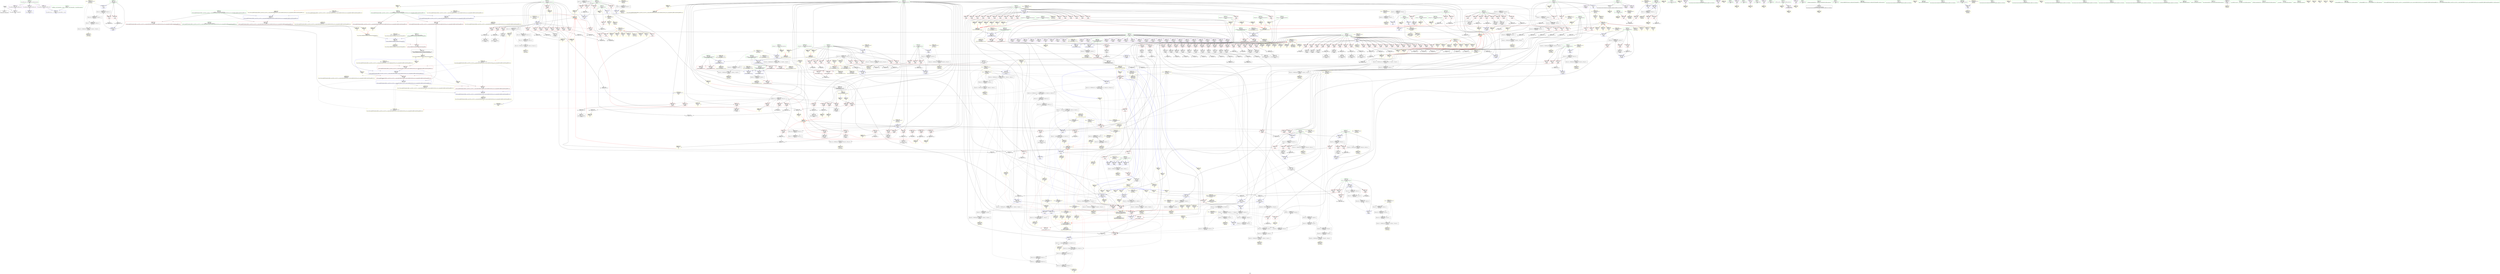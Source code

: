 digraph "SVFG" {
	label="SVFG";

	Node0x55dc6f9fc010 [shape=record,color=grey,label="{NodeID: 0\nNullPtr}"];
	Node0x55dc6f9fc010 -> Node0x55dc6fa42790[style=solid];
	Node0x55dc6f9fc010 -> Node0x55dc6fa54d80[style=solid];
	Node0x55dc6fa558e0 [shape=record,color=yellow,style=double,label="{NodeID: 775\n42V_1 = ENCHI(MR_42V_0)\npts\{100 \}\nFun[_Z2goiii]}"];
	Node0x55dc6fa558e0 -> Node0x55dc6fa4aa90[style=dashed];
	Node0x55dc6fa558e0 -> Node0x55dc6fa882d0[style=dashed];
	Node0x55dc6fa558e0 -> Node0x55dc6fa8c8d0[style=dashed];
	Node0x55dc6fa558e0 -> Node0x55dc6fa984e0[style=dashed];
	Node0x55dc6fa68760 [shape=record,color=grey,label="{NodeID: 609\n400 = Binary(399, 161, )\n}"];
	Node0x55dc6fa68760 -> Node0x55dc6fa40990[style=solid];
	Node0x55dc6fa5a2a0 [shape=record,color=blue,label="{NodeID: 443\n669\<--752\ntt\<--inc20\nmain\n}"];
	Node0x55dc6fa5a2a0 -> Node0x55dc6fa8aad0[style=dashed];
	Node0x55dc6fa4fab0 [shape=record,color=red,label="{NodeID: 277\n335\<--75\n\<--cnt\n_Z2goiii\n}"];
	Node0x55dc6fa4fab0 -> Node0x55dc6fa6a560[style=solid];
	Node0x55dc6fa40990 [shape=record,color=black,label="{NodeID: 111\n401\<--400\nidxprom142\<--add141\n_Z2goiii\n}"];
	Node0x55dc6fab1f20 [shape=record,color=yellow,style=double,label="{NodeID: 886\nCSMU(4V_1)\npts\{12 \}\nCS[]|{<s0>15}}"];
	Node0x55dc6fab1f20:s0 -> Node0x55dc6f796f10[style=dashed,color=red];
	Node0x55dc6fa993e0 [shape=record,color=black,label="{NodeID: 720\nMR_48V_2 = PHI(MR_48V_10, MR_48V_1, MR_48V_1, MR_48V_1, )\npts\{106 \}\n}"];
	Node0x55dc6fa993e0 -> Node0x55dc6faaecf0[style=dashed];
	Node0x55dc6fa634e0 [shape=record,color=grey,label="{NodeID: 554\n470 = Binary(469, 161, )\n}"];
	Node0x55dc6fa634e0 -> Node0x55dc6fa4ac30[style=solid];
	Node0x55dc6fa498b0 [shape=record,color=blue,label="{NodeID: 388\n81\<--137\ni\<--\n_Z2goiii\n}"];
	Node0x55dc6fa498b0 -> Node0x55dc6fa9f7e0[style=dashed];
	Node0x55dc6fa44f20 [shape=record,color=red,label="{NodeID: 222\n249\<--69\n\<--lx.addr\n_Z2goiii\n}"];
	Node0x55dc6fa44f20 -> Node0x55dc6fa3fd60[style=solid];
	Node0x55dc6fa41490 [shape=record,color=green,label="{NodeID: 56\n590\<--591\n__a.addr\<--__a.addr_field_insensitive\n_ZSt3minIiERKT_S2_S2_\n}"];
	Node0x55dc6fa41490 -> Node0x55dc6fa52c40[style=solid];
	Node0x55dc6fa41490 -> Node0x55dc6fa52d10[style=solid];
	Node0x55dc6fa41490 -> Node0x55dc6fa4b380[style=solid];
	Node0x55dc6faaea50 [shape=record,color=yellow,style=double,label="{NodeID: 831\nRETMU(42V_2)\npts\{100 \}\nFun[_Z2goiii]}"];
	Node0x55dc6fa878d0 [shape=record,color=black,label="{NodeID: 665\nMR_38V_5 = PHI(MR_38V_4, MR_38V_1, )\npts\{96 \}\n}"];
	Node0x55dc6fa878d0 -> Node0x55dc6fa97ae0[style=dashed];
	Node0x55dc6fa5d020 [shape=record,color=yellow,style=double,label="{NodeID: 499\nAPARM(716)\nCS[]}"];
	Node0x55dc6fa52830 [shape=record,color=red,label="{NodeID: 333\n524\<--523\n\<--call218\n_Z2goiii\n}"];
	Node0x55dc6fa52830 -> Node0x55dc6fa4aea0[style=solid];
	Node0x55dc6fa48090 [shape=record,color=purple,label="{NodeID: 167\n701\<--18\narraydecay\<--s\nmain\n}"];
	Node0x55dc6fa48090 -> Node0x55dc6fa5cce0[style=solid];
	Node0x55dc6fa33e40 [shape=record,color=green,label="{NodeID: 1\n7\<--1\n__dso_handle\<--dummyObj\nGlob }"];
	Node0x55dc6fa559c0 [shape=record,color=yellow,style=double,label="{NodeID: 776\n44V_1 = ENCHI(MR_44V_0)\npts\{102 \}\nFun[_Z2goiii]}"];
	Node0x55dc6fa559c0 -> Node0x55dc6fa887d0[style=dashed];
	Node0x55dc6fa559c0 -> Node0x55dc6fa8cdd0[style=dashed];
	Node0x55dc6fa559c0 -> Node0x55dc6fa85db0[style=dashed];
	Node0x55dc6fa559c0 -> Node0x55dc6fa989e0[style=dashed];
	Node0x55dc6fa688e0 [shape=record,color=grey,label="{NodeID: 610\n467 = cmp(466, 153, )\n}"];
	Node0x55dc6fa5a370 [shape=record,color=blue,label="{NodeID: 444\n769\<--768\n__t.addr\<--__t\n_ZSt4moveIRiEONSt16remove_referenceIT_E4typeEOS2_\n}"];
	Node0x55dc6fa5a370 -> Node0x55dc6fa547e0[style=dashed];
	Node0x55dc6fa5a370 -> Node0x55dc6faaf5e0[style=dashed];
	Node0x55dc6fa4fb80 [shape=record,color=red,label="{NodeID: 278\n379\<--75\n\<--cnt\n_Z2goiii\n}"];
	Node0x55dc6fa4fb80 -> Node0x55dc6fa67560[style=solid];
	Node0x55dc6fa40a60 [shape=record,color=black,label="{NodeID: 112\n404\<--403\nconv144\<--\n_Z2goiii\n}"];
	Node0x55dc6fa40a60 -> Node0x55dc6fa6c660[style=solid];
	Node0x55dc6fab2000 [shape=record,color=yellow,style=double,label="{NodeID: 887\nCSMU(6V_1)\npts\{14 \}\nCS[]|{<s0>15}}"];
	Node0x55dc6fab2000:s0 -> Node0x55dc6faa4d80[style=dashed,color=red];
	Node0x55dc6fa998e0 [shape=record,color=black,label="{NodeID: 721\nMR_50V_2 = PHI(MR_50V_10, MR_50V_1, MR_50V_1, MR_50V_1, )\npts\{108 \}\n}"];
	Node0x55dc6fa998e0 -> Node0x55dc6faaedd0[style=dashed];
	Node0x55dc6fa63660 [shape=record,color=grey,label="{NodeID: 555\n273 = Binary(272, 161, )\n}"];
	Node0x55dc6fa63660 -> Node0x55dc6fa3ffd0[style=solid];
	Node0x55dc6fa49980 [shape=record,color=blue,label="{NodeID: 389\n75\<--156\ncnt\<--add\n_Z2goiii\n}"];
	Node0x55dc6fa49980 -> Node0x55dc6fa9f2e0[style=dashed];
	Node0x55dc6fa44ff0 [shape=record,color=red,label="{NodeID: 223\n260\<--69\n\<--lx.addr\n_Z2goiii\n}"];
	Node0x55dc6fa44ff0 -> Node0x55dc6fa6a6e0[style=solid];
	Node0x55dc6fa41560 [shape=record,color=green,label="{NodeID: 57\n592\<--593\n__b.addr\<--__b.addr_field_insensitive\n_ZSt3minIiERKT_S2_S2_\n}"];
	Node0x55dc6fa41560 -> Node0x55dc6fa52de0[style=solid];
	Node0x55dc6fa41560 -> Node0x55dc6fa52eb0[style=solid];
	Node0x55dc6fa41560 -> Node0x55dc6fa4b450[style=solid];
	Node0x55dc6faaeb30 [shape=record,color=yellow,style=double,label="{NodeID: 832\nRETMU(44V_2)\npts\{102 \}\nFun[_Z2goiii]}"];
	Node0x55dc6fa87dd0 [shape=record,color=black,label="{NodeID: 666\nMR_40V_5 = PHI(MR_40V_4, MR_40V_1, )\npts\{98 \}\n}"];
	Node0x55dc6fa87dd0 -> Node0x55dc6fa97fe0[style=dashed];
	Node0x55dc6fa5d0f0 [shape=record,color=yellow,style=double,label="{NodeID: 500\nAPARM(717)\nCS[]}"];
	Node0x55dc6fa52900 [shape=record,color=red,label="{NodeID: 334\n540\<--539\n\<--arrayidx227\n_Z2goiii\n}"];
	Node0x55dc6fa52900 -> Node0x55dc6fa460e0[style=solid];
	Node0x55dc6fa48160 [shape=record,color=purple,label="{NodeID: 168\n680\<--20\n\<--.str\nmain\n}"];
	Node0x55dc6fa48160 -> Node0x55dc6fa5ca70[style=solid];
	Node0x55dc6f9fd6a0 [shape=record,color=green,label="{NodeID: 2\n9\<--1\n\<--dummyObj\nCan only get source location for instruction, argument, global var or function.}"];
	Node0x55dc6fa55aa0 [shape=record,color=yellow,style=double,label="{NodeID: 777\n46V_1 = ENCHI(MR_46V_0)\npts\{104 \}\nFun[_Z2goiii]}"];
	Node0x55dc6fa55aa0 -> Node0x55dc6fa88cd0[style=dashed];
	Node0x55dc6fa55aa0 -> Node0x55dc6fa8d2d0[style=dashed];
	Node0x55dc6fa55aa0 -> Node0x55dc6fa90d10[style=dashed];
	Node0x55dc6fa55aa0 -> Node0x55dc6fa98ee0[style=dashed];
	Node0x55dc6fa68a60 [shape=record,color=grey,label="{NodeID: 611\n278 = cmp(277, 153, )\n}"];
	Node0x55dc6fa5a440 [shape=record,color=yellow,style=double,label="{NodeID: 445\nAPARM(690)\nCS[]}"];
	Node0x55dc6fa4fc50 [shape=record,color=red,label="{NodeID: 279\n393\<--75\n\<--cnt\n_Z2goiii\n}"];
	Node0x55dc6fa4fc50 -> Node0x55dc6fa6bd60[style=solid];
	Node0x55dc6fa40b30 [shape=record,color=black,label="{NodeID: 113\n414\<--413\nidxprom151\<--add150\n_Z2goiii\n}"];
	Node0x55dc6fab20e0 [shape=record,color=yellow,style=double,label="{NodeID: 888\nCSMU(52V_21)\npts\{170000 \}\nCS[]|{<s0>15}}"];
	Node0x55dc6fab20e0:s0 -> Node0x55dc6fa55d40[style=dashed,color=red];
	Node0x55dc6fa99de0 [shape=record,color=black,label="{NodeID: 722\nMR_52V_2 = PHI(MR_52V_28, MR_52V_3, MR_52V_4, MR_52V_1, )\npts\{170000 \}\n}"];
	Node0x55dc6fa99de0 -> Node0x55dc6faaeeb0[style=dashed];
	Node0x55dc6fa637e0 [shape=record,color=grey,label="{NodeID: 556\n537 = Binary(536, 161, )\n}"];
	Node0x55dc6fa637e0 -> Node0x55dc6fa46010[style=solid];
	Node0x55dc6fa49a50 [shape=record,color=blue,label="{NodeID: 390\n81\<--160\ni\<--inc\n_Z2goiii\n}"];
	Node0x55dc6fa49a50 -> Node0x55dc6fa9f7e0[style=dashed];
	Node0x55dc6fa450c0 [shape=record,color=red,label="{NodeID: 224\n272\<--69\n\<--lx.addr\n_Z2goiii\n}"];
	Node0x55dc6fa450c0 -> Node0x55dc6fa63660[style=solid];
	Node0x55dc6fa41630 [shape=record,color=green,label="{NodeID: 58\n613\<--614\nretval\<--retval_field_insensitive\n_ZSt3maxIiERKT_S2_S2_\n}"];
	Node0x55dc6fa41630 -> Node0x55dc6fa53120[style=solid];
	Node0x55dc6fa41630 -> Node0x55dc6fa595a0[style=solid];
	Node0x55dc6fa41630 -> Node0x55dc6fa59670[style=solid];
	Node0x55dc6faaec10 [shape=record,color=yellow,style=double,label="{NodeID: 833\nRETMU(46V_2)\npts\{104 \}\nFun[_Z2goiii]}"];
	Node0x55dc6fa882d0 [shape=record,color=black,label="{NodeID: 667\nMR_42V_7 = PHI(MR_42V_6, MR_42V_1, )\npts\{100 \}\n}"];
	Node0x55dc6fa882d0 -> Node0x55dc6fa984e0[style=dashed];
	Node0x55dc6fa5d1c0 [shape=record,color=yellow,style=double,label="{NodeID: 501\nAPARM(182)\nCS[]}"];
	Node0x55dc6fa529d0 [shape=record,color=red,label="{NodeID: 335\n555\<--554\n\<--call236\n_Z2goiii\n}"];
	Node0x55dc6fa529d0 -> Node0x55dc6fa4b040[style=solid];
	Node0x55dc6fa48230 [shape=record,color=purple,label="{NodeID: 169\n690\<--22\n\<--.str.1\nmain\n}"];
	Node0x55dc6fa48230 -> Node0x55dc6fa5a440[style=solid];
	Node0x55dc6fa097d0 [shape=record,color=green,label="{NodeID: 3\n20\<--1\n.str\<--dummyObj\nGlob }"];
	Node0x55dc6fa55b80 [shape=record,color=yellow,style=double,label="{NodeID: 778\n48V_1 = ENCHI(MR_48V_0)\npts\{106 \}\nFun[_Z2goiii]}"];
	Node0x55dc6fa55b80 -> Node0x55dc6fa51cd0[style=dashed];
	Node0x55dc6fa55b80 -> Node0x55dc6fa51e70[style=dashed];
	Node0x55dc6fa55b80 -> Node0x55dc6fa521b0[style=dashed];
	Node0x55dc6fa55b80 -> Node0x55dc6fa524f0[style=dashed];
	Node0x55dc6fa55b80 -> Node0x55dc6fa891d0[style=dashed];
	Node0x55dc6fa55b80 -> Node0x55dc6fa8d7d0[style=dashed];
	Node0x55dc6fa55b80 -> Node0x55dc6fa911e0[style=dashed];
	Node0x55dc6fa55b80 -> Node0x55dc6fa993e0[style=dashed];
	Node0x55dc6fa68be0 [shape=record,color=grey,label="{NodeID: 612\n625 = cmp(622, 624, )\n}"];
	Node0x55dc6fa5a510 [shape=record,color=yellow,style=double,label="{NodeID: 446\nAPARM(8)\nCS[]}"];
	Node0x55dc6fa4fd20 [shape=record,color=red,label="{NodeID: 280\n435\<--75\n\<--cnt\n_Z2goiii\n}"];
	Node0x55dc6fa4fd20 -> Node0x55dc6fa652e0[style=solid];
	Node0x55dc6fa40c00 [shape=record,color=black,label="{NodeID: 114\n417\<--416\nidxprom153\<--\n_Z2goiii\n}"];
	Node0x55dc6fab21c0 [shape=record,color=yellow,style=double,label="{NodeID: 889\nCSMU(54V_1)\npts\{190000 \}\nCS[]|{<s0>15}}"];
	Node0x55dc6fab21c0:s0 -> Node0x55dc6fa55e20[style=dashed,color=red];
	Node0x55dc6fa9a2e0 [shape=record,color=black,label="{NodeID: 723\nMR_38V_4 = PHI(MR_38V_3, MR_38V_1, MR_38V_1, MR_38V_1, MR_38V_1, )\npts\{96 \}\n}"];
	Node0x55dc6fa9a2e0 -> Node0x55dc6fa52830[style=dashed];
	Node0x55dc6fa9a2e0 -> Node0x55dc6fa529d0[style=dashed];
	Node0x55dc6fa9a2e0 -> Node0x55dc6fa878d0[style=dashed];
	Node0x55dc6fa63960 [shape=record,color=grey,label="{NodeID: 557\n269 = Binary(268, 161, )\n}"];
	Node0x55dc6fa63960 -> Node0x55dc6fa3ff00[style=solid];
	Node0x55dc6fa49b20 [shape=record,color=blue,label="{NodeID: 391\n83\<--164\ni12\<--\n_Z2goiii\n}"];
	Node0x55dc6fa49b20 -> Node0x55dc6fa85fd0[style=dashed];
	Node0x55dc6fa45190 [shape=record,color=red,label="{NodeID: 225\n282\<--69\n\<--lx.addr\n_Z2goiii\n}"];
	Node0x55dc6fa45190 -> Node0x55dc6fa64860[style=solid];
	Node0x55dc6fa41700 [shape=record,color=green,label="{NodeID: 59\n615\<--616\n__a.addr\<--__a.addr_field_insensitive\n_ZSt3maxIiERKT_S2_S2_\n}"];
	Node0x55dc6fa41700 -> Node0x55dc6fa531f0[style=solid];
	Node0x55dc6fa41700 -> Node0x55dc6fa532c0[style=solid];
	Node0x55dc6fa41700 -> Node0x55dc6fa59400[style=solid];
	Node0x55dc6faaecf0 [shape=record,color=yellow,style=double,label="{NodeID: 834\nRETMU(48V_2)\npts\{106 \}\nFun[_Z2goiii]}"];
	Node0x55dc6fa887d0 [shape=record,color=black,label="{NodeID: 668\nMR_44V_10 = PHI(MR_44V_9, MR_44V_1, )\npts\{102 \}\n}"];
	Node0x55dc6fa887d0 -> Node0x55dc6fa989e0[style=dashed];
	Node0x55dc6fa5d290 [shape=record,color=yellow,style=double,label="{NodeID: 502\nAPARM(727)\nCS[]|{<s0>26}}"];
	Node0x55dc6fa5d290:s0 -> Node0x55dc6fa4bf20[style=solid,color=red];
	Node0x55dc6fa52aa0 [shape=record,color=red,label="{NodeID: 336\n580\<--579\n\<--\n_Z2goiii\n}"];
	Node0x55dc6fa52aa0 -> Node0x55dc6fa4b2b0[style=solid];
	Node0x55dc6fa48300 [shape=record,color=purple,label="{NodeID: 170\n702\<--24\n\<--.str.2\nmain\n}"];
	Node0x55dc6fa48300 -> Node0x55dc6fa5cc10[style=solid];
	Node0x55dc6fa09470 [shape=record,color=green,label="{NodeID: 4\n22\<--1\n.str.1\<--dummyObj\nGlob }"];
	Node0x55dc6fa55c60 [shape=record,color=yellow,style=double,label="{NodeID: 779\n50V_1 = ENCHI(MR_50V_0)\npts\{108 \}\nFun[_Z2goiii]}"];
	Node0x55dc6fa55c60 -> Node0x55dc6fa51cd0[style=dashed];
	Node0x55dc6fa55c60 -> Node0x55dc6fa51e70[style=dashed];
	Node0x55dc6fa55c60 -> Node0x55dc6fa521b0[style=dashed];
	Node0x55dc6fa55c60 -> Node0x55dc6fa524f0[style=dashed];
	Node0x55dc6fa55c60 -> Node0x55dc6fa896d0[style=dashed];
	Node0x55dc6fa55c60 -> Node0x55dc6fa8dcd0[style=dashed];
	Node0x55dc6fa55c60 -> Node0x55dc6fa916e0[style=dashed];
	Node0x55dc6fa55c60 -> Node0x55dc6fa998e0[style=dashed];
	Node0x55dc6fa68d60 [shape=record,color=grey,label="{NodeID: 613\n314 = cmp(313, 153, )\n}"];
	Node0x55dc6fa5a5e0 [shape=record,color=yellow,style=double,label="{NodeID: 447\nAPARM(11)\nCS[]}"];
	Node0x55dc6fa4fdf0 [shape=record,color=red,label="{NodeID: 281\n443\<--75\n\<--cnt\n_Z2goiii\n}"];
	Node0x55dc6fa4fdf0 -> Node0x55dc6fa694e0[style=solid];
	Node0x55dc6fa40cd0 [shape=record,color=black,label="{NodeID: 115\n420\<--419\nconv155\<--\n_Z2goiii\n}"];
	Node0x55dc6fa40cd0 -> Node0x55dc6fa6ae60[style=solid];
	Node0x55dc6fab22a0 [shape=record,color=yellow,style=double,label="{NodeID: 890\nCSMU(50V_5)\npts\{108 \}\nCS[]|{<s0>16}}"];
	Node0x55dc6fab22a0:s0 -> Node0x55dc6fa8fa50[style=dashed,color=red];
	Node0x55dc6fa9a7e0 [shape=record,color=black,label="{NodeID: 724\nMR_40V_4 = PHI(MR_40V_3, MR_40V_1, MR_40V_1, MR_40V_1, MR_40V_1, )\npts\{98 \}\n}"];
	Node0x55dc6fa9a7e0 -> Node0x55dc6fa87dd0[style=dashed];
	Node0x55dc6fa63ae0 [shape=record,color=grey,label="{NodeID: 558\n478 = Binary(477, 161, )\n}"];
	Node0x55dc6fa63ae0 -> Node0x55dc6fa6c960[style=solid];
	Node0x55dc6fa49bf0 [shape=record,color=blue,label="{NodeID: 392\n77\<--185\ncnt1\<--inc22\n_Z2goiii\n}"];
	Node0x55dc6fa49bf0 -> Node0x55dc6fa85ee0[style=dashed];
	Node0x55dc6fa45260 [shape=record,color=red,label="{NodeID: 226\n318\<--69\n\<--lx.addr\n_Z2goiii\n}"];
	Node0x55dc6fa45260 -> Node0x55dc6fa5bca0[style=solid];
	Node0x55dc6fa417d0 [shape=record,color=green,label="{NodeID: 60\n617\<--618\n__b.addr\<--__b.addr_field_insensitive\n_ZSt3maxIiERKT_S2_S2_\n}"];
	Node0x55dc6fa417d0 -> Node0x55dc6fa53390[style=solid];
	Node0x55dc6fa417d0 -> Node0x55dc6fa53460[style=solid];
	Node0x55dc6fa417d0 -> Node0x55dc6fa594d0[style=solid];
	Node0x55dc6faaedd0 [shape=record,color=yellow,style=double,label="{NodeID: 835\nRETMU(50V_2)\npts\{108 \}\nFun[_Z2goiii]}"];
	Node0x55dc6fa88cd0 [shape=record,color=black,label="{NodeID: 669\nMR_46V_9 = PHI(MR_46V_8, MR_46V_1, )\npts\{104 \}\n}"];
	Node0x55dc6fa88cd0 -> Node0x55dc6fa98ee0[style=dashed];
	Node0x55dc6fa5d360 [shape=record,color=yellow,style=double,label="{NodeID: 503\nAPARM(728)\nCS[]|{<s0>26}}"];
	Node0x55dc6fa5d360:s0 -> Node0x55dc6fa4c130[style=solid,color=red];
	Node0x55dc6fa52b70 [shape=record,color=red,label="{NodeID: 337\n608\<--588\n\<--retval\n_ZSt3minIiERKT_S2_S2_\n}"];
	Node0x55dc6fa52b70 -> Node0x55dc6fa46280[style=solid];
	Node0x55dc6fa483d0 [shape=record,color=purple,label="{NodeID: 171\n710\<--26\n\<--.str.3\nmain\n}"];
	Node0x55dc6fa483d0 -> Node0x55dc6fa5cdb0[style=solid];
	Node0x55dc6fa098f0 [shape=record,color=green,label="{NodeID: 5\n24\<--1\n.str.2\<--dummyObj\nGlob }"];
	Node0x55dc6fa55d40 [shape=record,color=yellow,style=double,label="{NodeID: 780\n52V_1 = ENCHI(MR_52V_0)\npts\{170000 \}\nFun[_Z2goiii]}"];
	Node0x55dc6fa55d40 -> Node0x55dc6fa51650[style=dashed];
	Node0x55dc6fa55d40 -> Node0x55dc6fa51720[style=dashed];
	Node0x55dc6fa55d40 -> Node0x55dc6fa49570[style=dashed];
	Node0x55dc6fa55d40 -> Node0x55dc6fa99de0[style=dashed];
	Node0x55dc6fa68ee0 [shape=record,color=grey,label="{NodeID: 614\n475 = cmp(474, 9, )\n}"];
	Node0x55dc6fa5a6b0 [shape=record,color=yellow,style=double,label="{NodeID: 448\nAPARM(13)\nCS[]}"];
	Node0x55dc6fa4fec0 [shape=record,color=red,label="{NodeID: 282\n184\<--77\n\<--cnt1\n_Z2goiii\n}"];
	Node0x55dc6fa4fec0 -> Node0x55dc6fa643e0[style=solid];
	Node0x55dc6fa45720 [shape=record,color=black,label="{NodeID: 116\n460\<--459\nidxprom178\<--add177\n_Z2goiii\n}"];
	Node0x55dc6fab2400 [shape=record,color=yellow,style=double,label="{NodeID: 891\nCSMU(52V_22)\npts\{170000 \}\nCS[]|{<s0>16}}"];
	Node0x55dc6fab2400:s0 -> Node0x55dc6fa8f910[style=dashed,color=red];
	Node0x55dc6fa9ace0 [shape=record,color=black,label="{NodeID: 725\nMR_52V_16 = PHI(MR_52V_15, MR_52V_13, MR_52V_13, MR_52V_13, MR_52V_13, )\npts\{170000 \}\n}"];
	Node0x55dc6fa9ace0 -> Node0x55dc6fa8e1d0[style=dashed];
	Node0x55dc6fa9ace0 -> Node0x55dc6fa91be0[style=dashed];
	Node0x55dc6fa63c60 [shape=record,color=grey,label="{NodeID: 559\n265 = Binary(264, 161, )\n}"];
	Node0x55dc6fa63c60 -> Node0x55dc6fa69060[style=solid];
	Node0x55dc6fa49cc0 [shape=record,color=blue,label="{NodeID: 393\n83\<--189\ni12\<--inc24\n_Z2goiii\n}"];
	Node0x55dc6fa49cc0 -> Node0x55dc6fa85fd0[style=dashed];
	Node0x55dc6fa45330 [shape=record,color=red,label="{NodeID: 227\n331\<--69\n\<--lx.addr\n_Z2goiii\n}"];
	Node0x55dc6fa45330 -> Node0x55dc6fa69f60[style=solid];
	Node0x55dc6fa418a0 [shape=record,color=green,label="{NodeID: 61\n638\<--639\n__a.addr\<--__a.addr_field_insensitive\n_ZSt4swapIiENSt9enable_ifIXsr6__and_ISt6__not_ISt15__is_tuple_likeIT_EESt21is_move_constructibleIS3_ESt18is_move_assignableIS3_EEE5valueEvE4typeERS3_SC_\n}"];
	Node0x55dc6fa418a0 -> Node0x55dc6fa536d0[style=solid];
	Node0x55dc6fa418a0 -> Node0x55dc6fa537a0[style=solid];
	Node0x55dc6fa418a0 -> Node0x55dc6fa59740[style=solid];
	Node0x55dc6faaeeb0 [shape=record,color=yellow,style=double,label="{NodeID: 836\nRETMU(52V_2)\npts\{170000 \}\nFun[_Z2goiii]|{<s0>3|<s1>5|<s2>8|<s3>11|<s4>13|<s5>15|<s6>26}}"];
	Node0x55dc6faaeeb0:s0 -> Node0x55dc6fab4400[style=dashed,color=blue];
	Node0x55dc6faaeeb0:s1 -> Node0x55dc6fab4a60[style=dashed,color=blue];
	Node0x55dc6faaeeb0:s2 -> Node0x55dc6fab4560[style=dashed,color=blue];
	Node0x55dc6faaeeb0:s3 -> Node0x55dc6fab4bc0[style=dashed,color=blue];
	Node0x55dc6faaeeb0:s4 -> Node0x55dc6fab4d20[style=dashed,color=blue];
	Node0x55dc6faaeeb0:s5 -> Node0x55dc6fab46c0[style=dashed,color=blue];
	Node0x55dc6faaeeb0:s6 -> Node0x55dc6fab4e80[style=dashed,color=blue];
	Node0x55dc6fa891d0 [shape=record,color=black,label="{NodeID: 670\nMR_48V_10 = PHI(MR_48V_9, MR_48V_1, )\npts\{106 \}\n}"];
	Node0x55dc6fa891d0 -> Node0x55dc6fa993e0[style=dashed];
	Node0x55dc6fa5d430 [shape=record,color=yellow,style=double,label="{NodeID: 504\nAPARM(729)\nCS[]|{<s0>26}}"];
	Node0x55dc6fa5d430:s0 -> Node0x55dc6fa4c340[style=solid,color=red];
	Node0x55dc6fa52c40 [shape=record,color=red,label="{NodeID: 338\n598\<--590\n\<--__a.addr\n_ZSt3minIiERKT_S2_S2_\n}"];
	Node0x55dc6fa52c40 -> Node0x55dc6fa53050[style=solid];
	Node0x55dc6fa484a0 [shape=record,color=purple,label="{NodeID: 172\n743\<--28\n\<--.str.4\nmain\n}"];
	Node0x55dc6fa484a0 -> Node0x55dc6fa5d6a0[style=solid];
	Node0x55dc6fa09270 [shape=record,color=green,label="{NodeID: 6\n26\<--1\n.str.3\<--dummyObj\nGlob }"];
	Node0x55dc6fa55e20 [shape=record,color=yellow,style=double,label="{NodeID: 781\n54V_1 = ENCHI(MR_54V_0)\npts\{190000 \}\nFun[_Z2goiii]}"];
	Node0x55dc6fa55e20 -> Node0x55dc6fa517f0[style=dashed];
	Node0x55dc6fa55e20 -> Node0x55dc6fa518c0[style=dashed];
	Node0x55dc6fa55e20 -> Node0x55dc6fa51990[style=dashed];
	Node0x55dc6fa55e20 -> Node0x55dc6fa51b30[style=dashed];
	Node0x55dc6fa55e20 -> Node0x55dc6fa51c00[style=dashed];
	Node0x55dc6fa55e20 -> Node0x55dc6fa51da0[style=dashed];
	Node0x55dc6fa55e20 -> Node0x55dc6fa51f40[style=dashed];
	Node0x55dc6fa55e20 -> Node0x55dc6fa52010[style=dashed];
	Node0x55dc6fa55e20 -> Node0x55dc6fa52280[style=dashed];
	Node0x55dc6fa55e20 -> Node0x55dc6fa52350[style=dashed];
	Node0x55dc6fa55e20 -> Node0x55dc6fa525c0[style=dashed];
	Node0x55dc6fa55e20 -> Node0x55dc6fa52690[style=dashed];
	Node0x55dc6fa55e20 -> Node0x55dc6fa52760[style=dashed];
	Node0x55dc6fa55e20 -> Node0x55dc6fa52900[style=dashed];
	Node0x55dc6fa55e20 -> Node0x55dc6faaef90[style=dashed];
	Node0x55dc6fa55e20 -> Node0x55dc6fab0f00[style=dashed];
	Node0x55dc6fa55e20 -> Node0x55dc6fab1860[style=dashed];
	Node0x55dc6fa55e20 -> Node0x55dc6fab21c0[style=dashed];
	Node0x55dc6fa55e20 -> Node0x55dc6fab2b50[style=dashed];
	Node0x55dc6fa55e20 -> Node0x55dc6fab34b0[style=dashed];
	Node0x55dc6fa55e20 -> Node0x55dc6fab3bd0[style=dashed];
	Node0x55dc6fa69060 [shape=record,color=grey,label="{NodeID: 615\n266 = cmp(263, 265, )\n}"];
	Node0x55dc6fa5a780 [shape=record,color=yellow,style=double,label="{NodeID: 449\nAPARM(4)\nCS[]}"];
	Node0x55dc6fa4ff90 [shape=record,color=red,label="{NodeID: 283\n219\<--77\n\<--cnt1\n_Z2goiii\n}"];
	Node0x55dc6fa4ff90 -> Node0x55dc6fa6b160[style=solid];
	Node0x55dc6fa457f0 [shape=record,color=black,label="{NodeID: 117\n463\<--462\nidxprom180\<--\n_Z2goiii\n}"];
	Node0x55dc6fab24e0 [shape=record,color=yellow,style=double,label="{NodeID: 892\nCSMU(12V_4)\npts\{70 \}\nCS[]|{<s0>17}}"];
	Node0x55dc6fab24e0:s0 -> Node0x55dc6fa55fe0[style=dashed,color=red];
	Node0x55dc6fa9b1e0 [shape=record,color=black,label="{NodeID: 726\nMR_52V_3 = PHI(MR_52V_4, MR_52V_2, )\npts\{170000 \}\n}"];
	Node0x55dc6fa9b1e0 -> Node0x55dc6fa8a5d0[style=dashed];
	Node0x55dc6fa9b1e0 -> Node0x55dc6fab3ef0[style=dashed];
	Node0x55dc6fa63de0 [shape=record,color=grey,label="{NodeID: 560\n474 = Binary(473, 161, )\n}"];
	Node0x55dc6fa63de0 -> Node0x55dc6fa68ee0[style=solid];
	Node0x55dc6fa49d90 [shape=record,color=blue,label="{NodeID: 394\n85\<--192\ni26\<--\n_Z2goiii\n}"];
	Node0x55dc6fa49d90 -> Node0x55dc6fa9cae0[style=dashed];
	Node0x55dc6fa45400 [shape=record,color=red,label="{NodeID: 228\n341\<--69\n\<--lx.addr\n_Z2goiii\n}"];
	Node0x55dc6fa45400 -> Node0x55dc6fa655e0[style=solid];
	Node0x55dc6fa41970 [shape=record,color=green,label="{NodeID: 62\n640\<--641\n__b.addr\<--__b.addr_field_insensitive\n_ZSt4swapIiENSt9enable_ifIXsr6__and_ISt6__not_ISt15__is_tuple_likeIT_EESt21is_move_constructibleIS3_ESt18is_move_assignableIS3_EEE5valueEvE4typeERS3_SC_\n}"];
	Node0x55dc6fa41970 -> Node0x55dc6fa53870[style=solid];
	Node0x55dc6fa41970 -> Node0x55dc6fa53940[style=solid];
	Node0x55dc6fa41970 -> Node0x55dc6fa59810[style=solid];
	Node0x55dc6faaef90 [shape=record,color=yellow,style=double,label="{NodeID: 837\nRETMU(54V_1)\npts\{190000 \}\nFun[_Z2goiii]}"];
	Node0x55dc6fa896d0 [shape=record,color=black,label="{NodeID: 671\nMR_50V_10 = PHI(MR_50V_9, MR_50V_1, )\npts\{108 \}\n}"];
	Node0x55dc6fa896d0 -> Node0x55dc6fa998e0[style=dashed];
	Node0x55dc6fa5d500 [shape=record,color=yellow,style=double,label="{NodeID: 505\nAPARM(673)\nCS[]|{<s0>27}}"];
	Node0x55dc6fa5d500:s0 -> Node0x55dc6fa4cac0[style=solid,color=red];
	Node0x55dc6fa52d10 [shape=record,color=red,label="{NodeID: 339\n605\<--590\n\<--__a.addr\n_ZSt3minIiERKT_S2_S2_\n}"];
	Node0x55dc6fa52d10 -> Node0x55dc6fa59330[style=solid];
	Node0x55dc6fa48570 [shape=record,color=purple,label="{NodeID: 173\n747\<--30\n\<--.str.5\nmain\n}"];
	Node0x55dc6fa48570 -> Node0x55dc6fa5d770[style=solid];
	Node0x55dc6fa09300 [shape=record,color=green,label="{NodeID: 7\n28\<--1\n.str.4\<--dummyObj\nGlob }"];
	Node0x55dc6fa55f00 [shape=record,color=yellow,style=double,label="{NodeID: 782\n56V_1 = ENCHI(MR_56V_0)\npts\{674 678 \}\nFun[_Z2goiii]}"];
	Node0x55dc6fa55f00 -> Node0x55dc6fa51cd0[style=dashed];
	Node0x55dc6fa55f00 -> Node0x55dc6fa51e70[style=dashed];
	Node0x55dc6fa55f00 -> Node0x55dc6fa521b0[style=dashed];
	Node0x55dc6fa55f00 -> Node0x55dc6fa524f0[style=dashed];
	Node0x55dc6fa55f00 -> Node0x55dc6fa52830[style=dashed];
	Node0x55dc6fa55f00 -> Node0x55dc6fa529d0[style=dashed];
	Node0x55dc6fa55f00 -> Node0x55dc6faaf070[style=dashed];
	Node0x55dc6fa691e0 [shape=record,color=grey,label="{NodeID: 616\n449 = cmp(448, 450, )\n}"];
	Node0x55dc6fa5a850 [shape=record,color=yellow,style=double,label="{NodeID: 450\nAPARM(45)\nCS[]}"];
	Node0x55dc6fa50060 [shape=record,color=red,label="{NodeID: 284\n334\<--77\n\<--cnt1\n_Z2goiii\n}"];
	Node0x55dc6fa50060 -> Node0x55dc6fa6a560[style=solid];
	Node0x55dc6fa458c0 [shape=record,color=black,label="{NodeID: 118\n466\<--465\nconv182\<--\n_Z2goiii\n}"];
	Node0x55dc6fa458c0 -> Node0x55dc6fa688e0[style=solid];
	Node0x55dc6fab2640 [shape=record,color=yellow,style=double,label="{NodeID: 893\nCSMU(14V_4)\npts\{72 \}\nCS[]|{<s0>17}}"];
	Node0x55dc6fab2640:s0 -> Node0x55dc6fa560f0[style=dashed,color=red];
	Node0x55dc6fa9b6e0 [shape=record,color=black,label="{NodeID: 727\nMR_95V_4 = PHI(MR_95V_5, MR_95V_3, )\npts\{674 \}\n}"];
	Node0x55dc6fa9b6e0 -> Node0x55dc6fa54230[style=dashed];
	Node0x55dc6fa9b6e0 -> Node0x55dc6fa54300[style=dashed];
	Node0x55dc6fa9b6e0 -> Node0x55dc6fa54710[style=dashed];
	Node0x55dc6fa9b6e0 -> Node0x55dc6fa5a100[style=dashed];
	Node0x55dc6fa9b6e0 -> Node0x55dc6fa8b4d0[style=dashed];
	Node0x55dc6fa9b6e0 -> Node0x55dc6fab4320[style=dashed];
	Node0x55dc6fa63f60 [shape=record,color=grey,label="{NodeID: 561\n529 = Binary(528, 161, )\n}"];
	Node0x55dc6fa63f60 -> Node0x55dc6fa69660[style=solid];
	Node0x55dc6fa49e60 [shape=record,color=blue,label="{NodeID: 395\n79\<--212\ncnt2\<--inc38\n_Z2goiii\n}"];
	Node0x55dc6fa49e60 -> Node0x55dc6fa9c5e0[style=dashed];
	Node0x55dc6fa454d0 [shape=record,color=red,label="{NodeID: 229\n358\<--69\n\<--lx.addr\n_Z2goiii\n}"];
	Node0x55dc6fa454d0 -> Node0x55dc6fa40720[style=solid];
	Node0x55dc6fa41a40 [shape=record,color=green,label="{NodeID: 63\n642\<--643\n__tmp\<--__tmp_field_insensitive\n_ZSt4swapIiENSt9enable_ifIXsr6__and_ISt6__not_ISt15__is_tuple_likeIT_EESt21is_move_constructibleIS3_ESt18is_move_assignableIS3_EEE5valueEvE4typeERS3_SC_\n}"];
	Node0x55dc6fa41a40 -> Node0x55dc6fa598e0[style=solid];
	Node0x55dc6fa41a40 -> Node0x55dc6fa5c9a0[style=solid];
	Node0x55dc6faaf070 [shape=record,color=yellow,style=double,label="{NodeID: 838\nRETMU(56V_1)\npts\{674 678 \}\nFun[_Z2goiii]}"];
	Node0x55dc6fa89bd0 [shape=record,color=black,label="{NodeID: 672\nMR_52V_28 = PHI(MR_52V_27, MR_52V_10, )\npts\{170000 \}\n}"];
	Node0x55dc6fa89bd0 -> Node0x55dc6fa52aa0[style=dashed];
	Node0x55dc6fa89bd0 -> Node0x55dc6fa99de0[style=dashed];
	Node0x55dc6fa5d5d0 [shape=record,color=yellow,style=double,label="{NodeID: 506\nAPARM(677)\nCS[]|{<s0>27}}"];
	Node0x55dc6fa5d5d0:s0 -> Node0x55dc6fa4ccd0[style=solid,color=red];
	Node0x55dc6fa52de0 [shape=record,color=red,label="{NodeID: 340\n596\<--592\n\<--__b.addr\n_ZSt3minIiERKT_S2_S2_\n}"];
	Node0x55dc6fa52de0 -> Node0x55dc6fa52f80[style=solid];
	Node0x55dc6fa48640 [shape=record,color=purple,label="{NodeID: 174\n778\<--32\nllvm.global_ctors_0\<--llvm.global_ctors\nGlob }"];
	Node0x55dc6fa48640 -> Node0x55dc6fa54b80[style=solid];
	Node0x55dc6f9fe4f0 [shape=record,color=green,label="{NodeID: 8\n30\<--1\n.str.5\<--dummyObj\nGlob }"];
	Node0x55dc6fa55fe0 [shape=record,color=yellow,style=double,label="{NodeID: 783\n12V_1 = ENCHI(MR_12V_0)\npts\{70 \}\nFun[_ZSt4swapIiENSt9enable_ifIXsr6__and_ISt6__not_ISt15__is_tuple_likeIT_EESt21is_move_constructibleIS3_ESt18is_move_assignableIS3_EEE5valueEvE4typeERS3_SC_]}"];
	Node0x55dc6fa55fe0 -> Node0x55dc6fa53a10[style=dashed];
	Node0x55dc6fa55fe0 -> Node0x55dc6fa53ae0[style=dashed];
	Node0x55dc6fa55fe0 -> Node0x55dc6fa599b0[style=dashed];
	Node0x55dc6fa69360 [shape=record,color=grey,label="{NodeID: 617\n238 = cmp(237, 9, )\n}"];
	Node0x55dc6fa5a920 [shape=record,color=yellow,style=double,label="{NodeID: 451\nAPARM(43)\nCS[]}"];
	Node0x55dc6fa50130 [shape=record,color=red,label="{NodeID: 285\n211\<--79\n\<--cnt2\n_Z2goiii\n}"];
	Node0x55dc6fa50130 -> Node0x55dc6fa66060[style=solid];
	Node0x55dc6fa45990 [shape=record,color=black,label="{NodeID: 119\n487\<--486\nidxprom195\<--\n_Z2goiii\n}"];
	Node0x55dc6fab2720 [shape=record,color=yellow,style=double,label="{NodeID: 894\nCSMU(2V_1)\npts\{10 \}\nCS[]|{<s0>5}}"];
	Node0x55dc6fab2720:s0 -> Node0x55dc6f6dd160[style=dashed,color=red];
	Node0x55dc6fa9bbe0 [shape=record,color=black,label="{NodeID: 728\nMR_97V_4 = PHI(MR_97V_5, MR_97V_3, )\npts\{676 \}\n}"];
	Node0x55dc6fa9bbe0 -> Node0x55dc6fa543d0[style=dashed];
	Node0x55dc6fa9bbe0 -> Node0x55dc6fa544a0[style=dashed];
	Node0x55dc6fa9bbe0 -> Node0x55dc6fa54570[style=dashed];
	Node0x55dc6fa9bbe0 -> Node0x55dc6fa54640[style=dashed];
	Node0x55dc6fa9bbe0 -> Node0x55dc6fa5a1d0[style=dashed];
	Node0x55dc6fa9bbe0 -> Node0x55dc6fa8b9d0[style=dashed];
	Node0x55dc6fa640e0 [shape=record,color=grey,label="{NodeID: 562\n459 = Binary(458, 161, )\n}"];
	Node0x55dc6fa640e0 -> Node0x55dc6fa45720[style=solid];
	Node0x55dc6fa49f30 [shape=record,color=blue,label="{NodeID: 396\n85\<--216\ni26\<--dec\n_Z2goiii\n}"];
	Node0x55dc6fa49f30 -> Node0x55dc6fa9cae0[style=dashed];
	Node0x55dc6fa455a0 [shape=record,color=red,label="{NodeID: 230\n368\<--69\n\<--lx.addr\n_Z2goiii\n}"];
	Node0x55dc6fa455a0 -> Node0x55dc6fa64e60[style=solid];
	Node0x55dc6fa41b10 [shape=record,color=green,label="{NodeID: 64\n648\<--649\n_ZSt4moveIRiEONSt16remove_referenceIT_E4typeEOS2_\<--_ZSt4moveIRiEONSt16remove_referenceIT_E4typeEOS2__field_insensitive\n}"];
	Node0x55dc6faaf150 [shape=record,color=yellow,style=double,label="{NodeID: 839\nRETMU(12V_2)\npts\{70 \}\nFun[_ZSt4swapIiENSt9enable_ifIXsr6__and_ISt6__not_ISt15__is_tuple_likeIT_EESt21is_move_constructibleIS3_ESt18is_move_assignableIS3_EEE5valueEvE4typeERS3_SC_]|{<s0>17}}"];
	Node0x55dc6faaf150:s0 -> Node0x55dc6fab4820[style=dashed,color=blue];
	Node0x55dc6fa8a0d0 [shape=record,color=black,label="{NodeID: 673\nMR_99V_2 = PHI(MR_99V_3, MR_99V_1, )\npts\{678 \}\n}"];
	Node0x55dc6fa8a0d0 -> Node0x55dc6fa9c0e0[style=dashed];
	Node0x55dc6fa8a0d0 -> Node0x55dc6fab07a0[style=dashed];
	Node0x55dc6fa5d6a0 [shape=record,color=yellow,style=double,label="{NodeID: 507\nAPARM(743)\nCS[]}"];
	Node0x55dc6fa52eb0 [shape=record,color=red,label="{NodeID: 341\n602\<--592\n\<--__b.addr\n_ZSt3minIiERKT_S2_S2_\n}"];
	Node0x55dc6fa52eb0 -> Node0x55dc6fa592a0[style=solid];
	Node0x55dc6fa48740 [shape=record,color=purple,label="{NodeID: 175\n779\<--32\nllvm.global_ctors_1\<--llvm.global_ctors\nGlob }"];
	Node0x55dc6fa48740 -> Node0x55dc6fa54c80[style=solid];
	Node0x55dc6f9fe580 [shape=record,color=green,label="{NodeID: 9\n33\<--1\n\<--dummyObj\nCan only get source location for instruction, argument, global var or function.}"];
	Node0x55dc6fa560f0 [shape=record,color=yellow,style=double,label="{NodeID: 784\n14V_1 = ENCHI(MR_14V_0)\npts\{72 \}\nFun[_ZSt4swapIiENSt9enable_ifIXsr6__and_ISt6__not_ISt15__is_tuple_likeIT_EESt21is_move_constructibleIS3_ESt18is_move_assignableIS3_EEE5valueEvE4typeERS3_SC_]}"];
	Node0x55dc6fa560f0 -> Node0x55dc6fa53a10[style=dashed];
	Node0x55dc6fa560f0 -> Node0x55dc6fa53ae0[style=dashed];
	Node0x55dc6fa560f0 -> Node0x55dc6fa53bb0[style=dashed];
	Node0x55dc6fa560f0 -> Node0x55dc6fa59a80[style=dashed];
	Node0x55dc6fa694e0 [shape=record,color=grey,label="{NodeID: 618\n444 = cmp(443, 9, )\n}"];
	Node0x55dc6fa5a9f0 [shape=record,color=yellow,style=double,label="{NodeID: 452\nAPARM(7)\nCS[]}"];
	Node0x55dc6fa50200 [shape=record,color=red,label="{NodeID: 286\n223\<--79\n\<--cnt2\n_Z2goiii\n}"];
	Node0x55dc6fa50200 -> Node0x55dc6fa6a0e0[style=solid];
	Node0x55dc6fa45a60 [shape=record,color=black,label="{NodeID: 120\n490\<--489\nidxprom197\<--\n_Z2goiii\n}"];
	Node0x55dc6fab2880 [shape=record,color=yellow,style=double,label="{NodeID: 895\nCSMU(4V_1)\npts\{12 \}\nCS[]|{<s0>5}}"];
	Node0x55dc6fab2880:s0 -> Node0x55dc6f796f10[style=dashed,color=red];
	Node0x55dc6fa9c0e0 [shape=record,color=black,label="{NodeID: 729\nMR_99V_3 = PHI(MR_99V_4, MR_99V_2, )\npts\{678 \}\n}"];
	Node0x55dc6fa9c0e0 -> Node0x55dc6fa5a030[style=dashed];
	Node0x55dc6fa9c0e0 -> Node0x55dc6fa8a0d0[style=dashed];
	Node0x55dc6fa64260 [shape=record,color=grey,label="{NodeID: 563\n455 = Binary(454, 161, )\n}"];
	Node0x55dc6fa64260 -> Node0x55dc6fa69960[style=solid];
	Node0x55dc6fa4a000 [shape=record,color=blue,label="{NodeID: 397\n65\<--228\nretval\<--\n_Z2goiii\n}"];
	Node0x55dc6fa4a000 -> Node0x55dc6fa939e0[style=dashed];
	Node0x55dc6fa4d590 [shape=record,color=red,label="{NodeID: 231\n370\<--69\n\<--lx.addr\n_Z2goiii\n}"];
	Node0x55dc6fa4d590 -> Node0x55dc6fa66660[style=solid];
	Node0x55dc6fa41c10 [shape=record,color=green,label="{NodeID: 65\n662\<--663\nmain\<--main_field_insensitive\n}"];
	Node0x55dc6faaf260 [shape=record,color=yellow,style=double,label="{NodeID: 840\nRETMU(14V_2)\npts\{72 \}\nFun[_ZSt4swapIiENSt9enable_ifIXsr6__and_ISt6__not_ISt15__is_tuple_likeIT_EESt21is_move_constructibleIS3_ESt18is_move_assignableIS3_EEE5valueEvE4typeERS3_SC_]|{<s0>17}}"];
	Node0x55dc6faaf260:s0 -> Node0x55dc6fab4980[style=dashed,color=blue];
	Node0x55dc6fa8a5d0 [shape=record,color=black,label="{NodeID: 674\nMR_52V_2 = PHI(MR_52V_3, MR_52V_1, )\npts\{170000 \}\n}"];
	Node0x55dc6fa8a5d0 -> Node0x55dc6fa9b1e0[style=dashed];
	Node0x55dc6fa8a5d0 -> Node0x55dc6fab0880[style=dashed];
	Node0x55dc6fa5d770 [shape=record,color=yellow,style=double,label="{NodeID: 508\nAPARM(747)\nCS[]}"];
	Node0x55dc6fa52f80 [shape=record,color=red,label="{NodeID: 342\n597\<--596\n\<--\n_ZSt3minIiERKT_S2_S2_\n}"];
	Node0x55dc6fa52f80 -> Node0x55dc6fa6cde0[style=solid];
	Node0x55dc6fa48840 [shape=record,color=purple,label="{NodeID: 176\n780\<--32\nllvm.global_ctors_2\<--llvm.global_ctors\nGlob }"];
	Node0x55dc6fa48840 -> Node0x55dc6fa54d80[style=solid];
	Node0x55dc6fa14160 [shape=record,color=green,label="{NodeID: 10\n125\<--1\n\<--dummyObj\nCan only get source location for instruction, argument, global var or function.}"];
	Node0x55dc6fa8f0d0 [shape=record,color=yellow,style=double,label="{NodeID: 785\n79V_1 = ENCHI(MR_79V_0)\npts\{639 \}\nFun[_ZSt4swapIiENSt9enable_ifIXsr6__and_ISt6__not_ISt15__is_tuple_likeIT_EESt21is_move_constructibleIS3_ESt18is_move_assignableIS3_EEE5valueEvE4typeERS3_SC_]}"];
	Node0x55dc6fa8f0d0 -> Node0x55dc6fa59740[style=dashed];
	Node0x55dc6fa69660 [shape=record,color=grey,label="{NodeID: 619\n531 = cmp(529, 530, )\n}"];
	Node0x55dc6fa5aac0 [shape=record,color=yellow,style=double,label="{NodeID: 453\nAPARM(281)\nCS[]|{<s0>3}}"];
	Node0x55dc6fa5aac0:s0 -> Node0x55dc6fa4bf20[style=solid,color=red];
	Node0x55dc6fa502d0 [shape=record,color=red,label="{NodeID: 287\n392\<--79\n\<--cnt2\n_Z2goiii\n}"];
	Node0x55dc6fa502d0 -> Node0x55dc6fa6bd60[style=solid];
	Node0x55dc6fa45b30 [shape=record,color=black,label="{NodeID: 121\n493\<--492\nconv199\<--\n_Z2goiii\n}"];
	Node0x55dc6fa45b30 -> Node0x55dc6fa6cae0[style=solid];
	Node0x55dc6fab2960 [shape=record,color=yellow,style=double,label="{NodeID: 896\nCSMU(6V_1)\npts\{14 \}\nCS[]|{<s0>5}}"];
	Node0x55dc6fab2960:s0 -> Node0x55dc6faa4d80[style=dashed,color=red];
	Node0x55dc6fa9c5e0 [shape=record,color=black,label="{NodeID: 730\nMR_22V_4 = PHI(MR_22V_5, MR_22V_3, )\npts\{80 \}\n}"];
	Node0x55dc6fa9c5e0 -> Node0x55dc6fa50130[style=dashed];
	Node0x55dc6fa9c5e0 -> Node0x55dc6fa50200[style=dashed];
	Node0x55dc6fa9c5e0 -> Node0x55dc6fa502d0[style=dashed];
	Node0x55dc6fa9c5e0 -> Node0x55dc6fa49e60[style=dashed];
	Node0x55dc6fa9c5e0 -> Node0x55dc6fa952e0[style=dashed];
	Node0x55dc6fa643e0 [shape=record,color=grey,label="{NodeID: 564\n185 = Binary(184, 161, )\n}"];
	Node0x55dc6fa643e0 -> Node0x55dc6fa49bf0[style=solid];
	Node0x55dc6fa4a0d0 [shape=record,color=blue,label="{NodeID: 398\n256\<--9\n\<--\n_Z2goiii\n}"];
	Node0x55dc6fa4a0d0 -> Node0x55dc6fa99de0[style=dashed];
	Node0x55dc6fa4d620 [shape=record,color=red,label="{NodeID: 232\n462\<--69\n\<--lx.addr\n_Z2goiii\n}"];
	Node0x55dc6fa4d620 -> Node0x55dc6fa457f0[style=solid];
	Node0x55dc6fa41d10 [shape=record,color=green,label="{NodeID: 66\n665\<--666\nretval\<--retval_field_insensitive\nmain\n}"];
	Node0x55dc6fa41d10 -> Node0x55dc6fa59b50[style=solid];
	Node0x55dc6faaf340 [shape=record,color=yellow,style=double,label="{NodeID: 841\nRETMU(79V_2)\npts\{639 \}\nFun[_ZSt4swapIiENSt9enable_ifIXsr6__and_ISt6__not_ISt15__is_tuple_likeIT_EESt21is_move_constructibleIS3_ESt18is_move_assignableIS3_EEE5valueEvE4typeERS3_SC_]}"];
	Node0x55dc6fa8aad0 [shape=record,color=black,label="{NodeID: 675\nMR_91V_3 = PHI(MR_91V_4, MR_91V_2, )\npts\{670 \}\n}"];
	Node0x55dc6fa8aad0 -> Node0x55dc6fa53d50[style=dashed];
	Node0x55dc6fa8aad0 -> Node0x55dc6fa53e20[style=dashed];
	Node0x55dc6fa8aad0 -> Node0x55dc6fa53ef0[style=dashed];
	Node0x55dc6fa8aad0 -> Node0x55dc6fa5a2a0[style=dashed];
	Node0x55dc6fa8aad0 -> Node0x55dc6fab0420[style=dashed];
	Node0x55dc6fa5d840 [shape=record,color=yellow,style=double,label="{NodeID: 509\nAPARM(746)\nCS[]}"];
	Node0x55dc6fa53050 [shape=record,color=red,label="{NodeID: 343\n599\<--598\n\<--\n_ZSt3minIiERKT_S2_S2_\n}"];
	Node0x55dc6fa53050 -> Node0x55dc6fa6cde0[style=solid];
	Node0x55dc6fa48940 [shape=record,color=red,label="{NodeID: 177\n241\<--8\n\<--h\n_Z2goiii\n}"];
	Node0x55dc6fa48940 -> Node0x55dc6fa64b60[style=solid];
	Node0x55dc6fa141f0 [shape=record,color=green,label="{NodeID: 11\n133\<--1\n\<--dummyObj\nCan only get source location for instruction, argument, global var or function.}"];
	Node0x55dc6fa8f1b0 [shape=record,color=yellow,style=double,label="{NodeID: 786\n81V_1 = ENCHI(MR_81V_0)\npts\{641 \}\nFun[_ZSt4swapIiENSt9enable_ifIXsr6__and_ISt6__not_ISt15__is_tuple_likeIT_EESt21is_move_constructibleIS3_ESt18is_move_assignableIS3_EEE5valueEvE4typeERS3_SC_]}"];
	Node0x55dc6fa8f1b0 -> Node0x55dc6fa59810[style=dashed];
	Node0x55dc6fa697e0 [shape=record,color=grey,label="{NodeID: 620\n179 = cmp(178, 153, )\n}"];
	Node0x55dc6fa697e0 -> Node0x55dc6fa62400[style=solid];
	Node0x55dc6fa5ab90 [shape=record,color=yellow,style=double,label="{NodeID: 454\nAPARM(283)\nCS[]|{<s0>3}}"];
	Node0x55dc6fa5ab90:s0 -> Node0x55dc6fa4c130[style=solid,color=red];
	Node0x55dc6fa503a0 [shape=record,color=red,label="{NodeID: 288\n140\<--81\n\<--i\n_Z2goiii\n}"];
	Node0x55dc6fa503a0 -> Node0x55dc6fa6ba60[style=solid];
	Node0x55dc6fa45c00 [shape=record,color=black,label="{NodeID: 122\n495\<--494\nconv201\<--cmp200\n_Z2goiii\n}"];
	Node0x55dc6fa45c00 -> Node0x55dc6fa68460[style=solid];
	Node0x55dc6fab2a70 [shape=record,color=yellow,style=double,label="{NodeID: 897\nCSMU(52V_7)\npts\{170000 \}\nCS[]|{<s0>5}}"];
	Node0x55dc6fab2a70:s0 -> Node0x55dc6fa55d40[style=dashed,color=red];
	Node0x55dc6fa9cae0 [shape=record,color=black,label="{NodeID: 731\nMR_28V_4 = PHI(MR_28V_5, MR_28V_3, )\npts\{86 \}\n}"];
	Node0x55dc6fa9cae0 -> Node0x55dc6fa50880[style=dashed];
	Node0x55dc6fa9cae0 -> Node0x55dc6fa50950[style=dashed];
	Node0x55dc6fa9cae0 -> Node0x55dc6fa50a20[style=dashed];
	Node0x55dc6fa9cae0 -> Node0x55dc6fa49f30[style=dashed];
	Node0x55dc6fa9cae0 -> Node0x55dc6fa961e0[style=dashed];
	Node0x55dc6fa64560 [shape=record,color=grey,label="{NodeID: 565\n189 = Binary(188, 161, )\n}"];
	Node0x55dc6fa64560 -> Node0x55dc6fa49cc0[style=solid];
	Node0x55dc6fa4a1a0 [shape=record,color=blue,label="{NodeID: 399\n65\<--9\nretval\<--\n_Z2goiii\n}"];
	Node0x55dc6fa4a1a0 -> Node0x55dc6fa939e0[style=dashed];
	Node0x55dc6fa4d6f0 [shape=record,color=red,label="{NodeID: 233\n489\<--69\n\<--lx.addr\n_Z2goiii\n}"];
	Node0x55dc6fa4d6f0 -> Node0x55dc6fa45a60[style=solid];
	Node0x55dc6fa41de0 [shape=record,color=green,label="{NodeID: 67\n667\<--668\ntn\<--tn_field_insensitive\nmain\n}"];
	Node0x55dc6fa41de0 -> Node0x55dc6fa53c80[style=solid];
	Node0x55dc6fa41de0 -> Node0x55dc6fa5cb40[style=solid];
	Node0x55dc6faaf420 [shape=record,color=yellow,style=double,label="{NodeID: 842\nRETMU(81V_2)\npts\{641 \}\nFun[_ZSt4swapIiENSt9enable_ifIXsr6__and_ISt6__not_ISt15__is_tuple_likeIT_EESt21is_move_constructibleIS3_ESt18is_move_assignableIS3_EEE5valueEvE4typeERS3_SC_]}"];
	Node0x55dc6fa8afd0 [shape=record,color=black,label="{NodeID: 676\nMR_93V_2 = PHI(MR_93V_4, MR_93V_1, )\npts\{672 \}\n}"];
	Node0x55dc6fa8afd0 -> Node0x55dc6fa59cf0[style=dashed];
	Node0x55dc6fa8afd0 -> Node0x55dc6fab0500[style=dashed];
	Node0x55dc6fa5d910 [shape=record,color=yellow,style=double,label="{NodeID: 510\nARet(691)\nCS[]}"];
	Node0x55dc6fa53120 [shape=record,color=red,label="{NodeID: 344\n633\<--613\n\<--retval\n_ZSt3maxIiERKT_S2_S2_\n}"];
	Node0x55dc6fa53120 -> Node0x55dc6fa46350[style=solid];
	Node0x55dc6fa48a10 [shape=record,color=red,label="{NodeID: 178\n264\<--8\n\<--h\n_Z2goiii\n}"];
	Node0x55dc6fa48a10 -> Node0x55dc6fa63c60[style=solid];
	Node0x55dc6fa3dfc0 [shape=record,color=green,label="{NodeID: 12\n153\<--1\n\<--dummyObj\nCan only get source location for instruction, argument, global var or function.}"];
	Node0x55dc6fa8f290 [shape=record,color=yellow,style=double,label="{NodeID: 787\n83V_1 = ENCHI(MR_83V_0)\npts\{643 \}\nFun[_ZSt4swapIiENSt9enable_ifIXsr6__and_ISt6__not_ISt15__is_tuple_likeIT_EESt21is_move_constructibleIS3_ESt18is_move_assignableIS3_EEE5valueEvE4typeERS3_SC_]}"];
	Node0x55dc6fa8f290 -> Node0x55dc6fa53a10[style=dashed];
	Node0x55dc6fa8f290 -> Node0x55dc6fa598e0[style=dashed];
	Node0x55dc6fa69960 [shape=record,color=grey,label="{NodeID: 621\n456 = cmp(453, 455, )\n}"];
	Node0x55dc6fa5ac60 [shape=record,color=yellow,style=double,label="{NodeID: 455\nAPARM(284)\nCS[]|{<s0>3}}"];
	Node0x55dc6fa5ac60:s0 -> Node0x55dc6fa4c340[style=solid,color=red];
	Node0x55dc6fa50470 [shape=record,color=red,label="{NodeID: 289\n147\<--81\n\<--i\n_Z2goiii\n}"];
	Node0x55dc6fa50470 -> Node0x55dc6fa42ea0[style=solid];
	Node0x55dc6fa45cd0 [shape=record,color=black,label="{NodeID: 123\n503\<--502\nidxprom205\<--\n_Z2goiii\n}"];
	Node0x55dc6fab2b50 [shape=record,color=yellow,style=double,label="{NodeID: 898\nCSMU(54V_1)\npts\{190000 \}\nCS[]|{<s0>5}}"];
	Node0x55dc6fab2b50:s0 -> Node0x55dc6fa55e20[style=dashed,color=red];
	Node0x55dc6fa9cfe0 [shape=record,color=black,label="{NodeID: 732\nMR_69V_3 = PHI(MR_69V_4, MR_69V_2, )\npts\{614 \}\n}"];
	Node0x55dc6fa9cfe0 -> Node0x55dc6fa53120[style=dashed];
	Node0x55dc6fa9cfe0 -> Node0x55dc6faaf6f0[style=dashed];
	Node0x55dc6fa646e0 [shape=record,color=grey,label="{NodeID: 566\n431 = Binary(427, 430, )\n}"];
	Node0x55dc6fa646e0 -> Node0x55dc6fa5c250[style=solid];
	Node0x55dc6fa4a270 [shape=record,color=blue,label="{NodeID: 400\n87\<--285\nref.tmp\<--call\n_Z2goiii\n}"];
	Node0x55dc6fa4a270 -> Node0x55dc6fa51cd0[style=dashed];
	Node0x55dc6fa4a270 -> Node0x55dc6fa9fce0[style=dashed];
	Node0x55dc6fa4a270 -> Node0x55dc6fab0fe0[style=dashed];
	Node0x55dc6fa4d7c0 [shape=record,color=red,label="{NodeID: 234\n499\<--69\n\<--lx.addr\n_Z2goiii\n}"];
	Node0x55dc6fa4d7c0 -> Node0x55dc6fa6c060[style=solid];
	Node0x55dc6fa41eb0 [shape=record,color=green,label="{NodeID: 68\n669\<--670\ntt\<--tt_field_insensitive\nmain\n}"];
	Node0x55dc6fa41eb0 -> Node0x55dc6fa53d50[style=solid];
	Node0x55dc6fa41eb0 -> Node0x55dc6fa53e20[style=solid];
	Node0x55dc6fa41eb0 -> Node0x55dc6fa53ef0[style=solid];
	Node0x55dc6fa41eb0 -> Node0x55dc6fa59c20[style=solid];
	Node0x55dc6fa41eb0 -> Node0x55dc6fa5a2a0[style=solid];
	Node0x55dc6faaf500 [shape=record,color=yellow,style=double,label="{NodeID: 843\nRETMU(83V_2)\npts\{643 \}\nFun[_ZSt4swapIiENSt9enable_ifIXsr6__and_ISt6__not_ISt15__is_tuple_likeIT_EESt21is_move_constructibleIS3_ESt18is_move_assignableIS3_EEE5valueEvE4typeERS3_SC_]}"];
	Node0x55dc6fa8b4d0 [shape=record,color=black,label="{NodeID: 677\nMR_95V_2 = PHI(MR_95V_4, MR_95V_1, )\npts\{674 \}\n}"];
	Node0x55dc6fa8b4d0 -> Node0x55dc6fa59e90[style=dashed];
	Node0x55dc6fa8b4d0 -> Node0x55dc6fab05e0[style=dashed];
	Node0x55dc6fa5d9a0 [shape=record,color=yellow,style=double,label="{NodeID: 511\nARet(44)\nCS[]}"];
	Node0x55dc6fa531f0 [shape=record,color=red,label="{NodeID: 345\n621\<--615\n\<--__a.addr\n_ZSt3maxIiERKT_S2_S2_\n}"];
	Node0x55dc6fa531f0 -> Node0x55dc6fa53530[style=solid];
	Node0x55dc6fa48ae0 [shape=record,color=red,label="{NodeID: 179\n300\<--8\n\<--h\n_Z2goiii\n}"];
	Node0x55dc6fa48ae0 -> Node0x55dc6fa65d60[style=solid];
	Node0x55dc6fa3e050 [shape=record,color=green,label="{NodeID: 13\n161\<--1\n\<--dummyObj\nCan only get source location for instruction, argument, global var or function.}"];
	Node0x55dc6fa8f370 [shape=record,color=yellow,style=double,label="{NodeID: 788\n106V_1 = ENCHI(MR_106V_0)\npts\{770 \}\nFun[_ZSt4moveIRiEONSt16remove_referenceIT_E4typeEOS2_]}"];
	Node0x55dc6fa8f370 -> Node0x55dc6fa5a370[style=dashed];
	Node0x55dc6fa69ae0 [shape=record,color=grey,label="{NodeID: 622\n243 = cmp(240, 242, )\n}"];
	Node0x55dc6fa5ad30 [shape=record,color=yellow,style=double,label="{NodeID: 456\nAPARM(280)\nCS[]|{<s0>4}}"];
	Node0x55dc6fa5ad30:s0 -> Node0x55dc6fa4cac0[style=solid,color=red];
	Node0x55dc6fa50540 [shape=record,color=red,label="{NodeID: 290\n159\<--81\n\<--i\n_Z2goiii\n}"];
	Node0x55dc6fa50540 -> Node0x55dc6fa67860[style=solid];
	Node0x55dc6fa45da0 [shape=record,color=black,label="{NodeID: 124\n507\<--506\nidxprom208\<--sub207\n_Z2goiii\n}"];
	Node0x55dc6fab2c30 [shape=record,color=yellow,style=double,label="{NodeID: 899\nCSMU(32V_3)\npts\{90 \}\nCS[]|{<s0>6}}"];
	Node0x55dc6fab2c30:s0 -> Node0x55dc6fa8fa50[style=dashed,color=red];
	Node0x55dc6fa9d4e0 [shape=record,color=black,label="{NodeID: 733\nMR_93V_4 = PHI(MR_93V_5, MR_93V_3, )\npts\{672 \}\n}"];
	Node0x55dc6fa9d4e0 -> Node0x55dc6fa53fc0[style=dashed];
	Node0x55dc6fa9d4e0 -> Node0x55dc6fa54090[style=dashed];
	Node0x55dc6fa9d4e0 -> Node0x55dc6fa54160[style=dashed];
	Node0x55dc6fa9d4e0 -> Node0x55dc6fa59dc0[style=dashed];
	Node0x55dc6fa9d4e0 -> Node0x55dc6fa8afd0[style=dashed];
	Node0x55dc6fa64860 [shape=record,color=grey,label="{NodeID: 567\n283 = Binary(282, 161, )\n}"];
	Node0x55dc6fa64860 -> Node0x55dc6fa5ab90[style=solid];
	Node0x55dc6fa4a340 [shape=record,color=blue,label="{NodeID: 401\n291\<--290\n\<--\n_Z2goiii\n}"];
	Node0x55dc6fa4a340 -> Node0x55dc6faa01e0[style=dashed];
	Node0x55dc6fa4d890 [shape=record,color=red,label="{NodeID: 235\n505\<--69\n\<--lx.addr\n_Z2goiii\n}"];
	Node0x55dc6fa4d890 -> Node0x55dc6fa66c60[style=solid];
	Node0x55dc6fa41f80 [shape=record,color=green,label="{NodeID: 69\n671\<--672\ni\<--i_field_insensitive\nmain\n}"];
	Node0x55dc6fa41f80 -> Node0x55dc6fa53fc0[style=solid];
	Node0x55dc6fa41f80 -> Node0x55dc6fa54090[style=solid];
	Node0x55dc6fa41f80 -> Node0x55dc6fa54160[style=solid];
	Node0x55dc6fa41f80 -> Node0x55dc6fa59cf0[style=solid];
	Node0x55dc6fa41f80 -> Node0x55dc6fa59dc0[style=solid];
	Node0x55dc6faaf5e0 [shape=record,color=yellow,style=double,label="{NodeID: 844\nRETMU(106V_2)\npts\{770 \}\nFun[_ZSt4moveIRiEONSt16remove_referenceIT_E4typeEOS2_]}"];
	Node0x55dc6fa8b9d0 [shape=record,color=black,label="{NodeID: 678\nMR_97V_2 = PHI(MR_97V_4, MR_97V_1, )\npts\{676 \}\n}"];
	Node0x55dc6fa8b9d0 -> Node0x55dc6fa59f60[style=dashed];
	Node0x55dc6fa8b9d0 -> Node0x55dc6fab06c0[style=dashed];
	Node0x55dc6fa5da30 [shape=record,color=yellow,style=double,label="{NodeID: 512\nARet(285)\nCS[]}"];
	Node0x55dc6fa5da30 -> Node0x55dc6fa4a270[style=solid];
	Node0x55dc6fa532c0 [shape=record,color=red,label="{NodeID: 346\n630\<--615\n\<--__a.addr\n_ZSt3maxIiERKT_S2_S2_\n}"];
	Node0x55dc6fa532c0 -> Node0x55dc6fa59670[style=solid];
	Node0x55dc6fa48bb0 [shape=record,color=red,label="{NodeID: 180\n350\<--8\n\<--h\n_Z2goiii\n}"];
	Node0x55dc6fa48bb0 -> Node0x55dc6fa65a60[style=solid];
	Node0x55dc6fa3e0e0 [shape=record,color=green,label="{NodeID: 14\n182\<--1\n\<--dummyObj\nCan only get source location for instruction, argument, global var or function.}"];
	Node0x55dc6fa8f480 [shape=record,color=yellow,style=double,label="{NodeID: 789\n69V_1 = ENCHI(MR_69V_0)\npts\{614 \}\nFun[_ZSt3maxIiERKT_S2_S2_]}"];
	Node0x55dc6fa8f480 -> Node0x55dc6fa595a0[style=dashed];
	Node0x55dc6fa8f480 -> Node0x55dc6fa59670[style=dashed];
	Node0x55dc6fa69c60 [shape=record,color=grey,label="{NodeID: 623\n235 = cmp(234, 9, )\n}"];
	Node0x55dc6fa5ae00 [shape=record,color=yellow,style=double,label="{NodeID: 457\nAPARM(87)\nCS[]|{<s0>4}}"];
	Node0x55dc6fa5ae00:s0 -> Node0x55dc6fa4ccd0[style=solid,color=red];
	Node0x55dc6fa50610 [shape=record,color=red,label="{NodeID: 291\n167\<--83\n\<--i12\n_Z2goiii\n}"];
	Node0x55dc6fa50610 -> Node0x55dc6fa6b760[style=solid];
	Node0x55dc6fa45e70 [shape=record,color=black,label="{NodeID: 125\n510\<--509\nconv210\<--\n_Z2goiii\n}"];
	Node0x55dc6fa45e70 -> Node0x55dc6fa6c360[style=solid];
	Node0x55dc6fab2d90 [shape=record,color=yellow,style=double,label="{NodeID: 900\nCSMU(52V_8)\npts\{170000 \}\nCS[]|{<s0>6}}"];
	Node0x55dc6fab2d90:s0 -> Node0x55dc6fa8f910[style=dashed,color=red];
	Node0x55dc6fa9d9e0 [shape=record,color=black,label="{NodeID: 734\nMR_44V_8 = PHI(MR_44V_7, MR_44V_4, )\npts\{102 \}\n}"];
	Node0x55dc6fa9d9e0 -> Node0x55dc6fa85db0[style=dashed];
	Node0x55dc6fa649e0 [shape=record,color=grey,label="{NodeID: 568\n433 = Binary(432, 161, )\n}"];
	Node0x55dc6fa649e0 -> Node0x55dc6fa5c320[style=solid];
	Node0x55dc6fa4a410 [shape=record,color=blue,label="{NodeID: 402\n89\<--321\nref.tmp93\<--call95\n_Z2goiii\n}"];
	Node0x55dc6fa4a410 -> Node0x55dc6fa51e70[style=dashed];
	Node0x55dc6fa4a410 -> Node0x55dc6fa925e0[style=dashed];
	Node0x55dc6fa4a410 -> Node0x55dc6fab2c30[style=dashed];
	Node0x55dc6fa4d960 [shape=record,color=red,label="{NodeID: 236\n516\<--69\n\<--lx.addr\n_Z2goiii\n}"];
	Node0x55dc6fa4d960 -> Node0x55dc6fa667e0[style=solid];
	Node0x55dc6fa42050 [shape=record,color=green,label="{NodeID: 70\n673\<--674\nres\<--res_field_insensitive\nmain\n}"];
	Node0x55dc6fa42050 -> Node0x55dc6fa54230[style=solid];
	Node0x55dc6fa42050 -> Node0x55dc6fa54300[style=solid];
	Node0x55dc6fa42050 -> Node0x55dc6fa59e90[style=solid];
	Node0x55dc6fa42050 -> Node0x55dc6fa5a100[style=solid];
	Node0x55dc6fa42050 -> Node0x55dc6fa5d500[style=solid];
	Node0x55dc6faaf6f0 [shape=record,color=yellow,style=double,label="{NodeID: 845\nRETMU(69V_3)\npts\{614 \}\nFun[_ZSt3maxIiERKT_S2_S2_]}"];
	Node0x55dc6fa8bed0 [shape=record,color=black,label="{NodeID: 679\nMR_14V_6 = PHI(MR_14V_4, MR_14V_2, )\npts\{72 \}\n}"];
	Node0x55dc6fa8bed0 -> Node0x55dc6fa869d0[style=dashed];
	Node0x55dc6fa5dac0 [shape=record,color=yellow,style=double,label="{NodeID: 513\nARet(287)\nCS[]}"];
	Node0x55dc6fa5dac0 -> Node0x55dc6fa51cd0[style=solid];
	Node0x55dc6fa53390 [shape=record,color=red,label="{NodeID: 347\n623\<--617\n\<--__b.addr\n_ZSt3maxIiERKT_S2_S2_\n}"];
	Node0x55dc6fa53390 -> Node0x55dc6fa53600[style=solid];
	Node0x55dc6fa48c80 [shape=record,color=red,label="{NodeID: 181\n408\<--8\n\<--h\n_Z2goiii\n}"];
	Node0x55dc6fa48c80 -> Node0x55dc6fa682e0[style=solid];
	Node0x55dc6fa3e170 [shape=record,color=green,label="{NodeID: 15\n450\<--1\n\<--dummyObj\nCan only get source location for instruction, argument, global var or function.}"];
	Node0x55dc6fa8f590 [shape=record,color=yellow,style=double,label="{NodeID: 790\n71V_1 = ENCHI(MR_71V_0)\npts\{616 \}\nFun[_ZSt3maxIiERKT_S2_S2_]}"];
	Node0x55dc6fa8f590 -> Node0x55dc6fa59400[style=dashed];
	Node0x55dc6fa69de0 [shape=record,color=grey,label="{NodeID: 624\n696 = cmp(694, 695, )\n}"];
	Node0x55dc6fa5aed0 [shape=record,color=yellow,style=double,label="{NodeID: 458\nAPARM(75)\nCS[]|{<s0>7}}"];
	Node0x55dc6fa5aed0:s0 -> Node0x55dc6fa4c7c0[style=solid,color=red];
	Node0x55dc6fa506e0 [shape=record,color=red,label="{NodeID: 292\n174\<--83\n\<--i12\n_Z2goiii\n}"];
	Node0x55dc6fa506e0 -> Node0x55dc6fa431e0[style=solid];
	Node0x55dc6fa45f40 [shape=record,color=black,label="{NodeID: 126\n534\<--533\nidxprom223\<--\n_Z2goiii\n}"];
	Node0x55dc6fab2e70 [shape=record,color=yellow,style=double,label="{NodeID: 901\nCSMU(18V_4)\npts\{76 \}\nCS[]|{<s0>10}}"];
	Node0x55dc6fab2e70:s0 -> Node0x55dc6fa8f750[style=dashed,color=red];
	Node0x55dc6fa9dee0 [shape=record,color=black,label="{NodeID: 735\nMR_46V_7 = PHI(MR_46V_5, MR_46V_3, )\npts\{104 \}\n}"];
	Node0x55dc6fa9dee0 -> Node0x55dc6fa90d10[style=dashed];
	Node0x55dc6fa64b60 [shape=record,color=grey,label="{NodeID: 569\n242 = Binary(241, 161, )\n}"];
	Node0x55dc6fa64b60 -> Node0x55dc6fa69ae0[style=solid];
	Node0x55dc6fa4a4e0 [shape=record,color=blue,label="{NodeID: 403\n325\<--324\n\<--\n_Z2goiii\n}"];
	Node0x55dc6fa4a4e0 -> Node0x55dc6fa92ae0[style=dashed];
	Node0x55dc6fa4da30 [shape=record,color=red,label="{NodeID: 237\n518\<--69\n\<--lx.addr\n_Z2goiii\n}"];
	Node0x55dc6fa4da30 -> Node0x55dc6fa5c730[style=solid];
	Node0x55dc6fa42120 [shape=record,color=green,label="{NodeID: 71\n675\<--676\ni7\<--i7_field_insensitive\nmain\n}"];
	Node0x55dc6fa42120 -> Node0x55dc6fa543d0[style=solid];
	Node0x55dc6fa42120 -> Node0x55dc6fa544a0[style=solid];
	Node0x55dc6fa42120 -> Node0x55dc6fa54570[style=solid];
	Node0x55dc6fa42120 -> Node0x55dc6fa54640[style=solid];
	Node0x55dc6fa42120 -> Node0x55dc6fa59f60[style=solid];
	Node0x55dc6fa42120 -> Node0x55dc6fa5a1d0[style=solid];
	Node0x55dc6faaf800 [shape=record,color=yellow,style=double,label="{NodeID: 846\nRETMU(71V_2)\npts\{616 \}\nFun[_ZSt3maxIiERKT_S2_S2_]}"];
	Node0x55dc6fa8c3d0 [shape=record,color=black,label="{NodeID: 680\nMR_12V_6 = PHI(MR_12V_4, MR_12V_2, )\npts\{70 \}\n}"];
	Node0x55dc6fa8c3d0 -> Node0x55dc6fa864d0[style=dashed];
	Node0x55dc6fa5db50 [shape=record,color=yellow,style=double,label="{NodeID: 514\nARet(373)\nCS[]}"];
	Node0x55dc6fa5db50 -> Node0x55dc6fa520e0[style=solid];
	Node0x55dc6fa53460 [shape=record,color=red,label="{NodeID: 348\n627\<--617\n\<--__b.addr\n_ZSt3maxIiERKT_S2_S2_\n}"];
	Node0x55dc6fa53460 -> Node0x55dc6fa595a0[style=solid];
	Node0x55dc6fa48d50 [shape=record,color=red,label="{NodeID: 182\n454\<--8\n\<--h\n_Z2goiii\n}"];
	Node0x55dc6fa48d50 -> Node0x55dc6fa64260[style=solid];
	Node0x55dc6fa3e200 [shape=record,color=green,label="{NodeID: 16\n716\<--1\n\<--dummyObj\nCan only get source location for instruction, argument, global var or function.}"];
	Node0x55dc6fa8f670 [shape=record,color=yellow,style=double,label="{NodeID: 791\n73V_1 = ENCHI(MR_73V_0)\npts\{618 \}\nFun[_ZSt3maxIiERKT_S2_S2_]}"];
	Node0x55dc6fa8f670 -> Node0x55dc6fa594d0[style=dashed];
	Node0x55dc6fa69f60 [shape=record,color=grey,label="{NodeID: 625\n332 = cmp(331, 9, )\n}"];
	Node0x55dc6fa5afa0 [shape=record,color=yellow,style=double,label="{NodeID: 459\nAPARM(93)\nCS[]|{<s0>7}}"];
	Node0x55dc6fa5afa0:s0 -> Node0x55dc6fa4c8b0[style=solid,color=red];
	Node0x55dc6fa507b0 [shape=record,color=red,label="{NodeID: 293\n188\<--83\n\<--i12\n_Z2goiii\n}"];
	Node0x55dc6fa507b0 -> Node0x55dc6fa64560[style=solid];
	Node0x55dc6fa46010 [shape=record,color=black,label="{NodeID: 127\n538\<--537\nidxprom226\<--add225\n_Z2goiii\n}"];
	Node0x55dc6fab2fd0 [shape=record,color=yellow,style=double,label="{NodeID: 902\nCSMU(40V_3)\npts\{98 \}\nCS[]|{<s0>10}}"];
	Node0x55dc6fab2fd0:s0 -> Node0x55dc6fa8f830[style=dashed,color=red];
	Node0x55dc6fa9e3e0 [shape=record,color=black,label="{NodeID: 736\nMR_48V_8 = PHI(MR_48V_7, MR_48V_3, )\npts\{106 \}\n}"];
	Node0x55dc6fa9e3e0 -> Node0x55dc6fa911e0[style=dashed];
	Node0x55dc6fa64ce0 [shape=record,color=grey,label="{NodeID: 570\n216 = Binary(215, 125, )\n}"];
	Node0x55dc6fa64ce0 -> Node0x55dc6fa49f30[style=solid];
	Node0x55dc6fa4a5b0 [shape=record,color=blue,label="{NodeID: 404\n93\<--161\nref.tmp127\<--\n_Z2goiii\n}"];
	Node0x55dc6fa4a5b0 -> Node0x55dc6fa520e0[style=dashed];
	Node0x55dc6fa4a5b0 -> Node0x55dc6faa0be0[style=dashed];
	Node0x55dc6fa4a5b0 -> Node0x55dc6fab1380[style=dashed];
	Node0x55dc6fa4db00 [shape=record,color=red,label="{NodeID: 238\n528\<--69\n\<--lx.addr\n_Z2goiii\n}"];
	Node0x55dc6fa4db00 -> Node0x55dc6fa63f60[style=solid];
	Node0x55dc6fa421f0 [shape=record,color=green,label="{NodeID: 72\n677\<--678\nref.tmp\<--ref.tmp_field_insensitive\nmain\n}"];
	Node0x55dc6fa421f0 -> Node0x55dc6fa5a030[style=solid];
	Node0x55dc6fa421f0 -> Node0x55dc6fa5d5d0[style=solid];
	Node0x55dc6faaf8e0 [shape=record,color=yellow,style=double,label="{NodeID: 847\nRETMU(73V_2)\npts\{618 \}\nFun[_ZSt3maxIiERKT_S2_S2_]}"];
	Node0x55dc6fa8c8d0 [shape=record,color=black,label="{NodeID: 681\nMR_42V_6 = PHI(MR_42V_4, MR_42V_1, )\npts\{100 \}\n}"];
	Node0x55dc6fa8c8d0 -> Node0x55dc6fa882d0[style=dashed];
	Node0x55dc6fa5dbe0 [shape=record,color=yellow,style=double,label="{NodeID: 515\nARet(378)\nCS[]}"];
	Node0x55dc6fa5dbe0 -> Node0x55dc6fa67560[style=solid];
	Node0x55dc6fa53530 [shape=record,color=red,label="{NodeID: 349\n622\<--621\n\<--\n_ZSt3maxIiERKT_S2_S2_\n}"];
	Node0x55dc6fa53530 -> Node0x55dc6fa68be0[style=solid];
	Node0x55dc6fa48e20 [shape=record,color=red,label="{NodeID: 183\n695\<--8\n\<--h\nmain\n}"];
	Node0x55dc6fa48e20 -> Node0x55dc6fa69de0[style=solid];
	Node0x55dc6fa3e290 [shape=record,color=green,label="{NodeID: 17\n717\<--1\n\<--dummyObj\nCan only get source location for instruction, argument, global var or function.}"];
	Node0x55dc6fa8f750 [shape=record,color=yellow,style=double,label="{NodeID: 792\n18V_1 = ENCHI(MR_18V_0)\npts\{76 \}\nFun[_ZSt3maxIiERKT_S2_S2_]}"];
	Node0x55dc6fa8f750 -> Node0x55dc6fa53530[style=dashed];
	Node0x55dc6fa8f750 -> Node0x55dc6faaf9c0[style=dashed];
	Node0x55dc6fa6a0e0 [shape=record,color=grey,label="{NodeID: 626\n225 = cmp(223, 224, )\n}"];
	Node0x55dc6fa5b070 [shape=record,color=yellow,style=double,label="{NodeID: 460\nAPARM(367)\nCS[]|{<s0>8}}"];
	Node0x55dc6fa5b070:s0 -> Node0x55dc6fa4bf20[style=solid,color=red];
	Node0x55dc6fa50880 [shape=record,color=red,label="{NodeID: 294\n195\<--85\n\<--i26\n_Z2goiii\n}"];
	Node0x55dc6fa50880 -> Node0x55dc6fa6d0e0[style=solid];
	Node0x55dc6fa460e0 [shape=record,color=black,label="{NodeID: 128\n541\<--540\nconv228\<--\n_Z2goiii\n}"];
	Node0x55dc6fa460e0 -> Node0x55dc6fa6c4e0[style=solid];
	Node0x55dc6fab30b0 [shape=record,color=yellow,style=double,label="{NodeID: 903\nCSMU(2V_1)\npts\{10 \}\nCS[]|{<s0>11}}"];
	Node0x55dc6fab30b0:s0 -> Node0x55dc6f6dd160[style=dashed,color=red];
	Node0x55dc6fa9e8e0 [shape=record,color=black,label="{NodeID: 737\nMR_50V_8 = PHI(MR_50V_7, MR_50V_3, )\npts\{108 \}\n}"];
	Node0x55dc6fa9e8e0 -> Node0x55dc6fa916e0[style=dashed];
	Node0x55dc6fa64e60 [shape=record,color=grey,label="{NodeID: 571\n369 = Binary(368, 161, )\n}"];
	Node0x55dc6fa64e60 -> Node0x55dc6fa5b140[style=solid];
	Node0x55dc6fa4a680 [shape=record,color=blue,label="{NodeID: 405\n91\<--380\nref.tmp123\<--add131\n_Z2goiii\n}"];
	Node0x55dc6fa4a680 -> Node0x55dc6fa521b0[style=dashed];
	Node0x55dc6fa4a680 -> Node0x55dc6faa06e0[style=dashed];
	Node0x55dc6fa4a680 -> Node0x55dc6fab1940[style=dashed];
	Node0x55dc6fa4dbd0 [shape=record,color=red,label="{NodeID: 239\n536\<--69\n\<--lx.addr\n_Z2goiii\n}"];
	Node0x55dc6fa4dbd0 -> Node0x55dc6fa637e0[style=solid];
	Node0x55dc6fa422c0 [shape=record,color=green,label="{NodeID: 73\n682\<--683\nscanf\<--scanf_field_insensitive\n}"];
	Node0x55dc6faaf9c0 [shape=record,color=yellow,style=double,label="{NodeID: 848\nRETMU(18V_1)\npts\{76 \}\nFun[_ZSt3maxIiERKT_S2_S2_]}"];
	Node0x55dc6fa8cdd0 [shape=record,color=black,label="{NodeID: 682\nMR_44V_9 = PHI(MR_44V_3, MR_44V_1, )\npts\{102 \}\n}"];
	Node0x55dc6fa8cdd0 -> Node0x55dc6fa887d0[style=dashed];
	Node0x55dc6fa5dc70 [shape=record,color=yellow,style=double,label="{NodeID: 516\nARet(382)\nCS[]}"];
	Node0x55dc6fa5dc70 -> Node0x55dc6fa521b0[style=solid];
	Node0x55dc6fa53600 [shape=record,color=red,label="{NodeID: 350\n624\<--623\n\<--\n_ZSt3maxIiERKT_S2_S2_\n}"];
	Node0x55dc6fa53600 -> Node0x55dc6fa68be0[style=solid];
	Node0x55dc6fa48ef0 [shape=record,color=red,label="{NodeID: 184\n726\<--8\n\<--h\nmain\n}"];
	Node0x55dc6fa48ef0 -> Node0x55dc6fa679e0[style=solid];
	Node0x55dc6fa3e320 [shape=record,color=green,label="{NodeID: 18\n4\<--6\n_ZStL8__ioinit\<--_ZStL8__ioinit_field_insensitive\nGlob }"];
	Node0x55dc6fa3e320 -> Node0x55dc6fa465c0[style=solid];
	Node0x55dc6fa3e320 -> Node0x55dc6fa5a780[style=solid];
	Node0x55dc6fa8f830 [shape=record,color=yellow,style=double,label="{NodeID: 793\n75V_1 = ENCHI(MR_75V_0)\npts\{94 98 \}\nFun[_ZSt3maxIiERKT_S2_S2_]}"];
	Node0x55dc6fa8f830 -> Node0x55dc6fa53600[style=dashed];
	Node0x55dc6fa8f830 -> Node0x55dc6faafaa0[style=dashed];
	Node0x55dc6fa6a260 [shape=record,color=grey,label="{NodeID: 627\n232 = cmp(231, 9, )\n}"];
	Node0x55dc6fa5b140 [shape=record,color=yellow,style=double,label="{NodeID: 461\nAPARM(369)\nCS[]|{<s0>8}}"];
	Node0x55dc6fa5b140:s0 -> Node0x55dc6fa4c130[style=solid,color=red];
	Node0x55dc6fa50950 [shape=record,color=red,label="{NodeID: 295\n202\<--85\n\<--i26\n_Z2goiii\n}"];
	Node0x55dc6fa50950 -> Node0x55dc6fa43450[style=solid];
	Node0x55dc6fa461b0 [shape=record,color=black,label="{NodeID: 129\n61\<--583\n_Z2goiii_ret\<--\n_Z2goiii\n}"];
	Node0x55dc6fa461b0 -> Node0x55dc6fa4cee0[style=solid];
	Node0x55dc6fab3210 [shape=record,color=yellow,style=double,label="{NodeID: 904\nCSMU(4V_1)\npts\{12 \}\nCS[]|{<s0>11}}"];
	Node0x55dc6fab3210:s0 -> Node0x55dc6f796f10[style=dashed,color=red];
	Node0x55dc6fa9ede0 [shape=record,color=black,label="{NodeID: 738\nMR_52V_26 = PHI(MR_52V_25, MR_52V_17, )\npts\{170000 \}\n}"];
	Node0x55dc6fa9ede0 -> Node0x55dc6fa91be0[style=dashed];
	Node0x55dc6fa64fe0 [shape=record,color=grey,label="{NodeID: 572\n367 = Binary(366, 161, )\n}"];
	Node0x55dc6fa64fe0 -> Node0x55dc6fa5b070[style=solid];
	Node0x55dc6fa4a750 [shape=record,color=blue,label="{NodeID: 406\n384\<--383\n\<--\n_Z2goiii\n}"];
	Node0x55dc6fa4a750 -> Node0x55dc6faa10e0[style=dashed];
	Node0x55dc6fa4dca0 [shape=record,color=red,label="{NodeID: 240\n547\<--69\n\<--lx.addr\n_Z2goiii\n}"];
	Node0x55dc6fa4dca0 -> Node0x55dc6fa5b6f0[style=solid];
	Node0x55dc6fa423c0 [shape=record,color=green,label="{NodeID: 74\n712\<--713\nprintf\<--printf_field_insensitive\n}"];
	Node0x55dc6faafaa0 [shape=record,color=yellow,style=double,label="{NodeID: 849\nRETMU(75V_1)\npts\{94 98 \}\nFun[_ZSt3maxIiERKT_S2_S2_]}"];
	Node0x55dc6fa8d2d0 [shape=record,color=black,label="{NodeID: 683\nMR_46V_8 = PHI(MR_46V_3, MR_46V_1, )\npts\{104 \}\n}"];
	Node0x55dc6fa8d2d0 -> Node0x55dc6fa88cd0[style=dashed];
	Node0x55dc6fa5dd00 [shape=record,color=yellow,style=double,label="{NodeID: 517\nARet(523)\nCS[]}"];
	Node0x55dc6fa5dd00 -> Node0x55dc6fa52830[style=solid];
	Node0x55dc6fa536d0 [shape=record,color=red,label="{NodeID: 351\n646\<--638\n\<--__a.addr\n_ZSt4swapIiENSt9enable_ifIXsr6__and_ISt6__not_ISt15__is_tuple_likeIT_EESt21is_move_constructibleIS3_ESt18is_move_assignableIS3_EEE5valueEvE4typeERS3_SC_\n}"];
	Node0x55dc6fa536d0 -> Node0x55dc6fa5c800[style=solid];
	Node0x55dc6fa48fc0 [shape=record,color=red,label="{NodeID: 185\n296\<--11\n\<--w\n_Z2goiii\n}"];
	Node0x55dc6fa48fc0 -> Node0x55dc6fa6ab60[style=solid];
	Node0x55dc6fa3e3f0 [shape=record,color=green,label="{NodeID: 19\n8\<--10\nh\<--h_field_insensitive\nGlob }"];
	Node0x55dc6fa3e3f0 -> Node0x55dc6fa48940[style=solid];
	Node0x55dc6fa3e3f0 -> Node0x55dc6fa48a10[style=solid];
	Node0x55dc6fa3e3f0 -> Node0x55dc6fa48ae0[style=solid];
	Node0x55dc6fa3e3f0 -> Node0x55dc6fa48bb0[style=solid];
	Node0x55dc6fa3e3f0 -> Node0x55dc6fa48c80[style=solid];
	Node0x55dc6fa3e3f0 -> Node0x55dc6fa48d50[style=solid];
	Node0x55dc6fa3e3f0 -> Node0x55dc6fa48e20[style=solid];
	Node0x55dc6fa3e3f0 -> Node0x55dc6fa48ef0[style=solid];
	Node0x55dc6fa3e3f0 -> Node0x55dc6fa548b0[style=solid];
	Node0x55dc6fa3e3f0 -> Node0x55dc6fa5a510[style=solid];
	Node0x55dc6fa8f910 [shape=record,color=yellow,style=double,label="{NodeID: 794\n64V_1 = ENCHI(MR_64V_0)\npts\{674 170000 \}\nFun[_ZSt3minIiERKT_S2_S2_]}"];
	Node0x55dc6fa8f910 -> Node0x55dc6fa53050[style=dashed];
	Node0x55dc6fa8f910 -> Node0x55dc6faafc90[style=dashed];
	Node0x55dc6fa6a3e0 [shape=record,color=grey,label="{NodeID: 628\n302 = cmp(299, 301, )\n}"];
	Node0x55dc6fa5b210 [shape=record,color=yellow,style=double,label="{NodeID: 462\nAPARM(377)\nCS[]|{<s0>8}}"];
	Node0x55dc6fa5b210:s0 -> Node0x55dc6fa4c340[style=solid,color=red];
	Node0x55dc6fa50a20 [shape=record,color=red,label="{NodeID: 296\n215\<--85\n\<--i26\n_Z2goiii\n}"];
	Node0x55dc6fa50a20 -> Node0x55dc6fa64ce0[style=solid];
	Node0x55dc6fa46280 [shape=record,color=black,label="{NodeID: 130\n585\<--608\n_ZSt3minIiERKT_S2_S2__ret\<--\n_ZSt3minIiERKT_S2_S2_\n}"];
	Node0x55dc6fa46280 -> Node0x55dc6fa62130[style=solid];
	Node0x55dc6fab32f0 [shape=record,color=yellow,style=double,label="{NodeID: 905\nCSMU(6V_1)\npts\{14 \}\nCS[]|{<s0>11}}"];
	Node0x55dc6fab32f0:s0 -> Node0x55dc6faa4d80[style=dashed,color=red];
	Node0x55dc6fa9f2e0 [shape=record,color=black,label="{NodeID: 739\nMR_18V_4 = PHI(MR_18V_5, MR_18V_3, )\npts\{76 \}\n}"];
	Node0x55dc6fa9f2e0 -> Node0x55dc6fa4f770[style=dashed];
	Node0x55dc6fa9f2e0 -> Node0x55dc6fa4f840[style=dashed];
	Node0x55dc6fa9f2e0 -> Node0x55dc6fa4f910[style=dashed];
	Node0x55dc6fa9f2e0 -> Node0x55dc6fa4f9e0[style=dashed];
	Node0x55dc6fa9f2e0 -> Node0x55dc6fa4fab0[style=dashed];
	Node0x55dc6fa9f2e0 -> Node0x55dc6fa4fb80[style=dashed];
	Node0x55dc6fa9f2e0 -> Node0x55dc6fa4fc50[style=dashed];
	Node0x55dc6fa9f2e0 -> Node0x55dc6fa4fd20[style=dashed];
	Node0x55dc6fa9f2e0 -> Node0x55dc6fa4fdf0[style=dashed];
	Node0x55dc6fa9f2e0 -> Node0x55dc6fa520e0[style=dashed];
	Node0x55dc6fa9f2e0 -> Node0x55dc6fa52420[style=dashed];
	Node0x55dc6fa9f2e0 -> Node0x55dc6fa49980[style=dashed];
	Node0x55dc6fa9f2e0 -> Node0x55dc6fa948e0[style=dashed];
	Node0x55dc6fa9f2e0 -> Node0x55dc6fab1220[style=dashed];
	Node0x55dc6fa9f2e0 -> Node0x55dc6fab2e70[style=dashed];
	Node0x55dc6fa65160 [shape=record,color=grey,label="{NodeID: 573\n521 = Binary(519, 520, )\n}"];
	Node0x55dc6fa65160 -> Node0x55dc6fa4add0[style=solid];
	Node0x55dc6fa4a820 [shape=record,color=blue,label="{NodeID: 407\n97\<--161\nref.tmp161\<--\n_Z2goiii\n}"];
	Node0x55dc6fa4a820 -> Node0x55dc6fa52420[style=dashed];
	Node0x55dc6fa4a820 -> Node0x55dc6fa9a7e0[style=dashed];
	Node0x55dc6fa4a820 -> Node0x55dc6fab2fd0[style=dashed];
	Node0x55dc6fa4dd70 [shape=record,color=red,label="{NodeID: 241\n548\<--69\n\<--lx.addr\n_Z2goiii\n}"];
	Node0x55dc6fa4dd70 -> Node0x55dc6fa670e0[style=solid];
	Node0x55dc6fa424c0 [shape=record,color=green,label="{NodeID: 75\n718\<--719\nllvm.memset.p0i8.i64\<--llvm.memset.p0i8.i64_field_insensitive\n}"];
	Node0x55dc6faafb80 [shape=record,color=yellow,style=double,label="{NodeID: 850\nRETMU(62V_2)\npts\{593 \}\nFun[_ZSt3minIiERKT_S2_S2_]}"];
	Node0x55dc6fa8d7d0 [shape=record,color=black,label="{NodeID: 684\nMR_48V_9 = PHI(MR_48V_3, MR_48V_1, )\npts\{106 \}\n}"];
	Node0x55dc6fa8d7d0 -> Node0x55dc6fa891d0[style=dashed];
	Node0x55dc6fa5dd90 [shape=record,color=yellow,style=double,label="{NodeID: 518\nARet(550)\nCS[]}"];
	Node0x55dc6fa5dd90 -> Node0x55dc6fa66f60[style=solid];
	Node0x55dc6fa537a0 [shape=record,color=red,label="{NodeID: 352\n655\<--638\n\<--__a.addr\n_ZSt4swapIiENSt9enable_ifIXsr6__and_ISt6__not_ISt15__is_tuple_likeIT_EESt21is_move_constructibleIS3_ESt18is_move_assignableIS3_EEE5valueEvE4typeERS3_SC_\n}"];
	Node0x55dc6fa537a0 -> Node0x55dc6fa599b0[style=solid];
	Node0x55dc6fa49090 [shape=record,color=red,label="{NodeID: 186\n389\<--11\n\<--w\n_Z2goiii\n}"];
	Node0x55dc6fa49090 -> Node0x55dc6fa6bee0[style=solid];
	Node0x55dc6fa3e4c0 [shape=record,color=green,label="{NodeID: 20\n11\<--12\nw\<--w_field_insensitive\nGlob }"];
	Node0x55dc6fa3e4c0 -> Node0x55dc6fa48fc0[style=solid];
	Node0x55dc6fa3e4c0 -> Node0x55dc6fa49090[style=solid];
	Node0x55dc6fa3e4c0 -> Node0x55dc6fa49160[style=solid];
	Node0x55dc6fa3e4c0 -> Node0x55dc6fa49230[style=solid];
	Node0x55dc6fa3e4c0 -> Node0x55dc6fa54980[style=solid];
	Node0x55dc6fa3e4c0 -> Node0x55dc6fa5a5e0[style=solid];
	Node0x55dc6fa8fa50 [shape=record,color=yellow,style=double,label="{NodeID: 795\n66V_1 = ENCHI(MR_66V_0)\npts\{88 90 92 96 106 108 678 \}\nFun[_ZSt3minIiERKT_S2_S2_]}"];
	Node0x55dc6fa8fa50 -> Node0x55dc6fa52f80[style=dashed];
	Node0x55dc6fa8fa50 -> Node0x55dc6faafe80[style=dashed];
	Node0x55dc6fa6a560 [shape=record,color=grey,label="{NodeID: 629\n336 = cmp(334, 335, )\n}"];
	Node0x55dc6fa5b2e0 [shape=record,color=yellow,style=double,label="{NodeID: 463\nAPARM(365)\nCS[]|{<s0>9}}"];
	Node0x55dc6fa5b2e0:s0 -> Node0x55dc6fa4cac0[style=solid,color=red];
	Node0x55dc6fa50af0 [shape=record,color=red,label="{NodeID: 297\n448\<--99\n\<--t\n_Z2goiii\n}"];
	Node0x55dc6fa50af0 -> Node0x55dc6fa691e0[style=solid];
	Node0x55dc6fa46350 [shape=record,color=black,label="{NodeID: 131\n610\<--633\n_ZSt3maxIiERKT_S2_S2__ret\<--\n_ZSt3maxIiERKT_S2_S2_\n}"];
	Node0x55dc6fa46350 -> Node0x55dc6fa62010[style=solid];
	Node0x55dc6fab33d0 [shape=record,color=yellow,style=double,label="{NodeID: 906\nCSMU(52V_13)\npts\{170000 \}\nCS[]|{<s0>11}}"];
	Node0x55dc6fab33d0:s0 -> Node0x55dc6fa55d40[style=dashed,color=red];
	Node0x55dc6fa9f7e0 [shape=record,color=black,label="{NodeID: 740\nMR_24V_4 = PHI(MR_24V_5, MR_24V_3, )\npts\{82 \}\n}"];
	Node0x55dc6fa9f7e0 -> Node0x55dc6fa503a0[style=dashed];
	Node0x55dc6fa9f7e0 -> Node0x55dc6fa50470[style=dashed];
	Node0x55dc6fa9f7e0 -> Node0x55dc6fa50540[style=dashed];
	Node0x55dc6fa9f7e0 -> Node0x55dc6fa49a50[style=dashed];
	Node0x55dc6fa9f7e0 -> Node0x55dc6fa957e0[style=dashed];
	Node0x55dc6fa652e0 [shape=record,color=grey,label="{NodeID: 574\n436 = Binary(434, 435, )\n}"];
	Node0x55dc6fa652e0 -> Node0x55dc6fa4a8f0[style=solid];
	Node0x55dc6fa4a8f0 [shape=record,color=blue,label="{NodeID: 408\n95\<--436\nref.tmp158\<--add166\n_Z2goiii\n}"];
	Node0x55dc6fa4a8f0 -> Node0x55dc6fa524f0[style=dashed];
	Node0x55dc6fa4a8f0 -> Node0x55dc6fa9a2e0[style=dashed];
	Node0x55dc6fa4a8f0 -> Node0x55dc6fab3590[style=dashed];
	Node0x55dc6fa4de40 [shape=record,color=red,label="{NodeID: 242\n118\<--71\n\<--rx.addr\n_Z2goiii\n}"];
	Node0x55dc6fa4de40 -> Node0x55dc6fa42d00[style=solid];
	Node0x55dc6fa425c0 [shape=record,color=green,label="{NodeID: 76\n769\<--770\n__t.addr\<--__t.addr_field_insensitive\n_ZSt4moveIRiEONSt16remove_referenceIT_E4typeEOS2_\n}"];
	Node0x55dc6fa425c0 -> Node0x55dc6fa547e0[style=solid];
	Node0x55dc6fa425c0 -> Node0x55dc6fa5a370[style=solid];
	Node0x55dc6faafc90 [shape=record,color=yellow,style=double,label="{NodeID: 851\nRETMU(64V_1)\npts\{674 170000 \}\nFun[_ZSt3minIiERKT_S2_S2_]}"];
	Node0x55dc6fa8dcd0 [shape=record,color=black,label="{NodeID: 685\nMR_50V_9 = PHI(MR_50V_3, MR_50V_1, )\npts\{108 \}\n}"];
	Node0x55dc6fa8dcd0 -> Node0x55dc6fa896d0[style=dashed];
	Node0x55dc6fa5de20 [shape=record,color=yellow,style=double,label="{NodeID: 519\nARet(554)\nCS[]}"];
	Node0x55dc6fa5de20 -> Node0x55dc6fa529d0[style=solid];
	Node0x55dc6fa53870 [shape=record,color=red,label="{NodeID: 353\n652\<--640\n\<--__b.addr\n_ZSt4swapIiENSt9enable_ifIXsr6__and_ISt6__not_ISt15__is_tuple_likeIT_EESt21is_move_constructibleIS3_ESt18is_move_assignableIS3_EEE5valueEvE4typeERS3_SC_\n}"];
	Node0x55dc6fa53870 -> Node0x55dc6fa5c8d0[style=solid];
	Node0x55dc6fa49160 [shape=record,color=red,label="{NodeID: 187\n530\<--11\n\<--w\n_Z2goiii\n}"];
	Node0x55dc6fa49160 -> Node0x55dc6fa69660[style=solid];
	Node0x55dc6fa3e5c0 [shape=record,color=green,label="{NodeID: 21\n13\<--14\nF\<--F_field_insensitive\nGlob }"];
	Node0x55dc6fa3e5c0 -> Node0x55dc6fa49300[style=solid];
	Node0x55dc6fa3e5c0 -> Node0x55dc6fa54a80[style=solid];
	Node0x55dc6fa3e5c0 -> Node0x55dc6fa5a6b0[style=solid];
	Node0x55dc6fa8fb60 [shape=record,color=yellow,style=double,label="{NodeID: 796\n58V_1 = ENCHI(MR_58V_0)\npts\{589 \}\nFun[_ZSt3minIiERKT_S2_S2_]}"];
	Node0x55dc6fa8fb60 -> Node0x55dc6fa592a0[style=dashed];
	Node0x55dc6fa8fb60 -> Node0x55dc6fa59330[style=dashed];
	Node0x55dc6fa6a6e0 [shape=record,color=grey,label="{NodeID: 630\n261 = cmp(260, 9, )\n}"];
	Node0x55dc6fa5b3b0 [shape=record,color=yellow,style=double,label="{NodeID: 464\nAPARM(91)\nCS[]|{<s0>9}}"];
	Node0x55dc6fa5b3b0:s0 -> Node0x55dc6fa4ccd0[style=solid,color=red];
	Node0x55dc6fa50bc0 [shape=record,color=red,label="{NodeID: 298\n573\<--99\n\<--t\n_Z2goiii\n}"];
	Node0x55dc6fa50bc0 -> Node0x55dc6fa67ce0[style=solid];
	Node0x55dc6fa46420 [shape=record,color=black,label="{NodeID: 132\n699\<--698\nidxprom\<--\nmain\n}"];
	Node0x55dc6fab34b0 [shape=record,color=yellow,style=double,label="{NodeID: 907\nCSMU(54V_1)\npts\{190000 \}\nCS[]|{<s0>11}}"];
	Node0x55dc6fab34b0:s0 -> Node0x55dc6fa55e20[style=dashed,color=red];
	Node0x55dc6fa9fce0 [shape=record,color=black,label="{NodeID: 741\nMR_30V_4 = PHI(MR_30V_3, MR_30V_1, MR_30V_1, )\npts\{88 \}\n}"];
	Node0x55dc6fa9fce0 -> Node0x55dc6fa51e70[style=dashed];
	Node0x55dc6fa9fce0 -> Node0x55dc6fa521b0[style=dashed];
	Node0x55dc6fa9fce0 -> Node0x55dc6fa524f0[style=dashed];
	Node0x55dc6fa9fce0 -> Node0x55dc6fa52830[style=dashed];
	Node0x55dc6fa9fce0 -> Node0x55dc6fa529d0[style=dashed];
	Node0x55dc6fa9fce0 -> Node0x55dc6fa966e0[style=dashed];
	Node0x55dc6fa65460 [shape=record,color=grey,label="{NodeID: 575\n305 = Binary(304, 161, )\n}"];
	Node0x55dc6fa65460 -> Node0x55dc6fa40170[style=solid];
	Node0x55dc6fa4a9c0 [shape=record,color=blue,label="{NodeID: 409\n440\<--439\n\<--\n_Z2goiii\n}"];
	Node0x55dc6fa4a9c0 -> Node0x55dc6fa9ace0[style=dashed];
	Node0x55dc6fa4df10 [shape=record,color=red,label="{NodeID: 243\n141\<--71\n\<--rx.addr\n_Z2goiii\n}"];
	Node0x55dc6fa4df10 -> Node0x55dc6fa6ba60[style=solid];
	Node0x55dc6fa42690 [shape=record,color=green,label="{NodeID: 77\n34\<--774\n_GLOBAL__sub_I_Burunduk1_1_0.cpp\<--_GLOBAL__sub_I_Burunduk1_1_0.cpp_field_insensitive\n}"];
	Node0x55dc6fa42690 -> Node0x55dc6fa54c80[style=solid];
	Node0x55dc6faafda0 [shape=record,color=yellow,style=double,label="{NodeID: 852\nRETMU(58V_3)\npts\{589 \}\nFun[_ZSt3minIiERKT_S2_S2_]}"];
	Node0x55dc6fa8e1d0 [shape=record,color=black,label="{NodeID: 686\nMR_52V_27 = PHI(MR_52V_17, MR_52V_16, )\npts\{170000 \}\n}"];
	Node0x55dc6fa8e1d0 -> Node0x55dc6fa89bd0[style=dashed];
	Node0x55dc6fa5deb0 [shape=record,color=yellow,style=double,label="{NodeID: 520\nARet(321)\nCS[]}"];
	Node0x55dc6fa5deb0 -> Node0x55dc6fa4a410[style=solid];
	Node0x55dc6fa53940 [shape=record,color=red,label="{NodeID: 354\n659\<--640\n\<--__b.addr\n_ZSt4swapIiENSt9enable_ifIXsr6__and_ISt6__not_ISt15__is_tuple_likeIT_EESt21is_move_constructibleIS3_ESt18is_move_assignableIS3_EEE5valueEvE4typeERS3_SC_\n}"];
	Node0x55dc6fa53940 -> Node0x55dc6fa59a80[style=solid];
	Node0x55dc6fa49230 [shape=record,color=red,label="{NodeID: 188\n723\<--11\n\<--w\nmain\n}"];
	Node0x55dc6fa49230 -> Node0x55dc6fa6c1e0[style=solid];
	Node0x55dc6fa3e6c0 [shape=record,color=green,label="{NodeID: 22\n15\<--17\nf\<--f_field_insensitive\nGlob }"];
	Node0x55dc6fa3e6c0 -> Node0x55dc6fa42960[style=solid];
	Node0x55dc6fa3e6c0 -> Node0x55dc6fa46690[style=solid];
	Node0x55dc6fa3e6c0 -> Node0x55dc6fa46760[style=solid];
	Node0x55dc6fa3e6c0 -> Node0x55dc6fa46830[style=solid];
	Node0x55dc6fa8fc40 [shape=record,color=yellow,style=double,label="{NodeID: 797\n60V_1 = ENCHI(MR_60V_0)\npts\{591 \}\nFun[_ZSt3minIiERKT_S2_S2_]}"];
	Node0x55dc6fa8fc40 -> Node0x55dc6fa4b380[style=dashed];
	Node0x55dc6fa6a860 [shape=record,color=grey,label="{NodeID: 631\n254 = cmp(253, 153, )\n}"];
	Node0x55dc6fa5b480 [shape=record,color=yellow,style=double,label="{NodeID: 465\nAPARM(513)\nCS[]|{<s0>14}}"];
	Node0x55dc6fa5b480:s0 -> Node0x55dc6fa4cac0[style=solid,color=red];
	Node0x55dc6fa50c90 [shape=record,color=red,label="{NodeID: 299\n496\<--101\n\<--price\n_Z2goiii\n}"];
	Node0x55dc6fa50c90 -> Node0x55dc6fa68460[style=solid];
	Node0x55dc6fa464f0 [shape=record,color=black,label="{NodeID: 133\n767\<--772\n_ZSt4moveIRiEONSt16remove_referenceIT_E4typeEOS2__ret\<--\n_ZSt4moveIRiEONSt16remove_referenceIT_E4typeEOS2_\n}"];
	Node0x55dc6fa464f0 -> Node0x55dc6fa61f50[style=solid];
	Node0x55dc6fab3590 [shape=record,color=yellow,style=double,label="{NodeID: 908\nCSMU(38V_3)\npts\{96 \}\nCS[]|{<s0>12}}"];
	Node0x55dc6fab3590:s0 -> Node0x55dc6fa8fa50[style=dashed,color=red];
	Node0x55dc6faa01e0 [shape=record,color=black,label="{NodeID: 742\nMR_52V_7 = PHI(MR_52V_6, MR_52V_3, MR_52V_3, )\npts\{170000 \}\n}"];
	Node0x55dc6faa01e0 -> Node0x55dc6fa92ae0[style=dashed];
	Node0x55dc6faa01e0 -> Node0x55dc6fab2a70[style=dashed];
	Node0x55dc6fa655e0 [shape=record,color=grey,label="{NodeID: 576\n342 = Binary(341, 161, )\n}"];
	Node0x55dc6fa655e0 -> Node0x55dc6fa404b0[style=solid];
	Node0x55dc6fa4aa90 [shape=record,color=blue,label="{NodeID: 410\n99\<--9\nt\<--\n_Z2goiii\n}"];
	Node0x55dc6fa4aa90 -> Node0x55dc6fa85cc0[style=dashed];
	Node0x55dc6fa4dfe0 [shape=record,color=red,label="{NodeID: 244\n168\<--71\n\<--rx.addr\n_Z2goiii\n}"];
	Node0x55dc6fa4dfe0 -> Node0x55dc6fa6b760[style=solid];
	Node0x55dc6fa42790 [shape=record,color=black,label="{NodeID: 78\n2\<--3\ndummyVal\<--dummyVal\n}"];
	Node0x55dc6faafe80 [shape=record,color=yellow,style=double,label="{NodeID: 853\nRETMU(66V_1)\npts\{88 90 92 96 106 108 678 \}\nFun[_ZSt3minIiERKT_S2_S2_]}"];
	Node0x55dc6fa8e6d0 [shape=record,color=black,label="{NodeID: 687\nMR_50V_6 = PHI(MR_50V_5, MR_50V_4, MR_50V_4, )\npts\{108 \}\n}"];
	Node0x55dc6fa8e6d0 -> Node0x55dc6faa1fe0[style=dashed];
	Node0x55dc6fa8e6d0 -> Node0x55dc6faa38e0[style=dashed];
	Node0x55dc6fa4b560 [shape=record,color=yellow,style=double,label="{NodeID: 521\nARet(323)\nCS[]}"];
	Node0x55dc6fa4b560 -> Node0x55dc6fa51e70[style=solid];
	Node0x55dc6fa53a10 [shape=record,color=red,label="{NodeID: 355\n650\<--647\n\<--call\n_ZSt4swapIiENSt9enable_ifIXsr6__and_ISt6__not_ISt15__is_tuple_likeIT_EESt21is_move_constructibleIS3_ESt18is_move_assignableIS3_EEE5valueEvE4typeERS3_SC_\n}"];
	Node0x55dc6fa53a10 -> Node0x55dc6fa598e0[style=solid];
	Node0x55dc6fa49300 [shape=record,color=red,label="{NodeID: 189\n480\<--13\n\<--F\n_Z2goiii\n}"];
	Node0x55dc6fa49300 -> Node0x55dc6fa67fe0[style=solid];
	Node0x55dc6fa3e7c0 [shape=record,color=green,label="{NodeID: 23\n18\<--19\ns\<--s_field_insensitive\nGlob }"];
	Node0x55dc6fa3e7c0 -> Node0x55dc6fa46900[style=solid];
	Node0x55dc6fa3e7c0 -> Node0x55dc6fa469d0[style=solid];
	Node0x55dc6fa3e7c0 -> Node0x55dc6fa46aa0[style=solid];
	Node0x55dc6fa3e7c0 -> Node0x55dc6fa46b70[style=solid];
	Node0x55dc6fa3e7c0 -> Node0x55dc6fa46c40[style=solid];
	Node0x55dc6fa3e7c0 -> Node0x55dc6fa46d10[style=solid];
	Node0x55dc6fa3e7c0 -> Node0x55dc6fa46de0[style=solid];
	Node0x55dc6fa3e7c0 -> Node0x55dc6fa46eb0[style=solid];
	Node0x55dc6fa3e7c0 -> Node0x55dc6fa46f80[style=solid];
	Node0x55dc6fa3e7c0 -> Node0x55dc6fa47050[style=solid];
	Node0x55dc6fa3e7c0 -> Node0x55dc6fa47120[style=solid];
	Node0x55dc6fa3e7c0 -> Node0x55dc6fa471f0[style=solid];
	Node0x55dc6fa3e7c0 -> Node0x55dc6fa472c0[style=solid];
	Node0x55dc6fa3e7c0 -> Node0x55dc6fa47390[style=solid];
	Node0x55dc6fa3e7c0 -> Node0x55dc6fa47460[style=solid];
	Node0x55dc6fa3e7c0 -> Node0x55dc6fa47530[style=solid];
	Node0x55dc6fa3e7c0 -> Node0x55dc6fa47600[style=solid];
	Node0x55dc6fa3e7c0 -> Node0x55dc6fa476d0[style=solid];
	Node0x55dc6fa3e7c0 -> Node0x55dc6fa477a0[style=solid];
	Node0x55dc6fa3e7c0 -> Node0x55dc6fa47870[style=solid];
	Node0x55dc6fa3e7c0 -> Node0x55dc6fa47940[style=solid];
	Node0x55dc6fa3e7c0 -> Node0x55dc6fa47a10[style=solid];
	Node0x55dc6fa3e7c0 -> Node0x55dc6fa47ae0[style=solid];
	Node0x55dc6fa3e7c0 -> Node0x55dc6fa47bb0[style=solid];
	Node0x55dc6fa3e7c0 -> Node0x55dc6fa47c80[style=solid];
	Node0x55dc6fa3e7c0 -> Node0x55dc6fa47d50[style=solid];
	Node0x55dc6fa3e7c0 -> Node0x55dc6fa47e20[style=solid];
	Node0x55dc6fa3e7c0 -> Node0x55dc6fa47ef0[style=solid];
	Node0x55dc6fa3e7c0 -> Node0x55dc6fa47fc0[style=solid];
	Node0x55dc6fa3e7c0 -> Node0x55dc6fa48090[style=solid];
	Node0x55dc6fa8fd20 [shape=record,color=yellow,style=double,label="{NodeID: 798\n62V_1 = ENCHI(MR_62V_0)\npts\{593 \}\nFun[_ZSt3minIiERKT_S2_S2_]}"];
	Node0x55dc6fa8fd20 -> Node0x55dc6fa4b450[style=dashed];
	Node0x55dc6fa6a9e0 [shape=record,color=grey,label="{NodeID: 632\n347 = cmp(346, 153, )\n}"];
	Node0x55dc6fa5b550 [shape=record,color=yellow,style=double,label="{NodeID: 466\nAPARM(105)\nCS[]|{<s0>14}}"];
	Node0x55dc6fa5b550:s0 -> Node0x55dc6fa4ccd0[style=solid,color=red];
	Node0x55dc6fa50d60 [shape=record,color=red,label="{NodeID: 300\n520\<--101\n\<--price\n_Z2goiii\n}"];
	Node0x55dc6fa50d60 -> Node0x55dc6fa65160[style=solid];
	Node0x55dc6fa465c0 [shape=record,color=purple,label="{NodeID: 134\n43\<--4\n\<--_ZStL8__ioinit\n__cxx_global_var_init\n}"];
	Node0x55dc6fa465c0 -> Node0x55dc6fa5a920[style=solid];
	Node0x55dc6fab36f0 [shape=record,color=yellow,style=double,label="{NodeID: 909\nCSMU(52V_14)\npts\{170000 \}\nCS[]|{<s0>12}}"];
	Node0x55dc6fab36f0:s0 -> Node0x55dc6fa8f910[style=dashed,color=red];
	Node0x55dc6faa06e0 [shape=record,color=black,label="{NodeID: 743\nMR_34V_4 = PHI(MR_34V_3, MR_34V_1, MR_34V_1, MR_34V_1, MR_34V_1, )\npts\{92 \}\n}"];
	Node0x55dc6faa06e0 -> Node0x55dc6fa524f0[style=dashed];
	Node0x55dc6faa06e0 -> Node0x55dc6fa52830[style=dashed];
	Node0x55dc6faa06e0 -> Node0x55dc6fa529d0[style=dashed];
	Node0x55dc6faa06e0 -> Node0x55dc6fa86ed0[style=dashed];
	Node0x55dc6fa65760 [shape=record,color=grey,label="{NodeID: 577\n309 = Binary(308, 161, )\n}"];
	Node0x55dc6fa65760 -> Node0x55dc6fa40240[style=solid];
	Node0x55dc6fa4ab60 [shape=record,color=blue,label="{NodeID: 411\n101\<--9\nprice\<--\n_Z2goiii\n}"];
	Node0x55dc6fa4ab60 -> Node0x55dc6fa9d9e0[style=dashed];
	Node0x55dc6fa4ab60 -> Node0x55dc6faa29e0[style=dashed];
	Node0x55dc6fa4e0b0 [shape=record,color=red,label="{NodeID: 245\n192\<--71\n\<--rx.addr\n_Z2goiii\n}"];
	Node0x55dc6fa4e0b0 -> Node0x55dc6fa49d90[style=solid];
	Node0x55dc6fa42890 [shape=record,color=black,label="{NodeID: 79\n664\<--9\nmain_ret\<--\nmain\n}"];
	Node0x55dc6fa42890 -> Node0x55dc6fa62340[style=solid];
	Node0x55dc6faaff90 [shape=record,color=yellow,style=double,label="{NodeID: 854\nRETMU(60V_2)\npts\{591 \}\nFun[_ZSt3minIiERKT_S2_S2_]}"];
	Node0x55dc6fa8ebd0 [shape=record,color=black,label="{NodeID: 688\nMR_52V_24 = PHI(MR_52V_23, MR_52V_21, MR_52V_21, )\npts\{170000 \}\n}"];
	Node0x55dc6fa8ebd0 -> Node0x55dc6faa24e0[style=dashed];
	Node0x55dc6fa8ebd0 -> Node0x55dc6faa3de0[style=dashed];
	Node0x55dc6fa4b5f0 [shape=record,color=yellow,style=double,label="{NodeID: 522\nARet(429)\nCS[]}"];
	Node0x55dc6fa4b5f0 -> Node0x55dc6fa52420[style=solid];
	Node0x55dc6fa53ae0 [shape=record,color=red,label="{NodeID: 356\n654\<--653\n\<--call1\n_ZSt4swapIiENSt9enable_ifIXsr6__and_ISt6__not_ISt15__is_tuple_likeIT_EESt21is_move_constructibleIS3_ESt18is_move_assignableIS3_EEE5valueEvE4typeERS3_SC_\n}"];
	Node0x55dc6fa53ae0 -> Node0x55dc6fa599b0[style=solid];
	Node0x55dc6fa493d0 [shape=record,color=red,label="{NodeID: 190\n583\<--65\n\<--retval\n_Z2goiii\n}"];
	Node0x55dc6fa493d0 -> Node0x55dc6fa461b0[style=solid];
	Node0x55dc6fa3e8c0 [shape=record,color=green,label="{NodeID: 24\n32\<--36\nllvm.global_ctors\<--llvm.global_ctors_field_insensitive\nGlob }"];
	Node0x55dc6fa3e8c0 -> Node0x55dc6fa48640[style=solid];
	Node0x55dc6fa3e8c0 -> Node0x55dc6fa48740[style=solid];
	Node0x55dc6fa3e8c0 -> Node0x55dc6fa48840[style=solid];
	Node0x55dc6fa8fe00 [shape=record,color=yellow,style=double,label="{NodeID: 799\n2V_1 = ENCHI(MR_2V_0)\npts\{10 \}\nFun[main]}"];
	Node0x55dc6fa8fe00 -> Node0x55dc6fa48e20[style=dashed];
	Node0x55dc6fa8fe00 -> Node0x55dc6fa48ef0[style=dashed];
	Node0x55dc6fa8fe00 -> Node0x55dc6fab0070[style=dashed];
	Node0x55dc6fa8fe00 -> Node0x55dc6fab3cb0[style=dashed];
	Node0x55dc6fa6ab60 [shape=record,color=grey,label="{NodeID: 633\n297 = cmp(295, 296, )\n}"];
	Node0x55dc6fa5b620 [shape=record,color=yellow,style=double,label="{NodeID: 467\nAPARM(546)\nCS[]|{<s0>15}}"];
	Node0x55dc6fa5b620:s0 -> Node0x55dc6fa4bf20[style=solid,color=red];
	Node0x55dc6fa50e30 [shape=record,color=red,label="{NodeID: 301\n551\<--101\n\<--price\n_Z2goiii\n}"];
	Node0x55dc6fa50e30 -> Node0x55dc6fa66f60[style=solid];
	Node0x55dc6fa46690 [shape=record,color=purple,label="{NodeID: 135\n114\<--15\narrayidx\<--f\n_Z2goiii\n}"];
	Node0x55dc6fab37d0 [shape=record,color=yellow,style=double,label="{NodeID: 910\nCSMU(2V_1)\npts\{10 \}\nCS[]|{<s0>13}}"];
	Node0x55dc6fab37d0:s0 -> Node0x55dc6f6dd160[style=dashed,color=red];
	Node0x55dc6faa0be0 [shape=record,color=black,label="{NodeID: 744\nMR_36V_4 = PHI(MR_36V_3, MR_36V_1, MR_36V_1, MR_36V_1, MR_36V_1, )\npts\{94 \}\n}"];
	Node0x55dc6faa0be0 -> Node0x55dc6fa52420[style=dashed];
	Node0x55dc6faa0be0 -> Node0x55dc6fa873d0[style=dashed];
	Node0x55dc6fa658e0 [shape=record,color=grey,label="{NodeID: 578\n295 = Binary(294, 161, )\n}"];
	Node0x55dc6fa658e0 -> Node0x55dc6fa6ab60[style=solid];
	Node0x55dc6fa4ac30 [shape=record,color=blue,label="{NodeID: 412\n103\<--470\ncy\<--sub185\n_Z2goiii\n}"];
	Node0x55dc6fa4ac30 -> Node0x55dc6faa2ee0[style=dashed];
	Node0x55dc6fa4e180 [shape=record,color=red,label="{NodeID: 246\n284\<--71\n\<--rx.addr\n_Z2goiii\n}"];
	Node0x55dc6fa4e180 -> Node0x55dc6fa5ac60[style=solid];
	Node0x55dc6fa42960 [shape=record,color=black,label="{NodeID: 80\n16\<--15\n\<--f\nCan only get source location for instruction, argument, global var or function.}"];
	Node0x55dc6fa42960 -> Node0x55dc6fa5cf50[style=solid];
	Node0x55dc6fab0070 [shape=record,color=yellow,style=double,label="{NodeID: 855\nRETMU(2V_1)\npts\{10 \}\nFun[main]}"];
	Node0x55dc6fa856d0 [shape=record,color=black,label="{NodeID: 689\nMR_12V_4 = PHI(MR_12V_5, MR_12V_2, )\npts\{70 \}\n}"];
	Node0x55dc6fa856d0 -> Node0x55dc6fa4d620[style=dashed];
	Node0x55dc6fa856d0 -> Node0x55dc6fa4d6f0[style=dashed];
	Node0x55dc6fa856d0 -> Node0x55dc6fa4d7c0[style=dashed];
	Node0x55dc6fa856d0 -> Node0x55dc6fa4d890[style=dashed];
	Node0x55dc6fa856d0 -> Node0x55dc6fa4d960[style=dashed];
	Node0x55dc6fa856d0 -> Node0x55dc6fa4da30[style=dashed];
	Node0x55dc6fa856d0 -> Node0x55dc6fa4db00[style=dashed];
	Node0x55dc6fa856d0 -> Node0x55dc6fa4dbd0[style=dashed];
	Node0x55dc6fa856d0 -> Node0x55dc6fa4dca0[style=dashed];
	Node0x55dc6fa856d0 -> Node0x55dc6fa4dd70[style=dashed];
	Node0x55dc6fa856d0 -> Node0x55dc6fa8c3d0[style=dashed];
	Node0x55dc6fa856d0 -> Node0x55dc6fab24e0[style=dashed];
	Node0x55dc6fa4b680 [shape=record,color=yellow,style=double,label="{NodeID: 523\nARet(434)\nCS[]}"];
	Node0x55dc6fa4b680 -> Node0x55dc6fa652e0[style=solid];
	Node0x55dc6fa53bb0 [shape=record,color=red,label="{NodeID: 357\n658\<--657\n\<--call2\n_ZSt4swapIiENSt9enable_ifIXsr6__and_ISt6__not_ISt15__is_tuple_likeIT_EESt21is_move_constructibleIS3_ESt18is_move_assignableIS3_EEE5valueEvE4typeERS3_SC_\n}"];
	Node0x55dc6fa53bb0 -> Node0x55dc6fa59a80[style=solid];
	Node0x55dc6fa494a0 [shape=record,color=red,label="{NodeID: 191\n112\<--67\n\<--y.addr\n_Z2goiii\n}"];
	Node0x55dc6fa494a0 -> Node0x55dc6fa42b60[style=solid];
	Node0x55dc6fa3e9c0 [shape=record,color=green,label="{NodeID: 25\n37\<--38\n__cxx_global_var_init\<--__cxx_global_var_init_field_insensitive\n}"];
	Node0x55dc6fa8ff10 [shape=record,color=yellow,style=double,label="{NodeID: 800\n4V_1 = ENCHI(MR_4V_0)\npts\{12 \}\nFun[main]}"];
	Node0x55dc6fa8ff10 -> Node0x55dc6fa49230[style=dashed];
	Node0x55dc6fa8ff10 -> Node0x55dc6fab0180[style=dashed];
	Node0x55dc6fa8ff10 -> Node0x55dc6fab3e10[style=dashed];
	Node0x55dc6fa6ace0 [shape=record,color=grey,label="{NodeID: 634\n352 = cmp(349, 351, )\n}"];
	Node0x55dc6fa5b6f0 [shape=record,color=yellow,style=double,label="{NodeID: 468\nAPARM(547)\nCS[]|{<s0>15}}"];
	Node0x55dc6fa5b6f0:s0 -> Node0x55dc6fa4c130[style=solid,color=red];
	Node0x55dc6fa50f00 [shape=record,color=red,label="{NodeID: 302\n559\<--101\n\<--price\n_Z2goiii\n}"];
	Node0x55dc6fa50f00 -> Node0x55dc6fa6cf60[style=solid];
	Node0x55dc6fa46760 [shape=record,color=purple,label="{NodeID: 136\n117\<--15\narrayidx2\<--f\n_Z2goiii\n}"];
	Node0x55dc6fab3930 [shape=record,color=yellow,style=double,label="{NodeID: 911\nCSMU(4V_1)\npts\{12 \}\nCS[]|{<s0>13}}"];
	Node0x55dc6fab3930:s0 -> Node0x55dc6f796f10[style=dashed,color=red];
	Node0x55dc6faa10e0 [shape=record,color=black,label="{NodeID: 745\nMR_52V_13 = PHI(MR_52V_12, MR_52V_10, MR_52V_10, MR_52V_10, MR_52V_10, )\npts\{170000 \}\n}"];
	Node0x55dc6faa10e0 -> Node0x55dc6fa9ace0[style=dashed];
	Node0x55dc6faa10e0 -> Node0x55dc6fab33d0[style=dashed];
	Node0x55dc6fa65a60 [shape=record,color=grey,label="{NodeID: 579\n351 = Binary(350, 161, )\n}"];
	Node0x55dc6fa65a60 -> Node0x55dc6fa6ace0[style=solid];
	Node0x55dc6fa4ad00 [shape=record,color=blue,label="{NodeID: 413\n101\<--497\nprice\<--add202\n_Z2goiii\n}"];
	Node0x55dc6fa4ad00 -> Node0x55dc6fa50d60[style=dashed];
	Node0x55dc6fa4ad00 -> Node0x55dc6fa50e30[style=dashed];
	Node0x55dc6fa4ad00 -> Node0x55dc6fa50f00[style=dashed];
	Node0x55dc6fa4ad00 -> Node0x55dc6faa15e0[style=dashed];
	Node0x55dc6fa4ad00 -> Node0x55dc6faa29e0[style=dashed];
	Node0x55dc6fa4e250 [shape=record,color=red,label="{NodeID: 247\n294\<--71\n\<--rx.addr\n_Z2goiii\n}"];
	Node0x55dc6fa4e250 -> Node0x55dc6fa658e0[style=solid];
	Node0x55dc6fa42a60 [shape=record,color=black,label="{NodeID: 81\n45\<--46\n\<--_ZNSt8ios_base4InitD1Ev\nCan only get source location for instruction, argument, global var or function.}"];
	Node0x55dc6fa42a60 -> Node0x55dc6fa5a850[style=solid];
	Node0x55dc6fab0180 [shape=record,color=yellow,style=double,label="{NodeID: 856\nRETMU(4V_1)\npts\{12 \}\nFun[main]}"];
	Node0x55dc6fa85bd0 [shape=record,color=black,label="{NodeID: 690\nMR_14V_4 = PHI(MR_14V_5, MR_14V_2, )\npts\{72 \}\n}"];
	Node0x55dc6fa85bd0 -> Node0x55dc6fa8bed0[style=dashed];
	Node0x55dc6fa85bd0 -> Node0x55dc6fab2640[style=dashed];
	Node0x55dc6fa4b710 [shape=record,color=yellow,style=double,label="{NodeID: 524\nARet(438)\nCS[]}"];
	Node0x55dc6fa4b710 -> Node0x55dc6fa524f0[style=solid];
	Node0x55dc6fa53c80 [shape=record,color=red,label="{NodeID: 358\n687\<--667\n\<--tn\nmain\n}"];
	Node0x55dc6fa53c80 -> Node0x55dc6fa6b2e0[style=solid];
	Node0x55dc6fa436c0 [shape=record,color=red,label="{NodeID: 192\n144\<--67\n\<--y.addr\n_Z2goiii\n}"];
	Node0x55dc6fa436c0 -> Node0x55dc6fa42dd0[style=solid];
	Node0x55dc6fa3eac0 [shape=record,color=green,label="{NodeID: 26\n41\<--42\n_ZNSt8ios_base4InitC1Ev\<--_ZNSt8ios_base4InitC1Ev_field_insensitive\n}"];
	Node0x55dc6fa8fff0 [shape=record,color=yellow,style=double,label="{NodeID: 801\n87V_1 = ENCHI(MR_87V_0)\npts\{666 \}\nFun[main]}"];
	Node0x55dc6fa8fff0 -> Node0x55dc6fa59b50[style=dashed];
	Node0x55dc6fa6ae60 [shape=record,color=grey,label="{NodeID: 635\n421 = cmp(420, 153, )\n}"];
	Node0x55dc6fa5b7c0 [shape=record,color=yellow,style=double,label="{NodeID: 469\nAPARM(549)\nCS[]|{<s0>15}}"];
	Node0x55dc6fa5b7c0:s0 -> Node0x55dc6fa4c340[style=solid,color=red];
	Node0x55dc6fa50fd0 [shape=record,color=red,label="{NodeID: 303\n473\<--103\n\<--cy\n_Z2goiii\n}"];
	Node0x55dc6fa50fd0 -> Node0x55dc6fa63de0[style=solid];
	Node0x55dc6fa46830 [shape=record,color=purple,label="{NodeID: 137\n120\<--15\narrayidx4\<--f\n_Z2goiii\n}"];
	Node0x55dc6fa46830 -> Node0x55dc6fa550f0[style=solid];
	Node0x55dc6fab3a10 [shape=record,color=yellow,style=double,label="{NodeID: 912\nCSMU(6V_1)\npts\{14 \}\nCS[]|{<s0>13}}"];
	Node0x55dc6fab3a10:s0 -> Node0x55dc6faa4d80[style=dashed,color=red];
	Node0x55dc6faa15e0 [shape=record,color=black,label="{NodeID: 746\nMR_44V_7 = PHI(MR_44V_6, MR_44V_5, )\npts\{102 \}\n}"];
	Node0x55dc6faa15e0 -> Node0x55dc6fa9d9e0[style=dashed];
	Node0x55dc6fa65be0 [shape=record,color=grey,label="{NodeID: 580\n246 = Binary(245, 161, )\n}"];
	Node0x55dc6fa65be0 -> Node0x55dc6fa435f0[style=solid];
	Node0x55dc6fa4add0 [shape=record,color=blue,label="{NodeID: 414\n105\<--521\nref.tmp213\<--add217\n_Z2goiii\n}"];
	Node0x55dc6fa4add0 -> Node0x55dc6fa52830[style=dashed];
	Node0x55dc6fa4add0 -> Node0x55dc6fa92fe0[style=dashed];
	Node0x55dc6fa4add0 -> Node0x55dc6fab1b80[style=dashed];
	Node0x55dc6fa4e320 [shape=record,color=red,label="{NodeID: 248\n308\<--71\n\<--rx.addr\n_Z2goiii\n}"];
	Node0x55dc6fa4e320 -> Node0x55dc6fa65760[style=solid];
	Node0x55dc6fa42b60 [shape=record,color=black,label="{NodeID: 82\n113\<--112\nidxprom\<--\n_Z2goiii\n}"];
	Node0x55dc6fab0260 [shape=record,color=yellow,style=double,label="{NodeID: 857\nRETMU(87V_2)\npts\{666 \}\nFun[main]}"];
	Node0x55dc6fa85cc0 [shape=record,color=black,label="{NodeID: 691\nMR_42V_4 = PHI(MR_42V_5, MR_42V_3, )\npts\{100 \}\n}"];
	Node0x55dc6fa85cc0 -> Node0x55dc6fa50af0[style=dashed];
	Node0x55dc6fa85cc0 -> Node0x55dc6fa50bc0[style=dashed];
	Node0x55dc6fa85cc0 -> Node0x55dc6fa4b1e0[style=dashed];
	Node0x55dc6fa85cc0 -> Node0x55dc6fa8c8d0[style=dashed];
	Node0x55dc6fa4b7a0 [shape=record,color=yellow,style=double,label="{NodeID: 525\nARet(519)\nCS[]}"];
	Node0x55dc6fa4b7a0 -> Node0x55dc6fa65160[style=solid];
	Node0x55dc6fa53d50 [shape=record,color=red,label="{NodeID: 359\n686\<--669\n\<--tt\nmain\n}"];
	Node0x55dc6fa53d50 -> Node0x55dc6fa6b2e0[style=solid];
	Node0x55dc6fa43790 [shape=record,color=red,label="{NodeID: 193\n171\<--67\n\<--y.addr\n_Z2goiii\n}"];
	Node0x55dc6fa43790 -> Node0x55dc6fa43110[style=solid];
	Node0x55dc6fa3ebc0 [shape=record,color=green,label="{NodeID: 27\n47\<--48\n__cxa_atexit\<--__cxa_atexit_field_insensitive\n}"];
	Node0x55dc6fa581e0 [shape=record,color=yellow,style=double,label="{NodeID: 802\n89V_1 = ENCHI(MR_89V_0)\npts\{668 \}\nFun[main]}"];
	Node0x55dc6fa581e0 -> Node0x55dc6fa53c80[style=dashed];
	Node0x55dc6fa581e0 -> Node0x55dc6fab0340[style=dashed];
	Node0x55dc6fa6afe0 [shape=record,color=grey,label="{NodeID: 636\n207 = cmp(206, 153, )\n}"];
	Node0x55dc6fa6afe0 -> Node0x55dc6fa629a0[style=solid];
	Node0x55dc6fa5b890 [shape=record,color=yellow,style=double,label="{NodeID: 470\nAPARM(544)\nCS[]|{<s0>16}}"];
	Node0x55dc6fa5b890:s0 -> Node0x55dc6fa4cac0[style=solid,color=red];
	Node0x55dc6fa510a0 [shape=record,color=red,label="{NodeID: 304\n477\<--103\n\<--cy\n_Z2goiii\n}"];
	Node0x55dc6fa510a0 -> Node0x55dc6fa63ae0[style=solid];
	Node0x55dc6fa46900 [shape=record,color=purple,label="{NodeID: 138\n146\<--18\narrayidx7\<--s\n_Z2goiii\n}"];
	Node0x55dc6fab3af0 [shape=record,color=yellow,style=double,label="{NodeID: 913\nCSMU(52V_18)\npts\{170000 \}\nCS[]|{<s0>13}}"];
	Node0x55dc6fab3af0:s0 -> Node0x55dc6fa55d40[style=dashed,color=red];
	Node0x55dc6faa1ae0 [shape=record,color=black,label="{NodeID: 747\nMR_48V_7 = PHI(MR_48V_6, MR_48V_4, )\npts\{106 \}\n}"];
	Node0x55dc6faa1ae0 -> Node0x55dc6fa9e3e0[style=dashed];
	Node0x55dc6fa65d60 [shape=record,color=grey,label="{NodeID: 581\n301 = Binary(300, 161, )\n}"];
	Node0x55dc6fa65d60 -> Node0x55dc6fa6a3e0[style=solid];
	Node0x55dc6fa4aea0 [shape=record,color=blue,label="{NodeID: 415\n525\<--524\n\<--\n_Z2goiii\n}"];
	Node0x55dc6fa4aea0 -> Node0x55dc6fa934e0[style=dashed];
	Node0x55dc6fa4e3f0 [shape=record,color=red,label="{NodeID: 249\n319\<--71\n\<--rx.addr\n_Z2goiii\n}"];
	Node0x55dc6fa4e3f0 -> Node0x55dc6fa66ae0[style=solid];
	Node0x55dc6fa42c30 [shape=record,color=black,label="{NodeID: 83\n116\<--115\nidxprom1\<--\n_Z2goiii\n}"];
	Node0x55dc6fab0340 [shape=record,color=yellow,style=double,label="{NodeID: 858\nRETMU(89V_1)\npts\{668 \}\nFun[main]}"];
	Node0x55dc6fa85db0 [shape=record,color=black,label="{NodeID: 692\nMR_44V_3 = PHI(MR_44V_8, MR_44V_1, )\npts\{102 \}\n}"];
	Node0x55dc6fa85db0 -> Node0x55dc6fa4ab60[style=dashed];
	Node0x55dc6fa85db0 -> Node0x55dc6fa8cdd0[style=dashed];
	Node0x55dc6fa4b830 [shape=record,color=yellow,style=double,label="{NodeID: 526\nARet(647)\nCS[]}"];
	Node0x55dc6fa4b830 -> Node0x55dc6fa53a10[style=solid];
	Node0x55dc6fa53e20 [shape=record,color=red,label="{NodeID: 360\n709\<--669\n\<--tt\nmain\n}"];
	Node0x55dc6fa53e20 -> Node0x55dc6fa5ce80[style=solid];
	Node0x55dc6fa43860 [shape=record,color=red,label="{NodeID: 194\n199\<--67\n\<--y.addr\n_Z2goiii\n}"];
	Node0x55dc6fa43860 -> Node0x55dc6fa43380[style=solid];
	Node0x55dc6fa3ecc0 [shape=record,color=green,label="{NodeID: 28\n46\<--52\n_ZNSt8ios_base4InitD1Ev\<--_ZNSt8ios_base4InitD1Ev_field_insensitive\n}"];
	Node0x55dc6fa3ecc0 -> Node0x55dc6fa42a60[style=solid];
	Node0x55dc6fa582c0 [shape=record,color=yellow,style=double,label="{NodeID: 803\n91V_1 = ENCHI(MR_91V_0)\npts\{670 \}\nFun[main]}"];
	Node0x55dc6fa582c0 -> Node0x55dc6fa59c20[style=dashed];
	Node0x55dc6fa6b160 [shape=record,color=grey,label="{NodeID: 637\n221 = cmp(219, 220, )\n}"];
	Node0x55dc6fa5b960 [shape=record,color=yellow,style=double,label="{NodeID: 471\nAPARM(107)\nCS[]|{<s0>16}}"];
	Node0x55dc6fa5b960:s0 -> Node0x55dc6fa4ccd0[style=solid,color=red];
	Node0x55dc6fa51170 [shape=record,color=red,label="{NodeID: 305\n486\<--103\n\<--cy\n_Z2goiii\n}"];
	Node0x55dc6fa51170 -> Node0x55dc6fa45990[style=solid];
	Node0x55dc6fa469d0 [shape=record,color=purple,label="{NodeID: 139\n149\<--18\narrayidx9\<--s\n_Z2goiii\n}"];
	Node0x55dc6fa469d0 -> Node0x55dc6fa517f0[style=solid];
	Node0x55dc6fab3bd0 [shape=record,color=yellow,style=double,label="{NodeID: 914\nCSMU(54V_1)\npts\{190000 \}\nCS[]|{<s0>13}}"];
	Node0x55dc6fab3bd0:s0 -> Node0x55dc6fa55e20[style=dashed,color=red];
	Node0x55dc6faa1fe0 [shape=record,color=black,label="{NodeID: 748\nMR_50V_7 = PHI(MR_50V_6, MR_50V_4, )\npts\{108 \}\n}"];
	Node0x55dc6faa1fe0 -> Node0x55dc6fa9e8e0[style=dashed];
	Node0x55dc6fa65ee0 [shape=record,color=grey,label="{NodeID: 582\n425 = Binary(424, 161, )\n}"];
	Node0x55dc6fa65ee0 -> Node0x55dc6fa5c180[style=solid];
	Node0x55dc6fa4af70 [shape=record,color=blue,label="{NodeID: 416\n107\<--552\nref.tmp231\<--add235\n_Z2goiii\n}"];
	Node0x55dc6fa4af70 -> Node0x55dc6fa529d0[style=dashed];
	Node0x55dc6fa4af70 -> Node0x55dc6fa8e6d0[style=dashed];
	Node0x55dc6fa4af70 -> Node0x55dc6fab22a0[style=dashed];
	Node0x55dc6fa4e4c0 [shape=record,color=red,label="{NodeID: 250\n387\<--71\n\<--rx.addr\n_Z2goiii\n}"];
	Node0x55dc6fa4e4c0 -> Node0x55dc6fa66de0[style=solid];
	Node0x55dc6fa42d00 [shape=record,color=black,label="{NodeID: 84\n119\<--118\nidxprom3\<--\n_Z2goiii\n}"];
	Node0x55dc6fab0420 [shape=record,color=yellow,style=double,label="{NodeID: 859\nRETMU(91V_3)\npts\{670 \}\nFun[main]}"];
	Node0x55dc6fa90d10 [shape=record,color=black,label="{NodeID: 693\nMR_46V_3 = PHI(MR_46V_7, MR_46V_1, )\npts\{104 \}\n}"];
	Node0x55dc6fa90d10 -> Node0x55dc6fa4ac30[style=dashed];
	Node0x55dc6fa90d10 -> Node0x55dc6fa8d2d0[style=dashed];
	Node0x55dc6fa90d10 -> Node0x55dc6fa9dee0[style=dashed];
	Node0x55dc6fa4b8c0 [shape=record,color=yellow,style=double,label="{NodeID: 527\nARet(653)\nCS[]}"];
	Node0x55dc6fa4b8c0 -> Node0x55dc6fa53ae0[style=solid];
	Node0x55dc6fa53ef0 [shape=record,color=red,label="{NodeID: 361\n751\<--669\n\<--tt\nmain\n}"];
	Node0x55dc6fa53ef0 -> Node0x55dc6fa685e0[style=solid];
	Node0x55dc6fa43930 [shape=record,color=red,label="{NodeID: 195\n237\<--67\n\<--y.addr\n_Z2goiii\n}"];
	Node0x55dc6fa43930 -> Node0x55dc6fa69360[style=solid];
	Node0x55dc6fa3edc0 [shape=record,color=green,label="{NodeID: 29\n59\<--60\n_Z2goiii\<--_Z2goiii_field_insensitive\n}"];
	Node0x55dc6fa583a0 [shape=record,color=yellow,style=double,label="{NodeID: 804\n93V_1 = ENCHI(MR_93V_0)\npts\{672 \}\nFun[main]}"];
	Node0x55dc6fa583a0 -> Node0x55dc6fa8afd0[style=dashed];
	Node0x55dc6fa6b2e0 [shape=record,color=grey,label="{NodeID: 638\n688 = cmp(686, 687, )\n}"];
	Node0x55dc6fa5ba30 [shape=record,color=yellow,style=double,label="{NodeID: 472\nAPARM(69)\nCS[]|{<s0>17}}"];
	Node0x55dc6fa5ba30:s0 -> Node0x55dc6fa4c550[style=solid,color=red];
	Node0x55dc6fa51240 [shape=record,color=red,label="{NodeID: 306\n502\<--103\n\<--cy\n_Z2goiii\n}"];
	Node0x55dc6fa51240 -> Node0x55dc6fa45cd0[style=solid];
	Node0x55dc6fa46aa0 [shape=record,color=purple,label="{NodeID: 140\n173\<--18\narrayidx16\<--s\n_Z2goiii\n}"];
	Node0x55dc6fab3cb0 [shape=record,color=yellow,style=double,label="{NodeID: 915\nCSMU(2V_1)\npts\{10 \}\nCS[]|{<s0>26}}"];
	Node0x55dc6fab3cb0:s0 -> Node0x55dc6f6dd160[style=dashed,color=red];
	Node0x55dc6faa24e0 [shape=record,color=black,label="{NodeID: 749\nMR_52V_25 = PHI(MR_52V_24, MR_52V_18, )\npts\{170000 \}\n}"];
	Node0x55dc6faa24e0 -> Node0x55dc6fa9ede0[style=dashed];
	Node0x55dc6fa66060 [shape=record,color=grey,label="{NodeID: 583\n212 = Binary(211, 161, )\n}"];
	Node0x55dc6fa66060 -> Node0x55dc6fa49e60[style=solid];
	Node0x55dc6fa4b040 [shape=record,color=blue,label="{NodeID: 417\n556\<--555\n\<--\n_Z2goiii\n}"];
	Node0x55dc6fa4b040 -> Node0x55dc6fa8ebd0[style=dashed];
	Node0x55dc6fa4e590 [shape=record,color=red,label="{NodeID: 251\n399\<--71\n\<--rx.addr\n_Z2goiii\n}"];
	Node0x55dc6fa4e590 -> Node0x55dc6fa68760[style=solid];
	Node0x55dc6fa42dd0 [shape=record,color=black,label="{NodeID: 85\n145\<--144\nidxprom6\<--\n_Z2goiii\n}"];
	Node0x55dc6fab0500 [shape=record,color=yellow,style=double,label="{NodeID: 860\nRETMU(93V_2)\npts\{672 \}\nFun[main]}"];
	Node0x55dc6fa911e0 [shape=record,color=black,label="{NodeID: 694\nMR_48V_3 = PHI(MR_48V_8, MR_48V_1, )\npts\{106 \}\n}"];
	Node0x55dc6fa911e0 -> Node0x55dc6fa8d7d0[style=dashed];
	Node0x55dc6fa911e0 -> Node0x55dc6fa9e3e0[style=dashed];
	Node0x55dc6fa911e0 -> Node0x55dc6faa33e0[style=dashed];
	Node0x55dc6fa4b950 [shape=record,color=yellow,style=double,label="{NodeID: 528\nARet(657)\nCS[]}"];
	Node0x55dc6fa4b950 -> Node0x55dc6fa53bb0[style=solid];
	Node0x55dc6fa53fc0 [shape=record,color=red,label="{NodeID: 362\n694\<--671\n\<--i\nmain\n}"];
	Node0x55dc6fa53fc0 -> Node0x55dc6fa69de0[style=solid];
	Node0x55dc6fa43a00 [shape=record,color=red,label="{NodeID: 196\n240\<--67\n\<--y.addr\n_Z2goiii\n}"];
	Node0x55dc6fa43a00 -> Node0x55dc6fa69ae0[style=solid];
	Node0x55dc6fa3eec0 [shape=record,color=green,label="{NodeID: 30\n65\<--66\nretval\<--retval_field_insensitive\n_Z2goiii\n}"];
	Node0x55dc6fa3eec0 -> Node0x55dc6fa493d0[style=solid];
	Node0x55dc6fa3eec0 -> Node0x55dc6fa551c0[style=solid];
	Node0x55dc6fa3eec0 -> Node0x55dc6fa4a000[style=solid];
	Node0x55dc6fa3eec0 -> Node0x55dc6fa4a1a0[style=solid];
	Node0x55dc6fa3eec0 -> Node0x55dc6fa4b2b0[style=solid];
	Node0x55dc6fa58480 [shape=record,color=yellow,style=double,label="{NodeID: 805\n95V_1 = ENCHI(MR_95V_0)\npts\{674 \}\nFun[main]}"];
	Node0x55dc6fa58480 -> Node0x55dc6fa8b4d0[style=dashed];
	Node0x55dc6fa6b460 [shape=record,color=grey,label="{NodeID: 639\n329 = cmp(328, 9, )\n}"];
	Node0x55dc6fa5bb00 [shape=record,color=yellow,style=double,label="{NodeID: 473\nAPARM(71)\nCS[]|{<s0>17}}"];
	Node0x55dc6fa5bb00:s0 -> Node0x55dc6fa4c610[style=solid,color=red];
	Node0x55dc6fa51310 [shape=record,color=red,label="{NodeID: 307\n514\<--103\n\<--cy\n_Z2goiii\n}"];
	Node0x55dc6fa51310 -> Node0x55dc6fa67260[style=solid];
	Node0x55dc6fa46b70 [shape=record,color=purple,label="{NodeID: 141\n176\<--18\narrayidx18\<--s\n_Z2goiii\n}"];
	Node0x55dc6fa46b70 -> Node0x55dc6fa518c0[style=solid];
	Node0x55dc6fab3e10 [shape=record,color=yellow,style=double,label="{NodeID: 916\nCSMU(4V_1)\npts\{12 \}\nCS[]|{<s0>26}}"];
	Node0x55dc6fab3e10:s0 -> Node0x55dc6f796f10[style=dashed,color=red];
	Node0x55dc6faa29e0 [shape=record,color=black,label="{NodeID: 750\nMR_44V_5 = PHI(MR_44V_6, MR_44V_4, )\npts\{102 \}\n}"];
	Node0x55dc6faa29e0 -> Node0x55dc6fa50c90[style=dashed];
	Node0x55dc6faa29e0 -> Node0x55dc6fa4ad00[style=dashed];
	Node0x55dc6faa29e0 -> Node0x55dc6faa15e0[style=dashed];
	Node0x55dc6fa661e0 [shape=record,color=grey,label="{NodeID: 584\n355 = Binary(354, 161, )\n}"];
	Node0x55dc6fa661e0 -> Node0x55dc6fa40650[style=solid];
	Node0x55dc6fa4b110 [shape=record,color=blue,label="{NodeID: 418\n103\<--565\ncy\<--dec241\n_Z2goiii\n}"];
	Node0x55dc6fa4b110 -> Node0x55dc6faa2ee0[style=dashed];
	Node0x55dc6fa4e660 [shape=record,color=red,label="{NodeID: 252\n416\<--71\n\<--rx.addr\n_Z2goiii\n}"];
	Node0x55dc6fa4e660 -> Node0x55dc6fa40c00[style=solid];
	Node0x55dc6fa42ea0 [shape=record,color=black,label="{NodeID: 86\n148\<--147\nidxprom8\<--\n_Z2goiii\n}"];
	Node0x55dc6fab05e0 [shape=record,color=yellow,style=double,label="{NodeID: 861\nRETMU(95V_2)\npts\{674 \}\nFun[main]}"];
	Node0x55dc6fa916e0 [shape=record,color=black,label="{NodeID: 695\nMR_50V_3 = PHI(MR_50V_8, MR_50V_1, )\npts\{108 \}\n}"];
	Node0x55dc6fa916e0 -> Node0x55dc6fa8dcd0[style=dashed];
	Node0x55dc6fa916e0 -> Node0x55dc6fa9e8e0[style=dashed];
	Node0x55dc6fa916e0 -> Node0x55dc6faa38e0[style=dashed];
	Node0x55dc6fa4b9e0 [shape=record,color=yellow,style=double,label="{NodeID: 529\nARet(681)\nCS[]}"];
	Node0x55dc6fa54090 [shape=record,color=red,label="{NodeID: 363\n698\<--671\n\<--i\nmain\n}"];
	Node0x55dc6fa54090 -> Node0x55dc6fa46420[style=solid];
	Node0x55dc6fa43ad0 [shape=record,color=red,label="{NodeID: 197\n245\<--67\n\<--y.addr\n_Z2goiii\n}"];
	Node0x55dc6fa43ad0 -> Node0x55dc6fa65be0[style=solid];
	Node0x55dc6fa3ef90 [shape=record,color=green,label="{NodeID: 31\n67\<--68\ny.addr\<--y.addr_field_insensitive\n_Z2goiii\n}"];
	Node0x55dc6fa3ef90 -> Node0x55dc6fa494a0[style=solid];
	Node0x55dc6fa3ef90 -> Node0x55dc6fa436c0[style=solid];
	Node0x55dc6fa3ef90 -> Node0x55dc6fa43790[style=solid];
	Node0x55dc6fa3ef90 -> Node0x55dc6fa43860[style=solid];
	Node0x55dc6fa3ef90 -> Node0x55dc6fa43930[style=solid];
	Node0x55dc6fa3ef90 -> Node0x55dc6fa43a00[style=solid];
	Node0x55dc6fa3ef90 -> Node0x55dc6fa43ad0[style=solid];
	Node0x55dc6fa3ef90 -> Node0x55dc6fa43ba0[style=solid];
	Node0x55dc6fa3ef90 -> Node0x55dc6fa43c70[style=solid];
	Node0x55dc6fa3ef90 -> Node0x55dc6fa43d40[style=solid];
	Node0x55dc6fa3ef90 -> Node0x55dc6fa43e10[style=solid];
	Node0x55dc6fa3ef90 -> Node0x55dc6fa43ee0[style=solid];
	Node0x55dc6fa3ef90 -> Node0x55dc6fa43fb0[style=solid];
	Node0x55dc6fa3ef90 -> Node0x55dc6fa44080[style=solid];
	Node0x55dc6fa3ef90 -> Node0x55dc6fa44150[style=solid];
	Node0x55dc6fa3ef90 -> Node0x55dc6fa44220[style=solid];
	Node0x55dc6fa3ef90 -> Node0x55dc6fa442f0[style=solid];
	Node0x55dc6fa3ef90 -> Node0x55dc6fa443c0[style=solid];
	Node0x55dc6fa3ef90 -> Node0x55dc6fa44490[style=solid];
	Node0x55dc6fa3ef90 -> Node0x55dc6fa44560[style=solid];
	Node0x55dc6fa3ef90 -> Node0x55dc6fa44630[style=solid];
	Node0x55dc6fa3ef90 -> Node0x55dc6fa44700[style=solid];
	Node0x55dc6fa3ef90 -> Node0x55dc6fa447d0[style=solid];
	Node0x55dc6fa3ef90 -> Node0x55dc6fa448a0[style=solid];
	Node0x55dc6fa3ef90 -> Node0x55dc6fa44970[style=solid];
	Node0x55dc6fa3ef90 -> Node0x55dc6fa44a40[style=solid];
	Node0x55dc6fa3ef90 -> Node0x55dc6fa54e80[style=solid];
	Node0x55dc6fa58560 [shape=record,color=yellow,style=double,label="{NodeID: 806\n97V_1 = ENCHI(MR_97V_0)\npts\{676 \}\nFun[main]}"];
	Node0x55dc6fa58560 -> Node0x55dc6fa8b9d0[style=dashed];
	Node0x55dc6fa6b5e0 [shape=record,color=grey,label="{NodeID: 640\n363 = cmp(362, 153, )\n}"];
	Node0x55dc6fa5bbd0 [shape=record,color=yellow,style=double,label="{NodeID: 474\nAPARM(317)\nCS[]|{<s0>5}}"];
	Node0x55dc6fa5bbd0:s0 -> Node0x55dc6fa4bf20[style=solid,color=red];
	Node0x55dc6fa513e0 [shape=record,color=red,label="{NodeID: 308\n533\<--103\n\<--cy\n_Z2goiii\n}"];
	Node0x55dc6fa513e0 -> Node0x55dc6fa45f40[style=solid];
	Node0x55dc6fa46c40 [shape=record,color=purple,label="{NodeID: 142\n201\<--18\narrayidx31\<--s\n_Z2goiii\n}"];
	Node0x55dc6fab3ef0 [shape=record,color=yellow,style=double,label="{NodeID: 917\nCSMU(52V_3)\npts\{170000 \}\nCS[]|{<s0>26}}"];
	Node0x55dc6fab3ef0:s0 -> Node0x55dc6fa55d40[style=dashed,color=red];
	Node0x55dc6faa2ee0 [shape=record,color=black,label="{NodeID: 751\nMR_46V_5 = PHI(MR_46V_6, MR_46V_4, )\npts\{104 \}\n}"];
	Node0x55dc6faa2ee0 -> Node0x55dc6fa50fd0[style=dashed];
	Node0x55dc6faa2ee0 -> Node0x55dc6fa510a0[style=dashed];
	Node0x55dc6faa2ee0 -> Node0x55dc6fa51170[style=dashed];
	Node0x55dc6faa2ee0 -> Node0x55dc6fa51240[style=dashed];
	Node0x55dc6faa2ee0 -> Node0x55dc6fa51310[style=dashed];
	Node0x55dc6faa2ee0 -> Node0x55dc6fa513e0[style=dashed];
	Node0x55dc6faa2ee0 -> Node0x55dc6fa514b0[style=dashed];
	Node0x55dc6faa2ee0 -> Node0x55dc6fa51580[style=dashed];
	Node0x55dc6faa2ee0 -> Node0x55dc6fa4b110[style=dashed];
	Node0x55dc6faa2ee0 -> Node0x55dc6fa9dee0[style=dashed];
	Node0x55dc6fa66360 [shape=record,color=grey,label="{NodeID: 585\n427 = Binary(426, 161, )\n}"];
	Node0x55dc6fa66360 -> Node0x55dc6fa646e0[style=solid];
	Node0x55dc6fa4b1e0 [shape=record,color=blue,label="{NodeID: 419\n99\<--574\nt\<--inc245\n_Z2goiii\n}"];
	Node0x55dc6fa4b1e0 -> Node0x55dc6fa85cc0[style=dashed];
	Node0x55dc6fa4e730 [shape=record,color=red,label="{NodeID: 253\n426\<--71\n\<--rx.addr\n_Z2goiii\n}"];
	Node0x55dc6fa4e730 -> Node0x55dc6fa66360[style=solid];
	Node0x55dc6fa42f70 [shape=record,color=black,label="{NodeID: 87\n151\<--150\nconv\<--\n_Z2goiii\n}"];
	Node0x55dc6fa42f70 -> Node0x55dc6fa6b8e0[style=solid];
	Node0x55dc6fab06c0 [shape=record,color=yellow,style=double,label="{NodeID: 862\nRETMU(97V_2)\npts\{676 \}\nFun[main]}"];
	Node0x55dc6fa91be0 [shape=record,color=black,label="{NodeID: 696\nMR_52V_17 = PHI(MR_52V_26, MR_52V_16, )\npts\{170000 \}\n}"];
	Node0x55dc6fa91be0 -> Node0x55dc6fa8e1d0[style=dashed];
	Node0x55dc6fa91be0 -> Node0x55dc6fa9ede0[style=dashed];
	Node0x55dc6fa91be0 -> Node0x55dc6faa3de0[style=dashed];
	Node0x55dc6fa4ba70 [shape=record,color=yellow,style=double,label="{NodeID: 530\nARet(703)\nCS[]}"];
	Node0x55dc6fa54160 [shape=record,color=red,label="{NodeID: 364\n705\<--671\n\<--i\nmain\n}"];
	Node0x55dc6fa54160 -> Node0x55dc6fa66960[style=solid];
	Node0x55dc6fa43ba0 [shape=record,color=red,label="{NodeID: 198\n263\<--67\n\<--y.addr\n_Z2goiii\n}"];
	Node0x55dc6fa43ba0 -> Node0x55dc6fa69060[style=solid];
	Node0x55dc6fa3f060 [shape=record,color=green,label="{NodeID: 32\n69\<--70\nlx.addr\<--lx.addr_field_insensitive\n_Z2goiii\n}"];
	Node0x55dc6fa3f060 -> Node0x55dc6fa44b10[style=solid];
	Node0x55dc6fa3f060 -> Node0x55dc6fa44be0[style=solid];
	Node0x55dc6fa3f060 -> Node0x55dc6fa44cb0[style=solid];
	Node0x55dc6fa3f060 -> Node0x55dc6fa44d80[style=solid];
	Node0x55dc6fa3f060 -> Node0x55dc6fa44e50[style=solid];
	Node0x55dc6fa3f060 -> Node0x55dc6fa44f20[style=solid];
	Node0x55dc6fa3f060 -> Node0x55dc6fa44ff0[style=solid];
	Node0x55dc6fa3f060 -> Node0x55dc6fa450c0[style=solid];
	Node0x55dc6fa3f060 -> Node0x55dc6fa45190[style=solid];
	Node0x55dc6fa3f060 -> Node0x55dc6fa45260[style=solid];
	Node0x55dc6fa3f060 -> Node0x55dc6fa45330[style=solid];
	Node0x55dc6fa3f060 -> Node0x55dc6fa45400[style=solid];
	Node0x55dc6fa3f060 -> Node0x55dc6fa454d0[style=solid];
	Node0x55dc6fa3f060 -> Node0x55dc6fa455a0[style=solid];
	Node0x55dc6fa3f060 -> Node0x55dc6fa4d590[style=solid];
	Node0x55dc6fa3f060 -> Node0x55dc6fa4d620[style=solid];
	Node0x55dc6fa3f060 -> Node0x55dc6fa4d6f0[style=solid];
	Node0x55dc6fa3f060 -> Node0x55dc6fa4d7c0[style=solid];
	Node0x55dc6fa3f060 -> Node0x55dc6fa4d890[style=solid];
	Node0x55dc6fa3f060 -> Node0x55dc6fa4d960[style=solid];
	Node0x55dc6fa3f060 -> Node0x55dc6fa4da30[style=solid];
	Node0x55dc6fa3f060 -> Node0x55dc6fa4db00[style=solid];
	Node0x55dc6fa3f060 -> Node0x55dc6fa4dbd0[style=solid];
	Node0x55dc6fa3f060 -> Node0x55dc6fa4dca0[style=solid];
	Node0x55dc6fa3f060 -> Node0x55dc6fa4dd70[style=solid];
	Node0x55dc6fa3f060 -> Node0x55dc6fa54f50[style=solid];
	Node0x55dc6fa3f060 -> Node0x55dc6fa5ba30[style=solid];
	Node0x55dc6fa58640 [shape=record,color=yellow,style=double,label="{NodeID: 807\n99V_1 = ENCHI(MR_99V_0)\npts\{678 \}\nFun[main]}"];
	Node0x55dc6fa58640 -> Node0x55dc6fa8a0d0[style=dashed];
	Node0x55dc6fa6b760 [shape=record,color=grey,label="{NodeID: 641\n169 = cmp(167, 168, )\n}"];
	Node0x55dc6fa5bca0 [shape=record,color=yellow,style=double,label="{NodeID: 475\nAPARM(318)\nCS[]|{<s0>5}}"];
	Node0x55dc6fa5bca0:s0 -> Node0x55dc6fa4c130[style=solid,color=red];
	Node0x55dc6fa514b0 [shape=record,color=red,label="{NodeID: 309\n545\<--103\n\<--cy\n_Z2goiii\n}"];
	Node0x55dc6fa514b0 -> Node0x55dc6fa673e0[style=solid];
	Node0x55dc6fa46d10 [shape=record,color=purple,label="{NodeID: 143\n204\<--18\narrayidx33\<--s\n_Z2goiii\n}"];
	Node0x55dc6fa46d10 -> Node0x55dc6fa51990[style=solid];
	Node0x55dc6fab3fd0 [shape=record,color=yellow,style=double,label="{NodeID: 918\nCSMU(102V_1)\npts\{14 190000 \}\nCS[]|{<s0>26|<s1>26}}"];
	Node0x55dc6fab3fd0:s0 -> Node0x55dc6faa4d80[style=dashed,color=red];
	Node0x55dc6fab3fd0:s1 -> Node0x55dc6fa55e20[style=dashed,color=red];
	Node0x55dc6faa33e0 [shape=record,color=black,label="{NodeID: 752\nMR_48V_4 = PHI(MR_48V_6, MR_48V_3, )\npts\{106 \}\n}"];
	Node0x55dc6faa33e0 -> Node0x55dc6fa4add0[style=dashed];
	Node0x55dc6faa33e0 -> Node0x55dc6fa92fe0[style=dashed];
	Node0x55dc6faa33e0 -> Node0x55dc6faa1ae0[style=dashed];
	Node0x55dc6fa664e0 [shape=record,color=grey,label="{NodeID: 586\n413 = Binary(412, 161, )\n}"];
	Node0x55dc6fa664e0 -> Node0x55dc6fa40b30[style=solid];
	Node0x55dc6fa4b2b0 [shape=record,color=blue,label="{NodeID: 420\n65\<--580\nretval\<--\n_Z2goiii\n}"];
	Node0x55dc6fa4b2b0 -> Node0x55dc6fa939e0[style=dashed];
	Node0x55dc6fa4e800 [shape=record,color=red,label="{NodeID: 254\n432\<--71\n\<--rx.addr\n_Z2goiii\n}"];
	Node0x55dc6fa4e800 -> Node0x55dc6fa649e0[style=solid];
	Node0x55dc6fa43040 [shape=record,color=black,label="{NodeID: 88\n154\<--152\nconv11\<--cmp10\n_Z2goiii\n}"];
	Node0x55dc6fa43040 -> Node0x55dc6fa67b60[style=solid];
	Node0x55dc6fab07a0 [shape=record,color=yellow,style=double,label="{NodeID: 863\nRETMU(99V_2)\npts\{678 \}\nFun[main]}"];
	Node0x55dc6fa920e0 [shape=record,color=black,label="{NodeID: 697\nMR_58V_3 = PHI(MR_58V_4, MR_58V_2, )\npts\{589 \}\n}"];
	Node0x55dc6fa920e0 -> Node0x55dc6fa52b70[style=dashed];
	Node0x55dc6fa920e0 -> Node0x55dc6faafda0[style=dashed];
	Node0x55dc6fa4bb00 [shape=record,color=yellow,style=double,label="{NodeID: 531\nARet(711)\nCS[]}"];
	Node0x55dc6fa54230 [shape=record,color=red,label="{NodeID: 365\n740\<--673\n\<--res\nmain\n}"];
	Node0x55dc6fa54230 -> Node0x55dc6fa6cc60[style=solid];
	Node0x55dc6fa43c70 [shape=record,color=red,label="{NodeID: 199\n268\<--67\n\<--y.addr\n_Z2goiii\n}"];
	Node0x55dc6fa43c70 -> Node0x55dc6fa63960[style=solid];
	Node0x55dc6fa3f130 [shape=record,color=green,label="{NodeID: 33\n71\<--72\nrx.addr\<--rx.addr_field_insensitive\n_Z2goiii\n}"];
	Node0x55dc6fa3f130 -> Node0x55dc6fa4de40[style=solid];
	Node0x55dc6fa3f130 -> Node0x55dc6fa4df10[style=solid];
	Node0x55dc6fa3f130 -> Node0x55dc6fa4dfe0[style=solid];
	Node0x55dc6fa3f130 -> Node0x55dc6fa4e0b0[style=solid];
	Node0x55dc6fa3f130 -> Node0x55dc6fa4e180[style=solid];
	Node0x55dc6fa3f130 -> Node0x55dc6fa4e250[style=solid];
	Node0x55dc6fa3f130 -> Node0x55dc6fa4e320[style=solid];
	Node0x55dc6fa3f130 -> Node0x55dc6fa4e3f0[style=solid];
	Node0x55dc6fa3f130 -> Node0x55dc6fa4e4c0[style=solid];
	Node0x55dc6fa3f130 -> Node0x55dc6fa4e590[style=solid];
	Node0x55dc6fa3f130 -> Node0x55dc6fa4e660[style=solid];
	Node0x55dc6fa3f130 -> Node0x55dc6fa4e730[style=solid];
	Node0x55dc6fa3f130 -> Node0x55dc6fa4e800[style=solid];
	Node0x55dc6fa3f130 -> Node0x55dc6fa55020[style=solid];
	Node0x55dc6fa3f130 -> Node0x55dc6fa5bb00[style=solid];
	Node0x55dc6fa58720 [shape=record,color=yellow,style=double,label="{NodeID: 808\n52V_1 = ENCHI(MR_52V_0)\npts\{170000 \}\nFun[main]}"];
	Node0x55dc6fa58720 -> Node0x55dc6fa8a5d0[style=dashed];
	Node0x55dc6fa6b8e0 [shape=record,color=grey,label="{NodeID: 642\n152 = cmp(151, 153, )\n}"];
	Node0x55dc6fa6b8e0 -> Node0x55dc6fa43040[style=solid];
	Node0x55dc6fa5bd70 [shape=record,color=yellow,style=double,label="{NodeID: 476\nAPARM(320)\nCS[]|{<s0>5}}"];
	Node0x55dc6fa5bd70:s0 -> Node0x55dc6fa4c340[style=solid,color=red];
	Node0x55dc6fa51580 [shape=record,color=red,label="{NodeID: 310\n564\<--103\n\<--cy\n_Z2goiii\n}"];
	Node0x55dc6fa51580 -> Node0x55dc6fa68160[style=solid];
	Node0x55dc6fa46de0 [shape=record,color=purple,label="{NodeID: 144\n248\<--18\narrayidx54\<--s\n_Z2goiii\n}"];
	Node0x55dc6fab40e0 [shape=record,color=yellow,style=double,label="{NodeID: 919\nCSMU(99V_4)\npts\{678 \}\nCS[]|{<s0>27}}"];
	Node0x55dc6fab40e0:s0 -> Node0x55dc6fa8fa50[style=dashed,color=red];
	Node0x55dc6faa38e0 [shape=record,color=black,label="{NodeID: 753\nMR_50V_4 = PHI(MR_50V_6, MR_50V_3, )\npts\{108 \}\n}"];
	Node0x55dc6faa38e0 -> Node0x55dc6fa52830[style=dashed];
	Node0x55dc6faa38e0 -> Node0x55dc6fa4af70[style=dashed];
	Node0x55dc6faa38e0 -> Node0x55dc6fa8e6d0[style=dashed];
	Node0x55dc6faa38e0 -> Node0x55dc6faa1fe0[style=dashed];
	Node0x55dc6fa66660 [shape=record,color=grey,label="{NodeID: 587\n371 = Binary(370, 161, )\n}"];
	Node0x55dc6fa66660 -> Node0x55dc6fa676e0[style=solid];
	Node0x55dc6fa4b380 [shape=record,color=blue,label="{NodeID: 421\n590\<--586\n__a.addr\<--__a\n_ZSt3minIiERKT_S2_S2_\n}"];
	Node0x55dc6fa4b380 -> Node0x55dc6fa52c40[style=dashed];
	Node0x55dc6fa4b380 -> Node0x55dc6fa52d10[style=dashed];
	Node0x55dc6fa4b380 -> Node0x55dc6faaff90[style=dashed];
	Node0x55dc6fa4e8d0 [shape=record,color=red,label="{NodeID: 255\n122\<--73\n\<--res\n_Z2goiii\n}"];
	Node0x55dc6fa4e8d0 -> Node0x55dc6fa51650[style=solid];
	Node0x55dc6fa43110 [shape=record,color=black,label="{NodeID: 89\n172\<--171\nidxprom15\<--\n_Z2goiii\n}"];
	Node0x55dc6fab0880 [shape=record,color=yellow,style=double,label="{NodeID: 864\nRETMU(52V_2)\npts\{170000 \}\nFun[main]}"];
	Node0x55dc6fa925e0 [shape=record,color=black,label="{NodeID: 698\nMR_32V_4 = PHI(MR_32V_3, MR_32V_1, MR_32V_1, )\npts\{90 \}\n}"];
	Node0x55dc6fa925e0 -> Node0x55dc6fa521b0[style=dashed];
	Node0x55dc6fa925e0 -> Node0x55dc6fa524f0[style=dashed];
	Node0x55dc6fa925e0 -> Node0x55dc6fa52830[style=dashed];
	Node0x55dc6fa925e0 -> Node0x55dc6fa529d0[style=dashed];
	Node0x55dc6fa925e0 -> Node0x55dc6fa96be0[style=dashed];
	Node0x55dc6fa4bb90 [shape=record,color=yellow,style=double,label="{NodeID: 532\nARet(730)\nCS[]}"];
	Node0x55dc6fa4bb90 -> Node0x55dc6fa5a030[style=solid];
	Node0x55dc6fa54300 [shape=record,color=red,label="{NodeID: 366\n746\<--673\n\<--res\nmain\n}"];
	Node0x55dc6fa54300 -> Node0x55dc6fa5d840[style=solid];
	Node0x55dc6fa43d40 [shape=record,color=red,label="{NodeID: 200\n281\<--67\n\<--y.addr\n_Z2goiii\n}"];
	Node0x55dc6fa43d40 -> Node0x55dc6fa5aac0[style=solid];
	Node0x55dc6fa3f200 [shape=record,color=green,label="{NodeID: 34\n73\<--74\nres\<--res_field_insensitive\n_Z2goiii\n}"];
	Node0x55dc6fa3f200 -> Node0x55dc6fa4e8d0[style=solid];
	Node0x55dc6fa3f200 -> Node0x55dc6fa4e9a0[style=solid];
	Node0x55dc6fa3f200 -> Node0x55dc6fa4ea70[style=solid];
	Node0x55dc6fa3f200 -> Node0x55dc6fa4eb40[style=solid];
	Node0x55dc6fa3f200 -> Node0x55dc6fa4ec10[style=solid];
	Node0x55dc6fa3f200 -> Node0x55dc6fa4ece0[style=solid];
	Node0x55dc6fa3f200 -> Node0x55dc6fa4edb0[style=solid];
	Node0x55dc6fa3f200 -> Node0x55dc6fa4ee80[style=solid];
	Node0x55dc6fa3f200 -> Node0x55dc6fa4ef50[style=solid];
	Node0x55dc6fa3f200 -> Node0x55dc6fa4f020[style=solid];
	Node0x55dc6fa3f200 -> Node0x55dc6fa4f0f0[style=solid];
	Node0x55dc6fa3f200 -> Node0x55dc6fa4f1c0[style=solid];
	Node0x55dc6fa3f200 -> Node0x55dc6fa4f290[style=solid];
	Node0x55dc6fa3f200 -> Node0x55dc6fa4f360[style=solid];
	Node0x55dc6fa3f200 -> Node0x55dc6fa4f430[style=solid];
	Node0x55dc6fa3f200 -> Node0x55dc6fa4f500[style=solid];
	Node0x55dc6fa3f200 -> Node0x55dc6fa4f5d0[style=solid];
	Node0x55dc6fa3f200 -> Node0x55dc6fa4f6a0[style=solid];
	Node0x55dc6fa3f200 -> Node0x55dc6fa550f0[style=solid];
	Node0x55dc6fa58800 [shape=record,color=yellow,style=double,label="{NodeID: 809\n102V_1 = ENCHI(MR_102V_0)\npts\{14 190000 \}\nFun[main]}"];
	Node0x55dc6fa58800 -> Node0x55dc6fab0960[style=dashed];
	Node0x55dc6fa58800 -> Node0x55dc6fab3fd0[style=dashed];
	Node0x55dc6fa6ba60 [shape=record,color=grey,label="{NodeID: 643\n142 = cmp(140, 141, )\n}"];
	Node0x55dc6fa5be40 [shape=record,color=yellow,style=double,label="{NodeID: 477\nAPARM(316)\nCS[]|{<s0>6}}"];
	Node0x55dc6fa5be40:s0 -> Node0x55dc6fa4cac0[style=solid,color=red];
	Node0x55dc6fa51650 [shape=record,color=red,label="{NodeID: 311\n123\<--122\n\<--\n_Z2goiii\n}"];
	Node0x55dc6fa51650 -> Node0x55dc6fa6bbe0[style=solid];
	Node0x55dc6fa46eb0 [shape=record,color=purple,label="{NodeID: 145\n251\<--18\narrayidx56\<--s\n_Z2goiii\n}"];
	Node0x55dc6fa46eb0 -> Node0x55dc6fa51b30[style=solid];
	Node0x55dc6fab4240 [shape=record,color=yellow,style=double,label="{NodeID: 920\nCSMU(52V_4)\npts\{170000 \}\nCS[]|{<s0>27}}"];
	Node0x55dc6fab4240:s0 -> Node0x55dc6fa8f910[style=dashed,color=red];
	Node0x55dc6faa3de0 [shape=record,color=black,label="{NodeID: 754\nMR_52V_18 = PHI(MR_52V_24, MR_52V_17, )\npts\{170000 \}\n}"];
	Node0x55dc6faa3de0 -> Node0x55dc6fa934e0[style=dashed];
	Node0x55dc6faa3de0 -> Node0x55dc6faa24e0[style=dashed];
	Node0x55dc6faa3de0 -> Node0x55dc6fab3af0[style=dashed];
	Node0x55dc6fa667e0 [shape=record,color=grey,label="{NodeID: 588\n517 = Binary(516, 161, )\n}"];
	Node0x55dc6fa667e0 -> Node0x55dc6fa5c660[style=solid];
	Node0x55dc6fa4b450 [shape=record,color=blue,label="{NodeID: 422\n592\<--587\n__b.addr\<--__b\n_ZSt3minIiERKT_S2_S2_\n}"];
	Node0x55dc6fa4b450 -> Node0x55dc6fa52de0[style=dashed];
	Node0x55dc6fa4b450 -> Node0x55dc6fa52eb0[style=dashed];
	Node0x55dc6fa4b450 -> Node0x55dc6faafb80[style=dashed];
	Node0x55dc6fa4e9a0 [shape=record,color=red,label="{NodeID: 256\n127\<--73\n\<--res\n_Z2goiii\n}"];
	Node0x55dc6fa4e9a0 -> Node0x55dc6fa51720[style=solid];
	Node0x55dc6fa431e0 [shape=record,color=black,label="{NodeID: 90\n175\<--174\nidxprom17\<--\n_Z2goiii\n}"];
	Node0x55dc6fab0960 [shape=record,color=yellow,style=double,label="{NodeID: 865\nRETMU(102V_1)\npts\{14 190000 \}\nFun[main]}"];
	Node0x55dc6fa92ae0 [shape=record,color=black,label="{NodeID: 699\nMR_52V_10 = PHI(MR_52V_9, MR_52V_7, MR_52V_7, )\npts\{170000 \}\n}"];
	Node0x55dc6fa92ae0 -> Node0x55dc6fa89bd0[style=dashed];
	Node0x55dc6fa92ae0 -> Node0x55dc6faa10e0[style=dashed];
	Node0x55dc6fa92ae0 -> Node0x55dc6fab1780[style=dashed];
	Node0x55dc6fa4bc20 [shape=record,color=yellow,style=double,label="{NodeID: 533\nARet(732)\nCS[]}"];
	Node0x55dc6fa4bc20 -> Node0x55dc6fa54710[style=solid];
	Node0x55dc6fa543d0 [shape=record,color=red,label="{NodeID: 367\n722\<--675\n\<--i7\nmain\n}"];
	Node0x55dc6fa543d0 -> Node0x55dc6fa6c1e0[style=solid];
	Node0x55dc6fa43e10 [shape=record,color=red,label="{NodeID: 201\n299\<--67\n\<--y.addr\n_Z2goiii\n}"];
	Node0x55dc6fa43e10 -> Node0x55dc6fa6a3e0[style=solid];
	Node0x55dc6fa3f2d0 [shape=record,color=green,label="{NodeID: 35\n75\<--76\ncnt\<--cnt_field_insensitive\n_Z2goiii\n}"];
	Node0x55dc6fa3f2d0 -> Node0x55dc6fa4f770[style=solid];
	Node0x55dc6fa3f2d0 -> Node0x55dc6fa4f840[style=solid];
	Node0x55dc6fa3f2d0 -> Node0x55dc6fa4f910[style=solid];
	Node0x55dc6fa3f2d0 -> Node0x55dc6fa4f9e0[style=solid];
	Node0x55dc6fa3f2d0 -> Node0x55dc6fa4fab0[style=solid];
	Node0x55dc6fa3f2d0 -> Node0x55dc6fa4fb80[style=solid];
	Node0x55dc6fa3f2d0 -> Node0x55dc6fa4fc50[style=solid];
	Node0x55dc6fa3f2d0 -> Node0x55dc6fa4fd20[style=solid];
	Node0x55dc6fa3f2d0 -> Node0x55dc6fa4fdf0[style=solid];
	Node0x55dc6fa3f2d0 -> Node0x55dc6fa49640[style=solid];
	Node0x55dc6fa3f2d0 -> Node0x55dc6fa49980[style=solid];
	Node0x55dc6fa3f2d0 -> Node0x55dc6fa5aed0[style=solid];
	Node0x55dc6fa3f2d0 -> Node0x55dc6fa5bfe0[style=solid];
	Node0x55dc6fa58910 [shape=record,color=yellow,style=double,label="{NodeID: 810\n104V_1 = ENCHI(MR_104V_0)\npts\{88 90 92 96 106 108 \}\nFun[main]}"];
	Node0x55dc6fa58910 -> Node0x55dc6fa54710[style=dashed];
	Node0x55dc6fa58910 -> Node0x55dc6fab0a70[style=dashed];
	Node0x55dc6fa6bbe0 [shape=record,color=grey,label="{NodeID: 644\n124 = cmp(123, 125, )\n}"];
	Node0x55dc6fa5bf10 [shape=record,color=yellow,style=double,label="{NodeID: 478\nAPARM(89)\nCS[]|{<s0>6}}"];
	Node0x55dc6fa5bf10:s0 -> Node0x55dc6fa4ccd0[style=solid,color=red];
	Node0x55dc6fa51720 [shape=record,color=red,label="{NodeID: 312\n128\<--127\n\<--\n_Z2goiii\n}"];
	Node0x55dc6fa51720 -> Node0x55dc6fa551c0[style=solid];
	Node0x55dc6fa46f80 [shape=record,color=purple,label="{NodeID: 146\n271\<--18\narrayidx68\<--s\n_Z2goiii\n}"];
	Node0x55dc6fab4320 [shape=record,color=yellow,style=double,label="{NodeID: 921\nCSMU(95V_4)\npts\{674 \}\nCS[]|{<s0>27}}"];
	Node0x55dc6fab4320:s0 -> Node0x55dc6fa8f910[style=dashed,color=red];
	Node0x55dc6f6dd160 [shape=record,color=yellow,style=double,label="{NodeID: 755\n2V_1 = ENCHI(MR_2V_0)\npts\{10 \}\nFun[_Z2goiii]}"];
	Node0x55dc6f6dd160 -> Node0x55dc6fa48940[style=dashed];
	Node0x55dc6f6dd160 -> Node0x55dc6fa48a10[style=dashed];
	Node0x55dc6f6dd160 -> Node0x55dc6fa48ae0[style=dashed];
	Node0x55dc6f6dd160 -> Node0x55dc6fa48bb0[style=dashed];
	Node0x55dc6f6dd160 -> Node0x55dc6fa48c80[style=dashed];
	Node0x55dc6f6dd160 -> Node0x55dc6fa48d50[style=dashed];
	Node0x55dc6f6dd160 -> Node0x55dc6fa589f0[style=dashed];
	Node0x55dc6f6dd160 -> Node0x55dc6fab0b50[style=dashed];
	Node0x55dc6f6dd160 -> Node0x55dc6fab1460[style=dashed];
	Node0x55dc6f6dd160 -> Node0x55dc6fab1dc0[style=dashed];
	Node0x55dc6f6dd160 -> Node0x55dc6fab2720[style=dashed];
	Node0x55dc6f6dd160 -> Node0x55dc6fab30b0[style=dashed];
	Node0x55dc6f6dd160 -> Node0x55dc6fab37d0[style=dashed];
	Node0x55dc6fa66960 [shape=record,color=grey,label="{NodeID: 589\n706 = Binary(705, 161, )\n}"];
	Node0x55dc6fa66960 -> Node0x55dc6fa59dc0[style=solid];
	Node0x55dc6fa592a0 [shape=record,color=blue,label="{NodeID: 423\n588\<--602\nretval\<--\n_ZSt3minIiERKT_S2_S2_\n}"];
	Node0x55dc6fa592a0 -> Node0x55dc6fa920e0[style=dashed];
	Node0x55dc6fa4ea70 [shape=record,color=red,label="{NodeID: 257\n131\<--73\n\<--res\n_Z2goiii\n}"];
	Node0x55dc6fa4ea70 -> Node0x55dc6fa49570[style=solid];
	Node0x55dc6fa432b0 [shape=record,color=black,label="{NodeID: 91\n178\<--177\nconv19\<--\n_Z2goiii\n}"];
	Node0x55dc6fa432b0 -> Node0x55dc6fa697e0[style=solid];
	Node0x55dc6fab0a70 [shape=record,color=yellow,style=double,label="{NodeID: 866\nRETMU(104V_1)\npts\{88 90 92 96 106 108 \}\nFun[main]}"];
	Node0x55dc6fa92fe0 [shape=record,color=black,label="{NodeID: 700\nMR_48V_6 = PHI(MR_48V_5, MR_48V_4, MR_48V_4, )\npts\{106 \}\n}"];
	Node0x55dc6fa92fe0 -> Node0x55dc6fa529d0[style=dashed];
	Node0x55dc6fa92fe0 -> Node0x55dc6faa1ae0[style=dashed];
	Node0x55dc6fa92fe0 -> Node0x55dc6faa33e0[style=dashed];
	Node0x55dc6fa4bcb0 [shape=record,color=yellow,style=double,label="{NodeID: 534\nARet(744)\nCS[]}"];
	Node0x55dc6fa544a0 [shape=record,color=red,label="{NodeID: 368\n728\<--675\n\<--i7\nmain\n}"];
	Node0x55dc6fa544a0 -> Node0x55dc6fa5d360[style=solid];
	Node0x55dc6fa43ee0 [shape=record,color=red,label="{NodeID: 202\n304\<--67\n\<--y.addr\n_Z2goiii\n}"];
	Node0x55dc6fa43ee0 -> Node0x55dc6fa65460[style=solid];
	Node0x55dc6fa3f3a0 [shape=record,color=green,label="{NodeID: 36\n77\<--78\ncnt1\<--cnt1_field_insensitive\n_Z2goiii\n}"];
	Node0x55dc6fa3f3a0 -> Node0x55dc6fa4fec0[style=solid];
	Node0x55dc6fa3f3a0 -> Node0x55dc6fa4ff90[style=solid];
	Node0x55dc6fa3f3a0 -> Node0x55dc6fa50060[style=solid];
	Node0x55dc6fa3f3a0 -> Node0x55dc6fa49710[style=solid];
	Node0x55dc6fa3f3a0 -> Node0x55dc6fa49bf0[style=solid];
	Node0x55dc6fa589f0 [shape=record,color=yellow,style=double,label="{NodeID: 811\nRETMU(2V_1)\npts\{10 \}\nFun[_Z2goiii]}"];
	Node0x55dc6fa6bd60 [shape=record,color=grey,label="{NodeID: 645\n394 = cmp(392, 393, )\n}"];
	Node0x55dc6fa5bfe0 [shape=record,color=yellow,style=double,label="{NodeID: 479\nAPARM(75)\nCS[]|{<s0>10}}"];
	Node0x55dc6fa5bfe0:s0 -> Node0x55dc6fa4c7c0[style=solid,color=red];
	Node0x55dc6fa517f0 [shape=record,color=red,label="{NodeID: 313\n150\<--149\n\<--arrayidx9\n_Z2goiii\n}"];
	Node0x55dc6fa517f0 -> Node0x55dc6fa42f70[style=solid];
	Node0x55dc6fa47050 [shape=record,color=purple,label="{NodeID: 147\n275\<--18\narrayidx71\<--s\n_Z2goiii\n}"];
	Node0x55dc6fa47050 -> Node0x55dc6fa51c00[style=solid];
	Node0x55dc6fab4400 [shape=record,color=yellow,style=double,label="{NodeID: 922\n52V_5 = CSCHI(MR_52V_3)\npts\{170000 \}\nCS[]}"];
	Node0x55dc6fab4400 -> Node0x55dc6fa51cd0[style=dashed];
	Node0x55dc6fab4400 -> Node0x55dc6fa4a340[style=dashed];
	Node0x55dc6fab4400 -> Node0x55dc6fab1140[style=dashed];
	Node0x55dc6f796f10 [shape=record,color=yellow,style=double,label="{NodeID: 756\n4V_1 = ENCHI(MR_4V_0)\npts\{12 \}\nFun[_Z2goiii]}"];
	Node0x55dc6f796f10 -> Node0x55dc6fa48fc0[style=dashed];
	Node0x55dc6f796f10 -> Node0x55dc6fa49090[style=dashed];
	Node0x55dc6f796f10 -> Node0x55dc6fa49160[style=dashed];
	Node0x55dc6f796f10 -> Node0x55dc6fa58b00[style=dashed];
	Node0x55dc6f796f10 -> Node0x55dc6fab0c60[style=dashed];
	Node0x55dc6f796f10 -> Node0x55dc6fab15c0[style=dashed];
	Node0x55dc6f796f10 -> Node0x55dc6fab1f20[style=dashed];
	Node0x55dc6f796f10 -> Node0x55dc6fab2880[style=dashed];
	Node0x55dc6f796f10 -> Node0x55dc6fab3210[style=dashed];
	Node0x55dc6f796f10 -> Node0x55dc6fab3930[style=dashed];
	Node0x55dc6fa66ae0 [shape=record,color=grey,label="{NodeID: 590\n320 = Binary(319, 161, )\n}"];
	Node0x55dc6fa66ae0 -> Node0x55dc6fa5bd70[style=solid];
	Node0x55dc6fa59330 [shape=record,color=blue,label="{NodeID: 424\n588\<--605\nretval\<--\n_ZSt3minIiERKT_S2_S2_\n}"];
	Node0x55dc6fa59330 -> Node0x55dc6fa920e0[style=dashed];
	Node0x55dc6fa4eb40 [shape=record,color=red,label="{NodeID: 258\n227\<--73\n\<--res\n_Z2goiii\n}"];
	Node0x55dc6fa4eb40 -> Node0x55dc6fa51a60[style=solid];
	Node0x55dc6fa43380 [shape=record,color=black,label="{NodeID: 92\n200\<--199\nidxprom30\<--\n_Z2goiii\n}"];
	Node0x55dc6fab0b50 [shape=record,color=yellow,style=double,label="{NodeID: 867\nCSMU(2V_1)\npts\{10 \}\nCS[]|{<s0>3}}"];
	Node0x55dc6fab0b50:s0 -> Node0x55dc6f6dd160[style=dashed,color=red];
	Node0x55dc6fa934e0 [shape=record,color=black,label="{NodeID: 701\nMR_52V_21 = PHI(MR_52V_20, MR_52V_18, MR_52V_18, )\npts\{170000 \}\n}"];
	Node0x55dc6fa934e0 -> Node0x55dc6fa8ebd0[style=dashed];
	Node0x55dc6fa934e0 -> Node0x55dc6fab20e0[style=dashed];
	Node0x55dc6fa4bd40 [shape=record,color=yellow,style=double,label="{NodeID: 535\nARet(748)\nCS[]}"];
	Node0x55dc6fa54570 [shape=record,color=red,label="{NodeID: 369\n729\<--675\n\<--i7\nmain\n}"];
	Node0x55dc6fa54570 -> Node0x55dc6fa5d430[style=solid];
	Node0x55dc6fa43fb0 [shape=record,color=red,label="{NodeID: 203\n317\<--67\n\<--y.addr\n_Z2goiii\n}"];
	Node0x55dc6fa43fb0 -> Node0x55dc6fa5bbd0[style=solid];
	Node0x55dc6fa3f470 [shape=record,color=green,label="{NodeID: 37\n79\<--80\ncnt2\<--cnt2_field_insensitive\n_Z2goiii\n}"];
	Node0x55dc6fa3f470 -> Node0x55dc6fa50130[style=solid];
	Node0x55dc6fa3f470 -> Node0x55dc6fa50200[style=solid];
	Node0x55dc6fa3f470 -> Node0x55dc6fa502d0[style=solid];
	Node0x55dc6fa3f470 -> Node0x55dc6fa497e0[style=solid];
	Node0x55dc6fa3f470 -> Node0x55dc6fa49e60[style=solid];
	Node0x55dc6fa58b00 [shape=record,color=yellow,style=double,label="{NodeID: 812\nRETMU(4V_1)\npts\{12 \}\nFun[_Z2goiii]}"];
	Node0x55dc6fa6bee0 [shape=record,color=grey,label="{NodeID: 646\n390 = cmp(388, 389, )\n}"];
	Node0x55dc6fa5c0b0 [shape=record,color=yellow,style=double,label="{NodeID: 480\nAPARM(97)\nCS[]|{<s0>10}}"];
	Node0x55dc6fa5c0b0:s0 -> Node0x55dc6fa4c8b0[style=solid,color=red];
	Node0x55dc6fa518c0 [shape=record,color=red,label="{NodeID: 314\n177\<--176\n\<--arrayidx18\n_Z2goiii\n}"];
	Node0x55dc6fa518c0 -> Node0x55dc6fa432b0[style=solid];
	Node0x55dc6fa47120 [shape=record,color=purple,label="{NodeID: 148\n307\<--18\narrayidx86\<--s\n_Z2goiii\n}"];
	Node0x55dc6fab4560 [shape=record,color=yellow,style=double,label="{NodeID: 923\n52V_11 = CSCHI(MR_52V_10)\npts\{170000 \}\nCS[]}"];
	Node0x55dc6fab4560 -> Node0x55dc6fa521b0[style=dashed];
	Node0x55dc6fab4560 -> Node0x55dc6fa4a750[style=dashed];
	Node0x55dc6fab4560 -> Node0x55dc6fab1aa0[style=dashed];
	Node0x55dc6faa4d80 [shape=record,color=yellow,style=double,label="{NodeID: 757\n6V_1 = ENCHI(MR_6V_0)\npts\{14 \}\nFun[_Z2goiii]}"];
	Node0x55dc6faa4d80 -> Node0x55dc6fa49300[style=dashed];
	Node0x55dc6faa4d80 -> Node0x55dc6fa58be0[style=dashed];
	Node0x55dc6faa4d80 -> Node0x55dc6fab0d40[style=dashed];
	Node0x55dc6faa4d80 -> Node0x55dc6fab16a0[style=dashed];
	Node0x55dc6faa4d80 -> Node0x55dc6fab2000[style=dashed];
	Node0x55dc6faa4d80 -> Node0x55dc6fab2960[style=dashed];
	Node0x55dc6faa4d80 -> Node0x55dc6fab32f0[style=dashed];
	Node0x55dc6faa4d80 -> Node0x55dc6fab3a10[style=dashed];
	Node0x55dc6fa66c60 [shape=record,color=grey,label="{NodeID: 591\n506 = Binary(505, 161, )\n}"];
	Node0x55dc6fa66c60 -> Node0x55dc6fa45da0[style=solid];
	Node0x55dc6fa59400 [shape=record,color=blue,label="{NodeID: 425\n615\<--611\n__a.addr\<--__a\n_ZSt3maxIiERKT_S2_S2_\n}"];
	Node0x55dc6fa59400 -> Node0x55dc6fa531f0[style=dashed];
	Node0x55dc6fa59400 -> Node0x55dc6fa532c0[style=dashed];
	Node0x55dc6fa59400 -> Node0x55dc6faaf800[style=dashed];
	Node0x55dc6fa4ec10 [shape=record,color=red,label="{NodeID: 259\n256\<--73\n\<--res\n_Z2goiii\n}"];
	Node0x55dc6fa4ec10 -> Node0x55dc6fa4a0d0[style=solid];
	Node0x55dc6fa43450 [shape=record,color=black,label="{NodeID: 93\n203\<--202\nidxprom32\<--\n_Z2goiii\n}"];
	Node0x55dc6fab0c60 [shape=record,color=yellow,style=double,label="{NodeID: 868\nCSMU(4V_1)\npts\{12 \}\nCS[]|{<s0>3}}"];
	Node0x55dc6fab0c60:s0 -> Node0x55dc6f796f10[style=dashed,color=red];
	Node0x55dc6fa939e0 [shape=record,color=black,label="{NodeID: 702\nMR_8V_3 = PHI(MR_8V_6, MR_8V_4, MR_8V_5, MR_8V_2, )\npts\{66 \}\n}"];
	Node0x55dc6fa939e0 -> Node0x55dc6fa493d0[style=dashed];
	Node0x55dc6fa939e0 -> Node0x55dc6fa58cc0[style=dashed];
	Node0x55dc6fa4bf20 [shape=record,color=yellow,style=double,label="{NodeID: 536\nFPARM(62)\nFun[_Z2goiii]}"];
	Node0x55dc6fa4bf20 -> Node0x55dc6fa54e80[style=solid];
	Node0x55dc6fa54640 [shape=record,color=red,label="{NodeID: 370\n736\<--675\n\<--i7\nmain\n}"];
	Node0x55dc6fa54640 -> Node0x55dc6fa67e60[style=solid];
	Node0x55dc6fa44080 [shape=record,color=red,label="{NodeID: 204\n328\<--67\n\<--y.addr\n_Z2goiii\n}"];
	Node0x55dc6fa44080 -> Node0x55dc6fa6b460[style=solid];
	Node0x55dc6fa3f540 [shape=record,color=green,label="{NodeID: 38\n81\<--82\ni\<--i_field_insensitive\n_Z2goiii\n}"];
	Node0x55dc6fa3f540 -> Node0x55dc6fa503a0[style=solid];
	Node0x55dc6fa3f540 -> Node0x55dc6fa50470[style=solid];
	Node0x55dc6fa3f540 -> Node0x55dc6fa50540[style=solid];
	Node0x55dc6fa3f540 -> Node0x55dc6fa498b0[style=solid];
	Node0x55dc6fa3f540 -> Node0x55dc6fa49a50[style=solid];
	Node0x55dc6fa58be0 [shape=record,color=yellow,style=double,label="{NodeID: 813\nRETMU(6V_1)\npts\{14 \}\nFun[_Z2goiii]}"];
	Node0x55dc6fa6c060 [shape=record,color=grey,label="{NodeID: 647\n500 = cmp(499, 9, )\n}"];
	Node0x55dc6fa5c180 [shape=record,color=yellow,style=double,label="{NodeID: 481\nAPARM(425)\nCS[]|{<s0>11}}"];
	Node0x55dc6fa5c180:s0 -> Node0x55dc6fa4bf20[style=solid,color=red];
	Node0x55dc6fa51990 [shape=record,color=red,label="{NodeID: 315\n205\<--204\n\<--arrayidx33\n_Z2goiii\n}"];
	Node0x55dc6fa51990 -> Node0x55dc6fa43520[style=solid];
	Node0x55dc6fa471f0 [shape=record,color=purple,label="{NodeID: 149\n311\<--18\narrayidx89\<--s\n_Z2goiii\n}"];
	Node0x55dc6fa471f0 -> Node0x55dc6fa51da0[style=solid];
	Node0x55dc6fab46c0 [shape=record,color=yellow,style=double,label="{NodeID: 924\n52V_22 = CSCHI(MR_52V_21)\npts\{170000 \}\nCS[]}"];
	Node0x55dc6fab46c0 -> Node0x55dc6fa529d0[style=dashed];
	Node0x55dc6fab46c0 -> Node0x55dc6fa4b040[style=dashed];
	Node0x55dc6fab46c0 -> Node0x55dc6fab2400[style=dashed];
	Node0x55dc6faa4e60 [shape=record,color=yellow,style=double,label="{NodeID: 758\n8V_1 = ENCHI(MR_8V_0)\npts\{66 \}\nFun[_Z2goiii]}"];
	Node0x55dc6faa4e60 -> Node0x55dc6fa551c0[style=dashed];
	Node0x55dc6faa4e60 -> Node0x55dc6fa4a000[style=dashed];
	Node0x55dc6faa4e60 -> Node0x55dc6fa4a1a0[style=dashed];
	Node0x55dc6faa4e60 -> Node0x55dc6fa4b2b0[style=dashed];
	Node0x55dc6fa66de0 [shape=record,color=grey,label="{NodeID: 592\n388 = Binary(387, 161, )\n}"];
	Node0x55dc6fa66de0 -> Node0x55dc6fa6bee0[style=solid];
	Node0x55dc6fa594d0 [shape=record,color=blue,label="{NodeID: 426\n617\<--612\n__b.addr\<--__b\n_ZSt3maxIiERKT_S2_S2_\n}"];
	Node0x55dc6fa594d0 -> Node0x55dc6fa53390[style=dashed];
	Node0x55dc6fa594d0 -> Node0x55dc6fa53460[style=dashed];
	Node0x55dc6fa594d0 -> Node0x55dc6faaf8e0[style=dashed];
	Node0x55dc6fa4ece0 [shape=record,color=red,label="{NodeID: 260\n280\<--73\n\<--res\n_Z2goiii\n}"];
	Node0x55dc6fa4ece0 -> Node0x55dc6fa5ad30[style=solid];
	Node0x55dc6fa43520 [shape=record,color=black,label="{NodeID: 94\n206\<--205\nconv34\<--\n_Z2goiii\n}"];
	Node0x55dc6fa43520 -> Node0x55dc6fa6afe0[style=solid];
	Node0x55dc6fab0d40 [shape=record,color=yellow,style=double,label="{NodeID: 869\nCSMU(6V_1)\npts\{14 \}\nCS[]|{<s0>3}}"];
	Node0x55dc6fab0d40:s0 -> Node0x55dc6faa4d80[style=dashed,color=red];
	Node0x55dc6fa93ee0 [shape=record,color=black,label="{NodeID: 703\nMR_12V_3 = PHI(MR_12V_7, MR_12V_2, MR_12V_2, MR_12V_2, )\npts\{70 \}\n}"];
	Node0x55dc6fa93ee0 -> Node0x55dc6fa58e80[style=dashed];
	Node0x55dc6fa4c130 [shape=record,color=yellow,style=double,label="{NodeID: 537\nFPARM(63)\nFun[_Z2goiii]}"];
	Node0x55dc6fa4c130 -> Node0x55dc6fa54f50[style=solid];
	Node0x55dc6fa54710 [shape=record,color=red,label="{NodeID: 371\n733\<--732\n\<--call12\nmain\n}"];
	Node0x55dc6fa54710 -> Node0x55dc6fa5a100[style=solid];
	Node0x55dc6fa44150 [shape=record,color=red,label="{NodeID: 205\n338\<--67\n\<--y.addr\n_Z2goiii\n}"];
	Node0x55dc6fa44150 -> Node0x55dc6fa403e0[style=solid];
	Node0x55dc6fa3f610 [shape=record,color=green,label="{NodeID: 39\n83\<--84\ni12\<--i12_field_insensitive\n_Z2goiii\n}"];
	Node0x55dc6fa3f610 -> Node0x55dc6fa50610[style=solid];
	Node0x55dc6fa3f610 -> Node0x55dc6fa506e0[style=solid];
	Node0x55dc6fa3f610 -> Node0x55dc6fa507b0[style=solid];
	Node0x55dc6fa3f610 -> Node0x55dc6fa49b20[style=solid];
	Node0x55dc6fa3f610 -> Node0x55dc6fa49cc0[style=solid];
	Node0x55dc6fa58cc0 [shape=record,color=yellow,style=double,label="{NodeID: 814\nRETMU(8V_3)\npts\{66 \}\nFun[_Z2goiii]}"];
	Node0x55dc6fa6c1e0 [shape=record,color=grey,label="{NodeID: 648\n724 = cmp(722, 723, )\n}"];
	Node0x55dc6fa5c250 [shape=record,color=yellow,style=double,label="{NodeID: 482\nAPARM(431)\nCS[]|{<s0>11}}"];
	Node0x55dc6fa5c250:s0 -> Node0x55dc6fa4c130[style=solid,color=red];
	Node0x55dc6fa51a60 [shape=record,color=red,label="{NodeID: 316\n228\<--227\n\<--\n_Z2goiii\n}"];
	Node0x55dc6fa51a60 -> Node0x55dc6fa4a000[style=solid];
	Node0x55dc6fa472c0 [shape=record,color=purple,label="{NodeID: 150\n340\<--18\narrayidx105\<--s\n_Z2goiii\n}"];
	Node0x55dc6fab4820 [shape=record,color=yellow,style=double,label="{NodeID: 925\n12V_5 = CSCHI(MR_12V_4)\npts\{70 \}\nCS[]}"];
	Node0x55dc6fab4820 -> Node0x55dc6fa856d0[style=dashed];
	Node0x55dc6faa4f40 [shape=record,color=yellow,style=double,label="{NodeID: 759\n10V_1 = ENCHI(MR_10V_0)\npts\{68 \}\nFun[_Z2goiii]}"];
	Node0x55dc6faa4f40 -> Node0x55dc6fa54e80[style=dashed];
	Node0x55dc6fa66f60 [shape=record,color=grey,label="{NodeID: 593\n552 = Binary(550, 551, )\n}"];
	Node0x55dc6fa66f60 -> Node0x55dc6fa4af70[style=solid];
	Node0x55dc6fa595a0 [shape=record,color=blue,label="{NodeID: 427\n613\<--627\nretval\<--\n_ZSt3maxIiERKT_S2_S2_\n}"];
	Node0x55dc6fa595a0 -> Node0x55dc6fa9cfe0[style=dashed];
	Node0x55dc6fa4edb0 [shape=record,color=red,label="{NodeID: 261\n291\<--73\n\<--res\n_Z2goiii\n}"];
	Node0x55dc6fa4edb0 -> Node0x55dc6fa4a340[style=solid];
	Node0x55dc6fa435f0 [shape=record,color=black,label="{NodeID: 95\n247\<--246\nidxprom53\<--add52\n_Z2goiii\n}"];
	Node0x55dc6fab0e20 [shape=record,color=yellow,style=double,label="{NodeID: 870\nCSMU(52V_3)\npts\{170000 \}\nCS[]|{<s0>3}}"];
	Node0x55dc6fab0e20:s0 -> Node0x55dc6fa55d40[style=dashed,color=red];
	Node0x55dc6fa943e0 [shape=record,color=black,label="{NodeID: 704\nMR_14V_3 = PHI(MR_14V_7, MR_14V_2, MR_14V_2, MR_14V_2, )\npts\{72 \}\n}"];
	Node0x55dc6fa943e0 -> Node0x55dc6fa58f60[style=dashed];
	Node0x55dc6fa4c340 [shape=record,color=yellow,style=double,label="{NodeID: 538\nFPARM(64)\nFun[_Z2goiii]}"];
	Node0x55dc6fa4c340 -> Node0x55dc6fa55020[style=solid];
	Node0x55dc6fa547e0 [shape=record,color=red,label="{NodeID: 372\n772\<--769\n\<--__t.addr\n_ZSt4moveIRiEONSt16remove_referenceIT_E4typeEOS2_\n}"];
	Node0x55dc6fa547e0 -> Node0x55dc6fa464f0[style=solid];
	Node0x55dc6fa44220 [shape=record,color=red,label="{NodeID: 206\n349\<--67\n\<--y.addr\n_Z2goiii\n}"];
	Node0x55dc6fa44220 -> Node0x55dc6fa6ace0[style=solid];
	Node0x55dc6fa3f6e0 [shape=record,color=green,label="{NodeID: 40\n85\<--86\ni26\<--i26_field_insensitive\n_Z2goiii\n}"];
	Node0x55dc6fa3f6e0 -> Node0x55dc6fa50880[style=solid];
	Node0x55dc6fa3f6e0 -> Node0x55dc6fa50950[style=solid];
	Node0x55dc6fa3f6e0 -> Node0x55dc6fa50a20[style=solid];
	Node0x55dc6fa3f6e0 -> Node0x55dc6fa49d90[style=solid];
	Node0x55dc6fa3f6e0 -> Node0x55dc6fa49f30[style=solid];
	Node0x55dc6fa58da0 [shape=record,color=yellow,style=double,label="{NodeID: 815\nRETMU(10V_2)\npts\{68 \}\nFun[_Z2goiii]}"];
	Node0x55dc6fa6c360 [shape=record,color=grey,label="{NodeID: 649\n511 = cmp(510, 153, )\n}"];
	Node0x55dc6fa5c320 [shape=record,color=yellow,style=double,label="{NodeID: 483\nAPARM(433)\nCS[]|{<s0>11}}"];
	Node0x55dc6fa5c320:s0 -> Node0x55dc6fa4c340[style=solid,color=red];
	Node0x55dc6fa51b30 [shape=record,color=red,label="{NodeID: 317\n252\<--251\n\<--arrayidx56\n_Z2goiii\n}"];
	Node0x55dc6fa51b30 -> Node0x55dc6fa3fe30[style=solid];
	Node0x55dc6fa47390 [shape=record,color=purple,label="{NodeID: 151\n344\<--18\narrayidx108\<--s\n_Z2goiii\n}"];
	Node0x55dc6fa47390 -> Node0x55dc6fa51f40[style=solid];
	Node0x55dc6fab4980 [shape=record,color=yellow,style=double,label="{NodeID: 926\n14V_5 = CSCHI(MR_14V_4)\npts\{72 \}\nCS[]}"];
	Node0x55dc6fab4980 -> Node0x55dc6fa85bd0[style=dashed];
	Node0x55dc6faa5020 [shape=record,color=yellow,style=double,label="{NodeID: 760\n12V_1 = ENCHI(MR_12V_0)\npts\{70 \}\nFun[_Z2goiii]}"];
	Node0x55dc6faa5020 -> Node0x55dc6fa54f50[style=dashed];
	Node0x55dc6fa670e0 [shape=record,color=grey,label="{NodeID: 594\n549 = Binary(548, 161, )\n}"];
	Node0x55dc6fa670e0 -> Node0x55dc6fa5b7c0[style=solid];
	Node0x55dc6fa59670 [shape=record,color=blue,label="{NodeID: 428\n613\<--630\nretval\<--\n_ZSt3maxIiERKT_S2_S2_\n}"];
	Node0x55dc6fa59670 -> Node0x55dc6fa9cfe0[style=dashed];
	Node0x55dc6fa4ee80 [shape=record,color=red,label="{NodeID: 262\n316\<--73\n\<--res\n_Z2goiii\n}"];
	Node0x55dc6fa4ee80 -> Node0x55dc6fa5be40[style=solid];
	Node0x55dc6fa3fd60 [shape=record,color=black,label="{NodeID: 96\n250\<--249\nidxprom55\<--\n_Z2goiii\n}"];
	Node0x55dc6fab0f00 [shape=record,color=yellow,style=double,label="{NodeID: 871\nCSMU(54V_1)\npts\{190000 \}\nCS[]|{<s0>3}}"];
	Node0x55dc6fab0f00:s0 -> Node0x55dc6fa55e20[style=dashed,color=red];
	Node0x55dc6fa948e0 [shape=record,color=black,label="{NodeID: 705\nMR_18V_2 = PHI(MR_18V_4, MR_18V_4, MR_18V_4, MR_18V_1, )\npts\{76 \}\n}"];
	Node0x55dc6fa948e0 -> Node0x55dc6fa59120[style=dashed];
	Node0x55dc6fa4c550 [shape=record,color=yellow,style=double,label="{NodeID: 539\nFPARM(636)\nFun[_ZSt4swapIiENSt9enable_ifIXsr6__and_ISt6__not_ISt15__is_tuple_likeIT_EESt21is_move_constructibleIS3_ESt18is_move_assignableIS3_EEE5valueEvE4typeERS3_SC_]}"];
	Node0x55dc6fa4c550 -> Node0x55dc6fa59740[style=solid];
	Node0x55dc6fa548b0 [shape=record,color=blue,label="{NodeID: 373\n8\<--9\nh\<--\nGlob }"];
	Node0x55dc6fa548b0 -> Node0x55dc6fa8fe00[style=dashed];
	Node0x55dc6fa442f0 [shape=record,color=red,label="{NodeID: 207\n354\<--67\n\<--y.addr\n_Z2goiii\n}"];
	Node0x55dc6fa442f0 -> Node0x55dc6fa661e0[style=solid];
	Node0x55dc6fa3f7b0 [shape=record,color=green,label="{NodeID: 41\n87\<--88\nref.tmp\<--ref.tmp_field_insensitive\n_Z2goiii\n}"];
	Node0x55dc6fa3f7b0 -> Node0x55dc6fa4a270[style=solid];
	Node0x55dc6fa3f7b0 -> Node0x55dc6fa5ae00[style=solid];
	Node0x55dc6fa58e80 [shape=record,color=yellow,style=double,label="{NodeID: 816\nRETMU(12V_3)\npts\{70 \}\nFun[_Z2goiii]}"];
	Node0x55dc6fa6c4e0 [shape=record,color=grey,label="{NodeID: 650\n542 = cmp(541, 153, )\n}"];
	Node0x55dc6fa5c3f0 [shape=record,color=yellow,style=double,label="{NodeID: 484\nAPARM(423)\nCS[]|{<s0>12}}"];
	Node0x55dc6fa5c3f0:s0 -> Node0x55dc6fa4cac0[style=solid,color=red];
	Node0x55dc6fa51c00 [shape=record,color=red,label="{NodeID: 318\n276\<--275\n\<--arrayidx71\n_Z2goiii\n}"];
	Node0x55dc6fa51c00 -> Node0x55dc6fa400a0[style=solid];
	Node0x55dc6fa47460 [shape=record,color=purple,label="{NodeID: 152\n357\<--18\narrayidx117\<--s\n_Z2goiii\n}"];
	Node0x55dc6fab4a60 [shape=record,color=yellow,style=double,label="{NodeID: 927\n52V_8 = CSCHI(MR_52V_7)\npts\{170000 \}\nCS[]}"];
	Node0x55dc6fab4a60 -> Node0x55dc6fa51e70[style=dashed];
	Node0x55dc6fab4a60 -> Node0x55dc6fa4a4e0[style=dashed];
	Node0x55dc6fab4a60 -> Node0x55dc6fab2d90[style=dashed];
	Node0x55dc6faa5100 [shape=record,color=yellow,style=double,label="{NodeID: 761\n14V_1 = ENCHI(MR_14V_0)\npts\{72 \}\nFun[_Z2goiii]}"];
	Node0x55dc6faa5100 -> Node0x55dc6fa55020[style=dashed];
	Node0x55dc6fa67260 [shape=record,color=grey,label="{NodeID: 595\n515 = Binary(514, 161, )\n}"];
	Node0x55dc6fa67260 -> Node0x55dc6fa5c590[style=solid];
	Node0x55dc6fa59740 [shape=record,color=blue,label="{NodeID: 429\n638\<--636\n__a.addr\<--__a\n_ZSt4swapIiENSt9enable_ifIXsr6__and_ISt6__not_ISt15__is_tuple_likeIT_EESt21is_move_constructibleIS3_ESt18is_move_assignableIS3_EEE5valueEvE4typeERS3_SC_\n}"];
	Node0x55dc6fa59740 -> Node0x55dc6fa536d0[style=dashed];
	Node0x55dc6fa59740 -> Node0x55dc6fa537a0[style=dashed];
	Node0x55dc6fa59740 -> Node0x55dc6faaf340[style=dashed];
	Node0x55dc6fa4ef50 [shape=record,color=red,label="{NodeID: 263\n325\<--73\n\<--res\n_Z2goiii\n}"];
	Node0x55dc6fa4ef50 -> Node0x55dc6fa4a4e0[style=solid];
	Node0x55dc6fa3fe30 [shape=record,color=black,label="{NodeID: 97\n253\<--252\nconv57\<--\n_Z2goiii\n}"];
	Node0x55dc6fa3fe30 -> Node0x55dc6fa6a860[style=solid];
	Node0x55dc6fab0fe0 [shape=record,color=yellow,style=double,label="{NodeID: 872\nCSMU(30V_3)\npts\{88 \}\nCS[]|{<s0>4}}"];
	Node0x55dc6fab0fe0:s0 -> Node0x55dc6fa8fa50[style=dashed,color=red];
	Node0x55dc6fa94de0 [shape=record,color=black,label="{NodeID: 706\nMR_20V_2 = PHI(MR_20V_4, MR_20V_4, MR_20V_4, MR_20V_1, )\npts\{78 \}\n}"];
	Node0x55dc6fa94de0 -> Node0x55dc6faae140[style=dashed];
	Node0x55dc6fa4c610 [shape=record,color=yellow,style=double,label="{NodeID: 540\nFPARM(637)\nFun[_ZSt4swapIiENSt9enable_ifIXsr6__and_ISt6__not_ISt15__is_tuple_likeIT_EESt21is_move_constructibleIS3_ESt18is_move_assignableIS3_EEE5valueEvE4typeERS3_SC_]}"];
	Node0x55dc6fa4c610 -> Node0x55dc6fa59810[style=solid];
	Node0x55dc6fa54980 [shape=record,color=blue,label="{NodeID: 374\n11\<--9\nw\<--\nGlob }"];
	Node0x55dc6fa54980 -> Node0x55dc6fa8ff10[style=dashed];
	Node0x55dc6fa443c0 [shape=record,color=red,label="{NodeID: 208\n366\<--67\n\<--y.addr\n_Z2goiii\n}"];
	Node0x55dc6fa443c0 -> Node0x55dc6fa64fe0[style=solid];
	Node0x55dc6fa3f880 [shape=record,color=green,label="{NodeID: 42\n89\<--90\nref.tmp93\<--ref.tmp93_field_insensitive\n_Z2goiii\n}"];
	Node0x55dc6fa3f880 -> Node0x55dc6fa4a410[style=solid];
	Node0x55dc6fa3f880 -> Node0x55dc6fa5bf10[style=solid];
	Node0x55dc6fa58f60 [shape=record,color=yellow,style=double,label="{NodeID: 817\nRETMU(14V_3)\npts\{72 \}\nFun[_Z2goiii]}"];
	Node0x55dc6fa6c660 [shape=record,color=grey,label="{NodeID: 651\n405 = cmp(404, 153, )\n}"];
	Node0x55dc6fa5c4c0 [shape=record,color=yellow,style=double,label="{NodeID: 485\nAPARM(95)\nCS[]|{<s0>12}}"];
	Node0x55dc6fa5c4c0:s0 -> Node0x55dc6fa4ccd0[style=solid,color=red];
	Node0x55dc6fa51cd0 [shape=record,color=red,label="{NodeID: 319\n290\<--287\n\<--call76\n_Z2goiii\n}"];
	Node0x55dc6fa51cd0 -> Node0x55dc6fa4a340[style=solid];
	Node0x55dc6fa47530 [shape=record,color=purple,label="{NodeID: 153\n360\<--18\narrayidx119\<--s\n_Z2goiii\n}"];
	Node0x55dc6fa47530 -> Node0x55dc6fa52010[style=solid];
	Node0x55dc6fab4bc0 [shape=record,color=yellow,style=double,label="{NodeID: 928\n52V_14 = CSCHI(MR_52V_13)\npts\{170000 \}\nCS[]}"];
	Node0x55dc6fab4bc0 -> Node0x55dc6fa524f0[style=dashed];
	Node0x55dc6fab4bc0 -> Node0x55dc6fa4a9c0[style=dashed];
	Node0x55dc6fab4bc0 -> Node0x55dc6fab36f0[style=dashed];
	Node0x55dc6faa51e0 [shape=record,color=yellow,style=double,label="{NodeID: 762\n16V_1 = ENCHI(MR_16V_0)\npts\{74 \}\nFun[_Z2goiii]}"];
	Node0x55dc6faa51e0 -> Node0x55dc6fa550f0[style=dashed];
	Node0x55dc6fa673e0 [shape=record,color=grey,label="{NodeID: 596\n546 = Binary(545, 161, )\n}"];
	Node0x55dc6fa673e0 -> Node0x55dc6fa5b620[style=solid];
	Node0x55dc6fa59810 [shape=record,color=blue,label="{NodeID: 430\n640\<--637\n__b.addr\<--__b\n_ZSt4swapIiENSt9enable_ifIXsr6__and_ISt6__not_ISt15__is_tuple_likeIT_EESt21is_move_constructibleIS3_ESt18is_move_assignableIS3_EEE5valueEvE4typeERS3_SC_\n}"];
	Node0x55dc6fa59810 -> Node0x55dc6fa53870[style=dashed];
	Node0x55dc6fa59810 -> Node0x55dc6fa53940[style=dashed];
	Node0x55dc6fa59810 -> Node0x55dc6faaf420[style=dashed];
	Node0x55dc6fa4f020 [shape=record,color=red,label="{NodeID: 264\n365\<--73\n\<--res\n_Z2goiii\n}"];
	Node0x55dc6fa4f020 -> Node0x55dc6fa5b2e0[style=solid];
	Node0x55dc6fa3ff00 [shape=record,color=black,label="{NodeID: 98\n270\<--269\nidxprom67\<--add66\n_Z2goiii\n}"];
	Node0x55dc6fab1140 [shape=record,color=yellow,style=double,label="{NodeID: 873\nCSMU(52V_5)\npts\{170000 \}\nCS[]|{<s0>4}}"];
	Node0x55dc6fab1140:s0 -> Node0x55dc6fa8f910[style=dashed,color=red];
	Node0x55dc6fa952e0 [shape=record,color=black,label="{NodeID: 707\nMR_22V_2 = PHI(MR_22V_4, MR_22V_4, MR_22V_4, MR_22V_1, )\npts\{80 \}\n}"];
	Node0x55dc6fa952e0 -> Node0x55dc6faae1f0[style=dashed];
	Node0x55dc6fa4c6d0 [shape=record,color=yellow,style=double,label="{NodeID: 541\nFPARM(768)\nFun[_ZSt4moveIRiEONSt16remove_referenceIT_E4typeEOS2_]}"];
	Node0x55dc6fa4c6d0 -> Node0x55dc6fa5a370[style=solid];
	Node0x55dc6fa54a80 [shape=record,color=blue,label="{NodeID: 375\n13\<--9\nF\<--\nGlob }"];
	Node0x55dc6fa54a80 -> Node0x55dc6fa58800[style=dashed];
	Node0x55dc6fa44490 [shape=record,color=red,label="{NodeID: 209\n396\<--67\n\<--y.addr\n_Z2goiii\n}"];
	Node0x55dc6fa44490 -> Node0x55dc6fa408c0[style=solid];
	Node0x55dc6fa3f950 [shape=record,color=green,label="{NodeID: 43\n91\<--92\nref.tmp123\<--ref.tmp123_field_insensitive\n_Z2goiii\n}"];
	Node0x55dc6fa3f950 -> Node0x55dc6fa4a680[style=solid];
	Node0x55dc6fa3f950 -> Node0x55dc6fa5b3b0[style=solid];
	Node0x55dc6fa59040 [shape=record,color=yellow,style=double,label="{NodeID: 818\nRETMU(16V_2)\npts\{74 \}\nFun[_Z2goiii]}"];
	Node0x55dc6fa6c7e0 [shape=record,color=grey,label="{NodeID: 652\n410 = cmp(407, 409, )\n}"];
	Node0x55dc6fa5c590 [shape=record,color=yellow,style=double,label="{NodeID: 486\nAPARM(515)\nCS[]|{<s0>13}}"];
	Node0x55dc6fa5c590:s0 -> Node0x55dc6fa4bf20[style=solid,color=red];
	Node0x55dc6fa51da0 [shape=record,color=red,label="{NodeID: 320\n312\<--311\n\<--arrayidx89\n_Z2goiii\n}"];
	Node0x55dc6fa51da0 -> Node0x55dc6fa40310[style=solid];
	Node0x55dc6fa47600 [shape=record,color=purple,label="{NodeID: 154\n398\<--18\narrayidx140\<--s\n_Z2goiii\n}"];
	Node0x55dc6fab4d20 [shape=record,color=yellow,style=double,label="{NodeID: 929\n52V_19 = CSCHI(MR_52V_18)\npts\{170000 \}\nCS[]}"];
	Node0x55dc6fab4d20 -> Node0x55dc6fa52830[style=dashed];
	Node0x55dc6fab4d20 -> Node0x55dc6fa4aea0[style=dashed];
	Node0x55dc6fab4d20 -> Node0x55dc6fab1ce0[style=dashed];
	Node0x55dc6faa52c0 [shape=record,color=yellow,style=double,label="{NodeID: 763\n18V_1 = ENCHI(MR_18V_0)\npts\{76 \}\nFun[_Z2goiii]}"];
	Node0x55dc6faa52c0 -> Node0x55dc6fa49640[style=dashed];
	Node0x55dc6faa52c0 -> Node0x55dc6fa948e0[style=dashed];
	Node0x55dc6fa67560 [shape=record,color=grey,label="{NodeID: 597\n380 = Binary(378, 379, )\n}"];
	Node0x55dc6fa67560 -> Node0x55dc6fa4a680[style=solid];
	Node0x55dc6fa598e0 [shape=record,color=blue,label="{NodeID: 431\n642\<--650\n__tmp\<--\n_ZSt4swapIiENSt9enable_ifIXsr6__and_ISt6__not_ISt15__is_tuple_likeIT_EESt21is_move_constructibleIS3_ESt18is_move_assignableIS3_EEE5valueEvE4typeERS3_SC_\n}"];
	Node0x55dc6fa598e0 -> Node0x55dc6fa53ae0[style=dashed];
	Node0x55dc6fa598e0 -> Node0x55dc6fa53bb0[style=dashed];
	Node0x55dc6fa598e0 -> Node0x55dc6faaf500[style=dashed];
	Node0x55dc6fa4f0f0 [shape=record,color=red,label="{NodeID: 265\n384\<--73\n\<--res\n_Z2goiii\n}"];
	Node0x55dc6fa4f0f0 -> Node0x55dc6fa4a750[style=solid];
	Node0x55dc6fa3ffd0 [shape=record,color=black,label="{NodeID: 99\n274\<--273\nidxprom70\<--sub69\n_Z2goiii\n}"];
	Node0x55dc6fab1220 [shape=record,color=yellow,style=double,label="{NodeID: 874\nCSMU(18V_4)\npts\{76 \}\nCS[]|{<s0>7}}"];
	Node0x55dc6fab1220:s0 -> Node0x55dc6fa8f750[style=dashed,color=red];
	Node0x55dc6fa957e0 [shape=record,color=black,label="{NodeID: 708\nMR_24V_2 = PHI(MR_24V_4, MR_24V_4, MR_24V_4, MR_24V_1, )\npts\{82 \}\n}"];
	Node0x55dc6fa957e0 -> Node0x55dc6faae2a0[style=dashed];
	Node0x55dc6fa4c7c0 [shape=record,color=yellow,style=double,label="{NodeID: 542\nFPARM(611)\nFun[_ZSt3maxIiERKT_S2_S2_]}"];
	Node0x55dc6fa4c7c0 -> Node0x55dc6fa59400[style=solid];
	Node0x55dc6fa54b80 [shape=record,color=blue,label="{NodeID: 376\n778\<--33\nllvm.global_ctors_0\<--\nGlob }"];
	Node0x55dc6fa44560 [shape=record,color=red,label="{NodeID: 210\n407\<--67\n\<--y.addr\n_Z2goiii\n}"];
	Node0x55dc6fa44560 -> Node0x55dc6fa6c7e0[style=solid];
	Node0x55dc6fa3fa20 [shape=record,color=green,label="{NodeID: 44\n93\<--94\nref.tmp127\<--ref.tmp127_field_insensitive\n_Z2goiii\n}"];
	Node0x55dc6fa3fa20 -> Node0x55dc6fa4a5b0[style=solid];
	Node0x55dc6fa3fa20 -> Node0x55dc6fa5afa0[style=solid];
	Node0x55dc6fa59120 [shape=record,color=yellow,style=double,label="{NodeID: 819\nRETMU(18V_2)\npts\{76 \}\nFun[_Z2goiii]}"];
	Node0x55dc6fa6c960 [shape=record,color=grey,label="{NodeID: 653\n482 = cmp(478, 481, )\n}"];
	Node0x55dc6fa6c960 -> Node0x55dc6fa62f40[style=solid];
	Node0x55dc6fa5c660 [shape=record,color=yellow,style=double,label="{NodeID: 487\nAPARM(517)\nCS[]|{<s0>13}}"];
	Node0x55dc6fa5c660:s0 -> Node0x55dc6fa4c130[style=solid,color=red];
	Node0x55dc6fa51e70 [shape=record,color=red,label="{NodeID: 321\n324\<--323\n\<--call96\n_Z2goiii\n}"];
	Node0x55dc6fa51e70 -> Node0x55dc6fa4a4e0[style=solid];
	Node0x55dc6fa476d0 [shape=record,color=purple,label="{NodeID: 155\n402\<--18\narrayidx143\<--s\n_Z2goiii\n}"];
	Node0x55dc6fa476d0 -> Node0x55dc6fa52280[style=solid];
	Node0x55dc6fab4e80 [shape=record,color=yellow,style=double,label="{NodeID: 930\n52V_4 = CSCHI(MR_52V_3)\npts\{170000 \}\nCS[]}"];
	Node0x55dc6fab4e80 -> Node0x55dc6fa54710[style=dashed];
	Node0x55dc6fab4e80 -> Node0x55dc6fa9b1e0[style=dashed];
	Node0x55dc6fab4e80 -> Node0x55dc6fab4240[style=dashed];
	Node0x55dc6faa53a0 [shape=record,color=yellow,style=double,label="{NodeID: 764\n20V_1 = ENCHI(MR_20V_0)\npts\{78 \}\nFun[_Z2goiii]}"];
	Node0x55dc6faa53a0 -> Node0x55dc6fa49710[style=dashed];
	Node0x55dc6faa53a0 -> Node0x55dc6fa94de0[style=dashed];
	Node0x55dc6fa676e0 [shape=record,color=grey,label="{NodeID: 598\n377 = Binary(371, 376, )\n}"];
	Node0x55dc6fa676e0 -> Node0x55dc6fa5b210[style=solid];
	Node0x55dc6fa599b0 [shape=record,color=blue,label="{NodeID: 432\n655\<--654\n\<--\n_ZSt4swapIiENSt9enable_ifIXsr6__and_ISt6__not_ISt15__is_tuple_likeIT_EESt21is_move_constructibleIS3_ESt18is_move_assignableIS3_EEE5valueEvE4typeERS3_SC_\n}"];
	Node0x55dc6fa599b0 -> Node0x55dc6fa53bb0[style=dashed];
	Node0x55dc6fa599b0 -> Node0x55dc6faaf150[style=dashed];
	Node0x55dc6fa4f1c0 [shape=record,color=red,label="{NodeID: 266\n423\<--73\n\<--res\n_Z2goiii\n}"];
	Node0x55dc6fa4f1c0 -> Node0x55dc6fa5c3f0[style=solid];
	Node0x55dc6fa400a0 [shape=record,color=black,label="{NodeID: 100\n277\<--276\nconv72\<--\n_Z2goiii\n}"];
	Node0x55dc6fa400a0 -> Node0x55dc6fa68a60[style=solid];
	Node0x55dc6fab1380 [shape=record,color=yellow,style=double,label="{NodeID: 875\nCSMU(36V_3)\npts\{94 \}\nCS[]|{<s0>7}}"];
	Node0x55dc6fab1380:s0 -> Node0x55dc6fa8f830[style=dashed,color=red];
	Node0x55dc6fa95ce0 [shape=record,color=black,label="{NodeID: 709\nMR_26V_2 = PHI(MR_26V_4, MR_26V_4, MR_26V_4, MR_26V_1, )\npts\{84 \}\n}"];
	Node0x55dc6fa95ce0 -> Node0x55dc6faae350[style=dashed];
	Node0x55dc6fa4c8b0 [shape=record,color=yellow,style=double,label="{NodeID: 543\nFPARM(612)\nFun[_ZSt3maxIiERKT_S2_S2_]}"];
	Node0x55dc6fa4c8b0 -> Node0x55dc6fa594d0[style=solid];
	Node0x55dc6fa54c80 [shape=record,color=blue,label="{NodeID: 377\n779\<--34\nllvm.global_ctors_1\<--_GLOBAL__sub_I_Burunduk1_1_0.cpp\nGlob }"];
	Node0x55dc6fa44630 [shape=record,color=red,label="{NodeID: 211\n412\<--67\n\<--y.addr\n_Z2goiii\n}"];
	Node0x55dc6fa44630 -> Node0x55dc6fa664e0[style=solid];
	Node0x55dc6fa3faf0 [shape=record,color=green,label="{NodeID: 45\n95\<--96\nref.tmp158\<--ref.tmp158_field_insensitive\n_Z2goiii\n}"];
	Node0x55dc6fa3faf0 -> Node0x55dc6fa4a8f0[style=solid];
	Node0x55dc6fa3faf0 -> Node0x55dc6fa5c4c0[style=solid];
	Node0x55dc6faae140 [shape=record,color=yellow,style=double,label="{NodeID: 820\nRETMU(20V_2)\npts\{78 \}\nFun[_Z2goiii]}"];
	Node0x55dc6fa6cae0 [shape=record,color=grey,label="{NodeID: 654\n494 = cmp(493, 153, )\n}"];
	Node0x55dc6fa6cae0 -> Node0x55dc6fa45c00[style=solid];
	Node0x55dc6fa5c730 [shape=record,color=yellow,style=double,label="{NodeID: 488\nAPARM(518)\nCS[]|{<s0>13}}"];
	Node0x55dc6fa5c730:s0 -> Node0x55dc6fa4c340[style=solid,color=red];
	Node0x55dc6fa51f40 [shape=record,color=red,label="{NodeID: 322\n345\<--344\n\<--arrayidx108\n_Z2goiii\n}"];
	Node0x55dc6fa51f40 -> Node0x55dc6fa40580[style=solid];
	Node0x55dc6fa477a0 [shape=record,color=purple,label="{NodeID: 156\n415\<--18\narrayidx152\<--s\n_Z2goiii\n}"];
	Node0x55dc6faa5480 [shape=record,color=yellow,style=double,label="{NodeID: 765\n22V_1 = ENCHI(MR_22V_0)\npts\{80 \}\nFun[_Z2goiii]}"];
	Node0x55dc6faa5480 -> Node0x55dc6fa497e0[style=dashed];
	Node0x55dc6faa5480 -> Node0x55dc6fa952e0[style=dashed];
	Node0x55dc6fa67860 [shape=record,color=grey,label="{NodeID: 599\n160 = Binary(159, 161, )\n}"];
	Node0x55dc6fa67860 -> Node0x55dc6fa49a50[style=solid];
	Node0x55dc6fa59a80 [shape=record,color=blue,label="{NodeID: 433\n659\<--658\n\<--\n_ZSt4swapIiENSt9enable_ifIXsr6__and_ISt6__not_ISt15__is_tuple_likeIT_EESt21is_move_constructibleIS3_ESt18is_move_assignableIS3_EEE5valueEvE4typeERS3_SC_\n}"];
	Node0x55dc6fa59a80 -> Node0x55dc6faaf260[style=dashed];
	Node0x55dc6fa4f290 [shape=record,color=red,label="{NodeID: 267\n440\<--73\n\<--res\n_Z2goiii\n}"];
	Node0x55dc6fa4f290 -> Node0x55dc6fa4a9c0[style=solid];
	Node0x55dc6fa40170 [shape=record,color=black,label="{NodeID: 101\n306\<--305\nidxprom85\<--add84\n_Z2goiii\n}"];
	Node0x55dc6fab1460 [shape=record,color=yellow,style=double,label="{NodeID: 876\nCSMU(2V_1)\npts\{10 \}\nCS[]|{<s0>8}}"];
	Node0x55dc6fab1460:s0 -> Node0x55dc6f6dd160[style=dashed,color=red];
	Node0x55dc6fa961e0 [shape=record,color=black,label="{NodeID: 710\nMR_28V_2 = PHI(MR_28V_4, MR_28V_4, MR_28V_4, MR_28V_1, )\npts\{86 \}\n}"];
	Node0x55dc6fa961e0 -> Node0x55dc6faae430[style=dashed];
	Node0x55dc6fa4cac0 [shape=record,color=yellow,style=double,label="{NodeID: 544\nFPARM(586)\nFun[_ZSt3minIiERKT_S2_S2_]}"];
	Node0x55dc6fa4cac0 -> Node0x55dc6fa4b380[style=solid];
	Node0x55dc6fa54d80 [shape=record,color=blue, style = dotted,label="{NodeID: 378\n780\<--3\nllvm.global_ctors_2\<--dummyVal\nGlob }"];
	Node0x55dc6fa44700 [shape=record,color=red,label="{NodeID: 212\n424\<--67\n\<--y.addr\n_Z2goiii\n}"];
	Node0x55dc6fa44700 -> Node0x55dc6fa65ee0[style=solid];
	Node0x55dc6fa3fbc0 [shape=record,color=green,label="{NodeID: 46\n97\<--98\nref.tmp161\<--ref.tmp161_field_insensitive\n_Z2goiii\n}"];
	Node0x55dc6fa3fbc0 -> Node0x55dc6fa4a820[style=solid];
	Node0x55dc6fa3fbc0 -> Node0x55dc6fa5c0b0[style=solid];
	Node0x55dc6faae1f0 [shape=record,color=yellow,style=double,label="{NodeID: 821\nRETMU(22V_2)\npts\{80 \}\nFun[_Z2goiii]}"];
	Node0x55dc6fa6cc60 [shape=record,color=grey,label="{NodeID: 655\n741 = cmp(740, 133, )\n}"];
	Node0x55dc6fa5c800 [shape=record,color=yellow,style=double,label="{NodeID: 489\nAPARM(646)\nCS[]|{<s0>18}}"];
	Node0x55dc6fa5c800:s0 -> Node0x55dc6fa4c6d0[style=solid,color=red];
	Node0x55dc6fa52010 [shape=record,color=red,label="{NodeID: 323\n361\<--360\n\<--arrayidx119\n_Z2goiii\n}"];
	Node0x55dc6fa52010 -> Node0x55dc6fa407f0[style=solid];
	Node0x55dc6fa47870 [shape=record,color=purple,label="{NodeID: 157\n418\<--18\narrayidx154\<--s\n_Z2goiii\n}"];
	Node0x55dc6fa47870 -> Node0x55dc6fa52350[style=solid];
	Node0x55dc6faa5560 [shape=record,color=yellow,style=double,label="{NodeID: 766\n24V_1 = ENCHI(MR_24V_0)\npts\{82 \}\nFun[_Z2goiii]}"];
	Node0x55dc6faa5560 -> Node0x55dc6fa498b0[style=dashed];
	Node0x55dc6faa5560 -> Node0x55dc6fa957e0[style=dashed];
	Node0x55dc6fa679e0 [shape=record,color=grey,label="{NodeID: 600\n727 = Binary(726, 161, )\n}"];
	Node0x55dc6fa679e0 -> Node0x55dc6fa5d290[style=solid];
	Node0x55dc6fa59b50 [shape=record,color=blue,label="{NodeID: 434\n665\<--9\nretval\<--\nmain\n}"];
	Node0x55dc6fa59b50 -> Node0x55dc6fab0260[style=dashed];
	Node0x55dc6fa4f360 [shape=record,color=red,label="{NodeID: 268\n513\<--73\n\<--res\n_Z2goiii\n}"];
	Node0x55dc6fa4f360 -> Node0x55dc6fa5b480[style=solid];
	Node0x55dc6fa40240 [shape=record,color=black,label="{NodeID: 102\n310\<--309\nidxprom88\<--add87\n_Z2goiii\n}"];
	Node0x55dc6fab15c0 [shape=record,color=yellow,style=double,label="{NodeID: 877\nCSMU(4V_1)\npts\{12 \}\nCS[]|{<s0>8}}"];
	Node0x55dc6fab15c0:s0 -> Node0x55dc6f796f10[style=dashed,color=red];
	Node0x55dc6fa966e0 [shape=record,color=black,label="{NodeID: 711\nMR_30V_2 = PHI(MR_30V_4, MR_30V_1, MR_30V_1, MR_30V_1, )\npts\{88 \}\n}"];
	Node0x55dc6fa966e0 -> Node0x55dc6faae510[style=dashed];
	Node0x55dc6fa4ccd0 [shape=record,color=yellow,style=double,label="{NodeID: 545\nFPARM(587)\nFun[_ZSt3minIiERKT_S2_S2_]}"];
	Node0x55dc6fa4ccd0 -> Node0x55dc6fa4b450[style=solid];
	Node0x55dc6fa54e80 [shape=record,color=blue,label="{NodeID: 379\n67\<--62\ny.addr\<--y\n_Z2goiii\n}"];
	Node0x55dc6fa54e80 -> Node0x55dc6fa494a0[style=dashed];
	Node0x55dc6fa54e80 -> Node0x55dc6fa436c0[style=dashed];
	Node0x55dc6fa54e80 -> Node0x55dc6fa43790[style=dashed];
	Node0x55dc6fa54e80 -> Node0x55dc6fa43860[style=dashed];
	Node0x55dc6fa54e80 -> Node0x55dc6fa43930[style=dashed];
	Node0x55dc6fa54e80 -> Node0x55dc6fa43a00[style=dashed];
	Node0x55dc6fa54e80 -> Node0x55dc6fa43ad0[style=dashed];
	Node0x55dc6fa54e80 -> Node0x55dc6fa43ba0[style=dashed];
	Node0x55dc6fa54e80 -> Node0x55dc6fa43c70[style=dashed];
	Node0x55dc6fa54e80 -> Node0x55dc6fa43d40[style=dashed];
	Node0x55dc6fa54e80 -> Node0x55dc6fa43e10[style=dashed];
	Node0x55dc6fa54e80 -> Node0x55dc6fa43ee0[style=dashed];
	Node0x55dc6fa54e80 -> Node0x55dc6fa43fb0[style=dashed];
	Node0x55dc6fa54e80 -> Node0x55dc6fa44080[style=dashed];
	Node0x55dc6fa54e80 -> Node0x55dc6fa44150[style=dashed];
	Node0x55dc6fa54e80 -> Node0x55dc6fa44220[style=dashed];
	Node0x55dc6fa54e80 -> Node0x55dc6fa442f0[style=dashed];
	Node0x55dc6fa54e80 -> Node0x55dc6fa443c0[style=dashed];
	Node0x55dc6fa54e80 -> Node0x55dc6fa44490[style=dashed];
	Node0x55dc6fa54e80 -> Node0x55dc6fa44560[style=dashed];
	Node0x55dc6fa54e80 -> Node0x55dc6fa44630[style=dashed];
	Node0x55dc6fa54e80 -> Node0x55dc6fa44700[style=dashed];
	Node0x55dc6fa54e80 -> Node0x55dc6fa447d0[style=dashed];
	Node0x55dc6fa54e80 -> Node0x55dc6fa448a0[style=dashed];
	Node0x55dc6fa54e80 -> Node0x55dc6fa44970[style=dashed];
	Node0x55dc6fa54e80 -> Node0x55dc6fa44a40[style=dashed];
	Node0x55dc6fa54e80 -> Node0x55dc6fa58da0[style=dashed];
	Node0x55dc6fa447d0 [shape=record,color=red,label="{NodeID: 213\n453\<--67\n\<--y.addr\n_Z2goiii\n}"];
	Node0x55dc6fa447d0 -> Node0x55dc6fa69960[style=solid];
	Node0x55dc6fa3fc90 [shape=record,color=green,label="{NodeID: 47\n99\<--100\nt\<--t_field_insensitive\n_Z2goiii\n}"];
	Node0x55dc6fa3fc90 -> Node0x55dc6fa50af0[style=solid];
	Node0x55dc6fa3fc90 -> Node0x55dc6fa50bc0[style=solid];
	Node0x55dc6fa3fc90 -> Node0x55dc6fa4aa90[style=solid];
	Node0x55dc6fa3fc90 -> Node0x55dc6fa4b1e0[style=solid];
	Node0x55dc6faae2a0 [shape=record,color=yellow,style=double,label="{NodeID: 822\nRETMU(24V_2)\npts\{82 \}\nFun[_Z2goiii]}"];
	Node0x55dc6fa6cde0 [shape=record,color=grey,label="{NodeID: 656\n600 = cmp(597, 599, )\n}"];
	Node0x55dc6fa5c8d0 [shape=record,color=yellow,style=double,label="{NodeID: 490\nAPARM(652)\nCS[]|{<s0>19}}"];
	Node0x55dc6fa5c8d0:s0 -> Node0x55dc6fa4c6d0[style=solid,color=red];
	Node0x55dc6fa520e0 [shape=record,color=red,label="{NodeID: 324\n376\<--373\n\<--call128\n_Z2goiii\n}"];
	Node0x55dc6fa520e0 -> Node0x55dc6fa676e0[style=solid];
	Node0x55dc6fa47940 [shape=record,color=purple,label="{NodeID: 158\n461\<--18\narrayidx179\<--s\n_Z2goiii\n}"];
	Node0x55dc6faa5640 [shape=record,color=yellow,style=double,label="{NodeID: 767\n26V_1 = ENCHI(MR_26V_0)\npts\{84 \}\nFun[_Z2goiii]}"];
	Node0x55dc6faa5640 -> Node0x55dc6fa49b20[style=dashed];
	Node0x55dc6faa5640 -> Node0x55dc6fa95ce0[style=dashed];
	Node0x55dc6fa67b60 [shape=record,color=grey,label="{NodeID: 601\n156 = Binary(155, 154, )\n}"];
	Node0x55dc6fa67b60 -> Node0x55dc6fa49980[style=solid];
	Node0x55dc6fa59c20 [shape=record,color=blue,label="{NodeID: 435\n669\<--161\ntt\<--\nmain\n}"];
	Node0x55dc6fa59c20 -> Node0x55dc6fa8aad0[style=dashed];
	Node0x55dc6fa4f430 [shape=record,color=red,label="{NodeID: 269\n525\<--73\n\<--res\n_Z2goiii\n}"];
	Node0x55dc6fa4f430 -> Node0x55dc6fa4aea0[style=solid];
	Node0x55dc6fa40310 [shape=record,color=black,label="{NodeID: 103\n313\<--312\nconv90\<--\n_Z2goiii\n}"];
	Node0x55dc6fa40310 -> Node0x55dc6fa68d60[style=solid];
	Node0x55dc6fab16a0 [shape=record,color=yellow,style=double,label="{NodeID: 878\nCSMU(6V_1)\npts\{14 \}\nCS[]|{<s0>8}}"];
	Node0x55dc6fab16a0:s0 -> Node0x55dc6faa4d80[style=dashed,color=red];
	Node0x55dc6fa96be0 [shape=record,color=black,label="{NodeID: 712\nMR_32V_2 = PHI(MR_32V_4, MR_32V_1, MR_32V_1, MR_32V_1, )\npts\{90 \}\n}"];
	Node0x55dc6fa96be0 -> Node0x55dc6faae5f0[style=dashed];
	Node0x55dc6fa4cee0 [shape=record,color=yellow,style=double,label="{NodeID: 546\nFRet(61)\nFun[_Z2goiii]|{<s0>3|<s1>5|<s2>8|<s3>11|<s4>13|<s5>15|<s6>26}}"];
	Node0x55dc6fa4cee0:s0 -> Node0x55dc6fa5da30[style=solid,color=blue];
	Node0x55dc6fa4cee0:s1 -> Node0x55dc6fa5deb0[style=solid,color=blue];
	Node0x55dc6fa4cee0:s2 -> Node0x55dc6fa5dbe0[style=solid,color=blue];
	Node0x55dc6fa4cee0:s3 -> Node0x55dc6fa4b680[style=solid,color=blue];
	Node0x55dc6fa4cee0:s4 -> Node0x55dc6fa4b7a0[style=solid,color=blue];
	Node0x55dc6fa4cee0:s5 -> Node0x55dc6fa5dd90[style=solid,color=blue];
	Node0x55dc6fa4cee0:s6 -> Node0x55dc6fa4bb90[style=solid,color=blue];
	Node0x55dc6fa54f50 [shape=record,color=blue,label="{NodeID: 380\n69\<--63\nlx.addr\<--lx\n_Z2goiii\n}"];
	Node0x55dc6fa54f50 -> Node0x55dc6fa44b10[style=dashed];
	Node0x55dc6fa54f50 -> Node0x55dc6fa44be0[style=dashed];
	Node0x55dc6fa54f50 -> Node0x55dc6fa44cb0[style=dashed];
	Node0x55dc6fa54f50 -> Node0x55dc6fa44d80[style=dashed];
	Node0x55dc6fa54f50 -> Node0x55dc6fa44e50[style=dashed];
	Node0x55dc6fa54f50 -> Node0x55dc6fa44f20[style=dashed];
	Node0x55dc6fa54f50 -> Node0x55dc6fa44ff0[style=dashed];
	Node0x55dc6fa54f50 -> Node0x55dc6fa450c0[style=dashed];
	Node0x55dc6fa54f50 -> Node0x55dc6fa45190[style=dashed];
	Node0x55dc6fa54f50 -> Node0x55dc6fa45260[style=dashed];
	Node0x55dc6fa54f50 -> Node0x55dc6fa45330[style=dashed];
	Node0x55dc6fa54f50 -> Node0x55dc6fa45400[style=dashed];
	Node0x55dc6fa54f50 -> Node0x55dc6fa454d0[style=dashed];
	Node0x55dc6fa54f50 -> Node0x55dc6fa455a0[style=dashed];
	Node0x55dc6fa54f50 -> Node0x55dc6fa4d590[style=dashed];
	Node0x55dc6fa54f50 -> Node0x55dc6fa864d0[style=dashed];
	Node0x55dc6fa54f50 -> Node0x55dc6fa8c3d0[style=dashed];
	Node0x55dc6fa54f50 -> Node0x55dc6fa856d0[style=dashed];
	Node0x55dc6fa54f50 -> Node0x55dc6fa93ee0[style=dashed];
	Node0x55dc6fa448a0 [shape=record,color=red,label="{NodeID: 214\n458\<--67\n\<--y.addr\n_Z2goiii\n}"];
	Node0x55dc6fa448a0 -> Node0x55dc6fa640e0[style=solid];
	Node0x55dc6fa40d80 [shape=record,color=green,label="{NodeID: 48\n101\<--102\nprice\<--price_field_insensitive\n_Z2goiii\n}"];
	Node0x55dc6fa40d80 -> Node0x55dc6fa50c90[style=solid];
	Node0x55dc6fa40d80 -> Node0x55dc6fa50d60[style=solid];
	Node0x55dc6fa40d80 -> Node0x55dc6fa50e30[style=solid];
	Node0x55dc6fa40d80 -> Node0x55dc6fa50f00[style=solid];
	Node0x55dc6fa40d80 -> Node0x55dc6fa4ab60[style=solid];
	Node0x55dc6fa40d80 -> Node0x55dc6fa4ad00[style=solid];
	Node0x55dc6faae350 [shape=record,color=yellow,style=double,label="{NodeID: 823\nRETMU(26V_2)\npts\{84 \}\nFun[_Z2goiii]}"];
	Node0x55dc6fa6cf60 [shape=record,color=grey,label="{NodeID: 657\n560 = cmp(559, 9, )\n}"];
	Node0x55dc6fa5c9a0 [shape=record,color=yellow,style=double,label="{NodeID: 491\nAPARM(642)\nCS[]|{<s0>20}}"];
	Node0x55dc6fa5c9a0:s0 -> Node0x55dc6fa4c6d0[style=solid,color=red];
	Node0x55dc6fa521b0 [shape=record,color=red,label="{NodeID: 325\n383\<--382\n\<--call132\n_Z2goiii\n}"];
	Node0x55dc6fa521b0 -> Node0x55dc6fa4a750[style=solid];
	Node0x55dc6fa47a10 [shape=record,color=purple,label="{NodeID: 159\n464\<--18\narrayidx181\<--s\n_Z2goiii\n}"];
	Node0x55dc6fa47a10 -> Node0x55dc6fa525c0[style=solid];
	Node0x55dc6fa55290 [shape=record,color=yellow,style=double,label="{NodeID: 768\n28V_1 = ENCHI(MR_28V_0)\npts\{86 \}\nFun[_Z2goiii]}"];
	Node0x55dc6fa55290 -> Node0x55dc6fa49d90[style=dashed];
	Node0x55dc6fa55290 -> Node0x55dc6fa961e0[style=dashed];
	Node0x55dc6fa67ce0 [shape=record,color=grey,label="{NodeID: 602\n574 = Binary(573, 161, )\n}"];
	Node0x55dc6fa67ce0 -> Node0x55dc6fa4b1e0[style=solid];
	Node0x55dc6fa59cf0 [shape=record,color=blue,label="{NodeID: 436\n671\<--9\ni\<--\nmain\n}"];
	Node0x55dc6fa59cf0 -> Node0x55dc6fa9d4e0[style=dashed];
	Node0x55dc6fa4f500 [shape=record,color=red,label="{NodeID: 270\n544\<--73\n\<--res\n_Z2goiii\n}"];
	Node0x55dc6fa4f500 -> Node0x55dc6fa5b890[style=solid];
	Node0x55dc6fa403e0 [shape=record,color=black,label="{NodeID: 104\n339\<--338\nidxprom104\<--\n_Z2goiii\n}"];
	Node0x55dc6fab1780 [shape=record,color=yellow,style=double,label="{NodeID: 879\nCSMU(52V_10)\npts\{170000 \}\nCS[]|{<s0>8}}"];
	Node0x55dc6fab1780:s0 -> Node0x55dc6fa55d40[style=dashed,color=red];
	Node0x55dc6fa970e0 [shape=record,color=black,label="{NodeID: 713\nMR_34V_2 = PHI(MR_34V_5, MR_34V_1, MR_34V_1, MR_34V_1, )\npts\{92 \}\n}"];
	Node0x55dc6fa970e0 -> Node0x55dc6faae6d0[style=dashed];
	Node0x55dc6fa61f50 [shape=record,color=yellow,style=double,label="{NodeID: 547\nFRet(767)\nFun[_ZSt4moveIRiEONSt16remove_referenceIT_E4typeEOS2_]|{<s0>18|<s1>19|<s2>20}}"];
	Node0x55dc6fa61f50:s0 -> Node0x55dc6fa4b830[style=solid,color=blue];
	Node0x55dc6fa61f50:s1 -> Node0x55dc6fa4b8c0[style=solid,color=blue];
	Node0x55dc6fa61f50:s2 -> Node0x55dc6fa4b950[style=solid,color=blue];
	Node0x55dc6fa55020 [shape=record,color=blue,label="{NodeID: 381\n71\<--64\nrx.addr\<--rx\n_Z2goiii\n}"];
	Node0x55dc6fa55020 -> Node0x55dc6fa4de40[style=dashed];
	Node0x55dc6fa55020 -> Node0x55dc6fa4df10[style=dashed];
	Node0x55dc6fa55020 -> Node0x55dc6fa4dfe0[style=dashed];
	Node0x55dc6fa55020 -> Node0x55dc6fa4e0b0[style=dashed];
	Node0x55dc6fa55020 -> Node0x55dc6fa4e180[style=dashed];
	Node0x55dc6fa55020 -> Node0x55dc6fa4e250[style=dashed];
	Node0x55dc6fa55020 -> Node0x55dc6fa4e320[style=dashed];
	Node0x55dc6fa55020 -> Node0x55dc6fa4e3f0[style=dashed];
	Node0x55dc6fa55020 -> Node0x55dc6fa4e4c0[style=dashed];
	Node0x55dc6fa55020 -> Node0x55dc6fa4e590[style=dashed];
	Node0x55dc6fa55020 -> Node0x55dc6fa4e660[style=dashed];
	Node0x55dc6fa55020 -> Node0x55dc6fa4e730[style=dashed];
	Node0x55dc6fa55020 -> Node0x55dc6fa4e800[style=dashed];
	Node0x55dc6fa55020 -> Node0x55dc6fa869d0[style=dashed];
	Node0x55dc6fa55020 -> Node0x55dc6fa8bed0[style=dashed];
	Node0x55dc6fa55020 -> Node0x55dc6fa85bd0[style=dashed];
	Node0x55dc6fa55020 -> Node0x55dc6fa943e0[style=dashed];
	Node0x55dc6fa44970 [shape=record,color=red,label="{NodeID: 215\n469\<--67\n\<--y.addr\n_Z2goiii\n}"];
	Node0x55dc6fa44970 -> Node0x55dc6fa634e0[style=solid];
	Node0x55dc6fa40e50 [shape=record,color=green,label="{NodeID: 49\n103\<--104\ncy\<--cy_field_insensitive\n_Z2goiii\n}"];
	Node0x55dc6fa40e50 -> Node0x55dc6fa50fd0[style=solid];
	Node0x55dc6fa40e50 -> Node0x55dc6fa510a0[style=solid];
	Node0x55dc6fa40e50 -> Node0x55dc6fa51170[style=solid];
	Node0x55dc6fa40e50 -> Node0x55dc6fa51240[style=solid];
	Node0x55dc6fa40e50 -> Node0x55dc6fa51310[style=solid];
	Node0x55dc6fa40e50 -> Node0x55dc6fa513e0[style=solid];
	Node0x55dc6fa40e50 -> Node0x55dc6fa514b0[style=solid];
	Node0x55dc6fa40e50 -> Node0x55dc6fa51580[style=solid];
	Node0x55dc6fa40e50 -> Node0x55dc6fa4ac30[style=solid];
	Node0x55dc6fa40e50 -> Node0x55dc6fa4b110[style=solid];
	Node0x55dc6faae430 [shape=record,color=yellow,style=double,label="{NodeID: 824\nRETMU(28V_2)\npts\{86 \}\nFun[_Z2goiii]}"];
	Node0x55dc6fa6d0e0 [shape=record,color=grey,label="{NodeID: 658\n197 = cmp(195, 196, )\n}"];
	Node0x55dc6fa5ca70 [shape=record,color=yellow,style=double,label="{NodeID: 492\nAPARM(680)\nCS[]}"];
	Node0x55dc6fa52280 [shape=record,color=red,label="{NodeID: 326\n403\<--402\n\<--arrayidx143\n_Z2goiii\n}"];
	Node0x55dc6fa52280 -> Node0x55dc6fa40a60[style=solid];
	Node0x55dc6fa47ae0 [shape=record,color=purple,label="{NodeID: 160\n488\<--18\narrayidx196\<--s\n_Z2goiii\n}"];
	Node0x55dc6fa553a0 [shape=record,color=yellow,style=double,label="{NodeID: 769\n30V_1 = ENCHI(MR_30V_0)\npts\{88 \}\nFun[_Z2goiii]}"];
	Node0x55dc6fa553a0 -> Node0x55dc6fa4a270[style=dashed];
	Node0x55dc6fa553a0 -> Node0x55dc6fa966e0[style=dashed];
	Node0x55dc6fa553a0 -> Node0x55dc6fa9fce0[style=dashed];
	Node0x55dc6fa67e60 [shape=record,color=grey,label="{NodeID: 603\n737 = Binary(736, 161, )\n}"];
	Node0x55dc6fa67e60 -> Node0x55dc6fa5a1d0[style=solid];
	Node0x55dc6fa59dc0 [shape=record,color=blue,label="{NodeID: 437\n671\<--706\ni\<--inc\nmain\n}"];
	Node0x55dc6fa59dc0 -> Node0x55dc6fa9d4e0[style=dashed];
	Node0x55dc6fa4f5d0 [shape=record,color=red,label="{NodeID: 271\n556\<--73\n\<--res\n_Z2goiii\n}"];
	Node0x55dc6fa4f5d0 -> Node0x55dc6fa4b040[style=solid];
	Node0x55dc6fa404b0 [shape=record,color=black,label="{NodeID: 105\n343\<--342\nidxprom107\<--sub106\n_Z2goiii\n}"];
	Node0x55dc6fab1860 [shape=record,color=yellow,style=double,label="{NodeID: 880\nCSMU(54V_1)\npts\{190000 \}\nCS[]|{<s0>8}}"];
	Node0x55dc6fab1860:s0 -> Node0x55dc6fa55e20[style=dashed,color=red];
	Node0x55dc6fa975e0 [shape=record,color=black,label="{NodeID: 714\nMR_36V_2 = PHI(MR_36V_5, MR_36V_1, MR_36V_1, MR_36V_1, )\npts\{94 \}\n}"];
	Node0x55dc6fa975e0 -> Node0x55dc6faae7b0[style=dashed];
	Node0x55dc6fa62010 [shape=record,color=yellow,style=double,label="{NodeID: 548\nFRet(610)\nFun[_ZSt3maxIiERKT_S2_S2_]|{<s0>7|<s1>10}}"];
	Node0x55dc6fa62010:s0 -> Node0x55dc6fa5db50[style=solid,color=blue];
	Node0x55dc6fa62010:s1 -> Node0x55dc6fa4b5f0[style=solid,color=blue];
	Node0x55dc6fa550f0 [shape=record,color=blue,label="{NodeID: 382\n73\<--120\nres\<--arrayidx4\n_Z2goiii\n}"];
	Node0x55dc6fa550f0 -> Node0x55dc6fa4e8d0[style=dashed];
	Node0x55dc6fa550f0 -> Node0x55dc6fa4e9a0[style=dashed];
	Node0x55dc6fa550f0 -> Node0x55dc6fa4ea70[style=dashed];
	Node0x55dc6fa550f0 -> Node0x55dc6fa4eb40[style=dashed];
	Node0x55dc6fa550f0 -> Node0x55dc6fa4ec10[style=dashed];
	Node0x55dc6fa550f0 -> Node0x55dc6fa4ece0[style=dashed];
	Node0x55dc6fa550f0 -> Node0x55dc6fa4edb0[style=dashed];
	Node0x55dc6fa550f0 -> Node0x55dc6fa4ee80[style=dashed];
	Node0x55dc6fa550f0 -> Node0x55dc6fa4ef50[style=dashed];
	Node0x55dc6fa550f0 -> Node0x55dc6fa4f020[style=dashed];
	Node0x55dc6fa550f0 -> Node0x55dc6fa4f0f0[style=dashed];
	Node0x55dc6fa550f0 -> Node0x55dc6fa4f1c0[style=dashed];
	Node0x55dc6fa550f0 -> Node0x55dc6fa4f290[style=dashed];
	Node0x55dc6fa550f0 -> Node0x55dc6fa4f360[style=dashed];
	Node0x55dc6fa550f0 -> Node0x55dc6fa4f430[style=dashed];
	Node0x55dc6fa550f0 -> Node0x55dc6fa4f500[style=dashed];
	Node0x55dc6fa550f0 -> Node0x55dc6fa4f5d0[style=dashed];
	Node0x55dc6fa550f0 -> Node0x55dc6fa4f6a0[style=dashed];
	Node0x55dc6fa550f0 -> Node0x55dc6fa59040[style=dashed];
	Node0x55dc6fa44a40 [shape=record,color=red,label="{NodeID: 216\n479\<--67\n\<--y.addr\n_Z2goiii\n}"];
	Node0x55dc6fa44a40 -> Node0x55dc6fa67fe0[style=solid];
	Node0x55dc6fa40f20 [shape=record,color=green,label="{NodeID: 50\n105\<--106\nref.tmp213\<--ref.tmp213_field_insensitive\n_Z2goiii\n}"];
	Node0x55dc6fa40f20 -> Node0x55dc6fa4add0[style=solid];
	Node0x55dc6fa40f20 -> Node0x55dc6fa5b550[style=solid];
	Node0x55dc6faae510 [shape=record,color=yellow,style=double,label="{NodeID: 825\nRETMU(30V_2)\npts\{88 \}\nFun[_Z2goiii]}"];
	Node0x55dc6fa85ee0 [shape=record,color=black,label="{NodeID: 659\nMR_20V_4 = PHI(MR_20V_5, MR_20V_3, )\npts\{78 \}\n}"];
	Node0x55dc6fa85ee0 -> Node0x55dc6fa4fec0[style=dashed];
	Node0x55dc6fa85ee0 -> Node0x55dc6fa4ff90[style=dashed];
	Node0x55dc6fa85ee0 -> Node0x55dc6fa50060[style=dashed];
	Node0x55dc6fa85ee0 -> Node0x55dc6fa49bf0[style=dashed];
	Node0x55dc6fa85ee0 -> Node0x55dc6fa94de0[style=dashed];
	Node0x55dc6fa5cb40 [shape=record,color=yellow,style=double,label="{NodeID: 493\nAPARM(667)\nCS[]}"];
	Node0x55dc6fa52350 [shape=record,color=red,label="{NodeID: 327\n419\<--418\n\<--arrayidx154\n_Z2goiii\n}"];
	Node0x55dc6fa52350 -> Node0x55dc6fa40cd0[style=solid];
	Node0x55dc6fa47bb0 [shape=record,color=purple,label="{NodeID: 161\n491\<--18\narrayidx198\<--s\n_Z2goiii\n}"];
	Node0x55dc6fa47bb0 -> Node0x55dc6fa52690[style=solid];
	Node0x55dc6fa55480 [shape=record,color=yellow,style=double,label="{NodeID: 770\n32V_1 = ENCHI(MR_32V_0)\npts\{90 \}\nFun[_Z2goiii]}"];
	Node0x55dc6fa55480 -> Node0x55dc6fa51cd0[style=dashed];
	Node0x55dc6fa55480 -> Node0x55dc6fa4a410[style=dashed];
	Node0x55dc6fa55480 -> Node0x55dc6fa925e0[style=dashed];
	Node0x55dc6fa55480 -> Node0x55dc6fa96be0[style=dashed];
	Node0x55dc6fa67fe0 [shape=record,color=grey,label="{NodeID: 604\n481 = Binary(479, 480, )\n}"];
	Node0x55dc6fa67fe0 -> Node0x55dc6fa6c960[style=solid];
	Node0x55dc6fa59e90 [shape=record,color=blue,label="{NodeID: 438\n673\<--133\nres\<--\nmain\n}"];
	Node0x55dc6fa59e90 -> Node0x55dc6fa9b6e0[style=dashed];
	Node0x55dc6fa4f6a0 [shape=record,color=red,label="{NodeID: 272\n579\<--73\n\<--res\n_Z2goiii\n}"];
	Node0x55dc6fa4f6a0 -> Node0x55dc6fa52aa0[style=solid];
	Node0x55dc6fa40580 [shape=record,color=black,label="{NodeID: 106\n346\<--345\nconv109\<--\n_Z2goiii\n}"];
	Node0x55dc6fa40580 -> Node0x55dc6fa6a9e0[style=solid];
	Node0x55dc6fab1940 [shape=record,color=yellow,style=double,label="{NodeID: 881\nCSMU(34V_3)\npts\{92 \}\nCS[]|{<s0>9}}"];
	Node0x55dc6fab1940:s0 -> Node0x55dc6fa8fa50[style=dashed,color=red];
	Node0x55dc6fa97ae0 [shape=record,color=black,label="{NodeID: 715\nMR_38V_2 = PHI(MR_38V_5, MR_38V_1, MR_38V_1, MR_38V_1, )\npts\{96 \}\n}"];
	Node0x55dc6fa97ae0 -> Node0x55dc6faae890[style=dashed];
	Node0x55dc6fa62130 [shape=record,color=yellow,style=double,label="{NodeID: 549\nFRet(585)\nFun[_ZSt3minIiERKT_S2_S2_]|{<s0>4|<s1>6|<s2>9|<s3>12|<s4>14|<s5>16|<s6>27}}"];
	Node0x55dc6fa62130:s0 -> Node0x55dc6fa5dac0[style=solid,color=blue];
	Node0x55dc6fa62130:s1 -> Node0x55dc6fa4b560[style=solid,color=blue];
	Node0x55dc6fa62130:s2 -> Node0x55dc6fa5dc70[style=solid,color=blue];
	Node0x55dc6fa62130:s3 -> Node0x55dc6fa4b710[style=solid,color=blue];
	Node0x55dc6fa62130:s4 -> Node0x55dc6fa5dd00[style=solid,color=blue];
	Node0x55dc6fa62130:s5 -> Node0x55dc6fa5de20[style=solid,color=blue];
	Node0x55dc6fa62130:s6 -> Node0x55dc6fa4bc20[style=solid,color=blue];
	Node0x55dc6fa551c0 [shape=record,color=blue,label="{NodeID: 383\n65\<--128\nretval\<--\n_Z2goiii\n}"];
	Node0x55dc6fa551c0 -> Node0x55dc6fa939e0[style=dashed];
	Node0x55dc6fa44b10 [shape=record,color=red,label="{NodeID: 217\n115\<--69\n\<--lx.addr\n_Z2goiii\n}"];
	Node0x55dc6fa44b10 -> Node0x55dc6fa42c30[style=solid];
	Node0x55dc6fa40ff0 [shape=record,color=green,label="{NodeID: 51\n107\<--108\nref.tmp231\<--ref.tmp231_field_insensitive\n_Z2goiii\n}"];
	Node0x55dc6fa40ff0 -> Node0x55dc6fa4af70[style=solid];
	Node0x55dc6fa40ff0 -> Node0x55dc6fa5b960[style=solid];
	Node0x55dc6faae5f0 [shape=record,color=yellow,style=double,label="{NodeID: 826\nRETMU(32V_2)\npts\{90 \}\nFun[_Z2goiii]}"];
	Node0x55dc6fa85fd0 [shape=record,color=black,label="{NodeID: 660\nMR_26V_4 = PHI(MR_26V_5, MR_26V_3, )\npts\{84 \}\n}"];
	Node0x55dc6fa85fd0 -> Node0x55dc6fa50610[style=dashed];
	Node0x55dc6fa85fd0 -> Node0x55dc6fa506e0[style=dashed];
	Node0x55dc6fa85fd0 -> Node0x55dc6fa507b0[style=dashed];
	Node0x55dc6fa85fd0 -> Node0x55dc6fa49cc0[style=dashed];
	Node0x55dc6fa85fd0 -> Node0x55dc6fa95ce0[style=dashed];
	Node0x55dc6fa5cc10 [shape=record,color=yellow,style=double,label="{NodeID: 494\nAPARM(702)\nCS[]}"];
	Node0x55dc6fa52420 [shape=record,color=red,label="{NodeID: 328\n430\<--429\n\<--call162\n_Z2goiii\n}"];
	Node0x55dc6fa52420 -> Node0x55dc6fa646e0[style=solid];
	Node0x55dc6fa47c80 [shape=record,color=purple,label="{NodeID: 162\n504\<--18\narrayidx206\<--s\n_Z2goiii\n}"];
	Node0x55dc6fa55560 [shape=record,color=yellow,style=double,label="{NodeID: 771\n34V_1 = ENCHI(MR_34V_0)\npts\{92 \}\nFun[_Z2goiii]}"];
	Node0x55dc6fa55560 -> Node0x55dc6fa51cd0[style=dashed];
	Node0x55dc6fa55560 -> Node0x55dc6fa51e70[style=dashed];
	Node0x55dc6fa55560 -> Node0x55dc6fa4a680[style=dashed];
	Node0x55dc6fa55560 -> Node0x55dc6fa86ed0[style=dashed];
	Node0x55dc6fa55560 -> Node0x55dc6fa970e0[style=dashed];
	Node0x55dc6fa55560 -> Node0x55dc6faa06e0[style=dashed];
	Node0x55dc6fa68160 [shape=record,color=grey,label="{NodeID: 605\n565 = Binary(564, 125, )\n}"];
	Node0x55dc6fa68160 -> Node0x55dc6fa4b110[style=solid];
	Node0x55dc6fa59f60 [shape=record,color=blue,label="{NodeID: 439\n675\<--9\ni7\<--\nmain\n}"];
	Node0x55dc6fa59f60 -> Node0x55dc6fa9bbe0[style=dashed];
	Node0x55dc6fa4f770 [shape=record,color=red,label="{NodeID: 273\n155\<--75\n\<--cnt\n_Z2goiii\n}"];
	Node0x55dc6fa4f770 -> Node0x55dc6fa67b60[style=solid];
	Node0x55dc6fa40650 [shape=record,color=black,label="{NodeID: 107\n356\<--355\nidxprom116\<--add115\n_Z2goiii\n}"];
	Node0x55dc6fab1aa0 [shape=record,color=yellow,style=double,label="{NodeID: 882\nCSMU(52V_11)\npts\{170000 \}\nCS[]|{<s0>9}}"];
	Node0x55dc6fab1aa0:s0 -> Node0x55dc6fa8f910[style=dashed,color=red];
	Node0x55dc6fa97fe0 [shape=record,color=black,label="{NodeID: 716\nMR_40V_2 = PHI(MR_40V_5, MR_40V_1, MR_40V_1, MR_40V_1, )\npts\{98 \}\n}"];
	Node0x55dc6fa97fe0 -> Node0x55dc6faae970[style=dashed];
	Node0x55dc6fa62340 [shape=record,color=yellow,style=double,label="{NodeID: 550\nFRet(664)\nFun[main]}"];
	Node0x55dc6fa49570 [shape=record,color=blue,label="{NodeID: 384\n131\<--133\n\<--\n_Z2goiii\n}"];
	Node0x55dc6fa49570 -> Node0x55dc6fa51a60[style=dashed];
	Node0x55dc6fa49570 -> Node0x55dc6fa4a0d0[style=dashed];
	Node0x55dc6fa49570 -> Node0x55dc6fa99de0[style=dashed];
	Node0x55dc6fa49570 -> Node0x55dc6faa01e0[style=dashed];
	Node0x55dc6fa49570 -> Node0x55dc6fab0e20[style=dashed];
	Node0x55dc6fa44be0 [shape=record,color=red,label="{NodeID: 218\n137\<--69\n\<--lx.addr\n_Z2goiii\n}"];
	Node0x55dc6fa44be0 -> Node0x55dc6fa498b0[style=solid];
	Node0x55dc6fa410c0 [shape=record,color=green,label="{NodeID: 52\n288\<--289\n_ZSt3minIiERKT_S2_S2_\<--_ZSt3minIiERKT_S2_S2__field_insensitive\n}"];
	Node0x55dc6faae6d0 [shape=record,color=yellow,style=double,label="{NodeID: 827\nRETMU(34V_2)\npts\{92 \}\nFun[_Z2goiii]}"];
	Node0x55dc6fa864d0 [shape=record,color=black,label="{NodeID: 661\nMR_12V_7 = PHI(MR_12V_6, MR_12V_2, )\npts\{70 \}\n}"];
	Node0x55dc6fa864d0 -> Node0x55dc6fa93ee0[style=dashed];
	Node0x55dc6fa5cce0 [shape=record,color=yellow,style=double,label="{NodeID: 495\nAPARM(701)\nCS[]}"];
	Node0x55dc6fa524f0 [shape=record,color=red,label="{NodeID: 329\n439\<--438\n\<--call167\n_Z2goiii\n}"];
	Node0x55dc6fa524f0 -> Node0x55dc6fa4a9c0[style=solid];
	Node0x55dc6fa47d50 [shape=record,color=purple,label="{NodeID: 163\n508\<--18\narrayidx209\<--s\n_Z2goiii\n}"];
	Node0x55dc6fa47d50 -> Node0x55dc6fa52760[style=solid];
	Node0x55dc6fa55640 [shape=record,color=yellow,style=double,label="{NodeID: 772\n36V_1 = ENCHI(MR_36V_0)\npts\{94 \}\nFun[_Z2goiii]}"];
	Node0x55dc6fa55640 -> Node0x55dc6fa4a5b0[style=dashed];
	Node0x55dc6fa55640 -> Node0x55dc6fa873d0[style=dashed];
	Node0x55dc6fa55640 -> Node0x55dc6fa975e0[style=dashed];
	Node0x55dc6fa55640 -> Node0x55dc6faa0be0[style=dashed];
	Node0x55dc6fa682e0 [shape=record,color=grey,label="{NodeID: 606\n409 = Binary(408, 161, )\n}"];
	Node0x55dc6fa682e0 -> Node0x55dc6fa6c7e0[style=solid];
	Node0x55dc6fa5a030 [shape=record,color=blue,label="{NodeID: 440\n677\<--730\nref.tmp\<--call11\nmain\n}"];
	Node0x55dc6fa5a030 -> Node0x55dc6fa54710[style=dashed];
	Node0x55dc6fa5a030 -> Node0x55dc6fa9c0e0[style=dashed];
	Node0x55dc6fa5a030 -> Node0x55dc6fab40e0[style=dashed];
	Node0x55dc6fa4f840 [shape=record,color=red,label="{NodeID: 274\n220\<--75\n\<--cnt\n_Z2goiii\n}"];
	Node0x55dc6fa4f840 -> Node0x55dc6fa6b160[style=solid];
	Node0x55dc6fa40720 [shape=record,color=black,label="{NodeID: 108\n359\<--358\nidxprom118\<--\n_Z2goiii\n}"];
	Node0x55dc6fab1b80 [shape=record,color=yellow,style=double,label="{NodeID: 883\nCSMU(48V_5)\npts\{106 \}\nCS[]|{<s0>14}}"];
	Node0x55dc6fab1b80:s0 -> Node0x55dc6fa8fa50[style=dashed,color=red];
	Node0x55dc6fa984e0 [shape=record,color=black,label="{NodeID: 717\nMR_42V_2 = PHI(MR_42V_7, MR_42V_1, MR_42V_1, MR_42V_1, )\npts\{100 \}\n}"];
	Node0x55dc6fa984e0 -> Node0x55dc6faaea50[style=dashed];
	Node0x55dc6fa62400 [shape=record,color=black,label="{NodeID: 551\n181 = PHI(182, 179, )\n}"];
	Node0x55dc6fa49640 [shape=record,color=blue,label="{NodeID: 385\n75\<--9\ncnt\<--\n_Z2goiii\n}"];
	Node0x55dc6fa49640 -> Node0x55dc6fa9f2e0[style=dashed];
	Node0x55dc6fa44cb0 [shape=record,color=red,label="{NodeID: 219\n164\<--69\n\<--lx.addr\n_Z2goiii\n}"];
	Node0x55dc6fa44cb0 -> Node0x55dc6fa49b20[style=solid];
	Node0x55dc6fa411c0 [shape=record,color=green,label="{NodeID: 53\n374\<--375\n_ZSt3maxIiERKT_S2_S2_\<--_ZSt3maxIiERKT_S2_S2__field_insensitive\n}"];
	Node0x55dc6faae7b0 [shape=record,color=yellow,style=double,label="{NodeID: 828\nRETMU(36V_2)\npts\{94 \}\nFun[_Z2goiii]}"];
	Node0x55dc6fa869d0 [shape=record,color=black,label="{NodeID: 662\nMR_14V_7 = PHI(MR_14V_6, MR_14V_2, )\npts\{72 \}\n}"];
	Node0x55dc6fa869d0 -> Node0x55dc6fa943e0[style=dashed];
	Node0x55dc6fa5cdb0 [shape=record,color=yellow,style=double,label="{NodeID: 496\nAPARM(710)\nCS[]}"];
	Node0x55dc6fa525c0 [shape=record,color=red,label="{NodeID: 330\n465\<--464\n\<--arrayidx181\n_Z2goiii\n}"];
	Node0x55dc6fa525c0 -> Node0x55dc6fa458c0[style=solid];
	Node0x55dc6fa47e20 [shape=record,color=purple,label="{NodeID: 164\n535\<--18\narrayidx224\<--s\n_Z2goiii\n}"];
	Node0x55dc6fa55720 [shape=record,color=yellow,style=double,label="{NodeID: 773\n38V_1 = ENCHI(MR_38V_0)\npts\{96 \}\nFun[_Z2goiii]}"];
	Node0x55dc6fa55720 -> Node0x55dc6fa51cd0[style=dashed];
	Node0x55dc6fa55720 -> Node0x55dc6fa51e70[style=dashed];
	Node0x55dc6fa55720 -> Node0x55dc6fa521b0[style=dashed];
	Node0x55dc6fa55720 -> Node0x55dc6fa4a8f0[style=dashed];
	Node0x55dc6fa55720 -> Node0x55dc6fa878d0[style=dashed];
	Node0x55dc6fa55720 -> Node0x55dc6fa97ae0[style=dashed];
	Node0x55dc6fa55720 -> Node0x55dc6fa9a2e0[style=dashed];
	Node0x55dc6fa68460 [shape=record,color=grey,label="{NodeID: 607\n497 = Binary(496, 495, )\n}"];
	Node0x55dc6fa68460 -> Node0x55dc6fa4ad00[style=solid];
	Node0x55dc6fa5a100 [shape=record,color=blue,label="{NodeID: 441\n673\<--733\nres\<--\nmain\n}"];
	Node0x55dc6fa5a100 -> Node0x55dc6fa9b6e0[style=dashed];
	Node0x55dc6fa4f910 [shape=record,color=red,label="{NodeID: 275\n224\<--75\n\<--cnt\n_Z2goiii\n}"];
	Node0x55dc6fa4f910 -> Node0x55dc6fa6a0e0[style=solid];
	Node0x55dc6fa407f0 [shape=record,color=black,label="{NodeID: 109\n362\<--361\nconv120\<--\n_Z2goiii\n}"];
	Node0x55dc6fa407f0 -> Node0x55dc6fa6b5e0[style=solid];
	Node0x55dc6fab1ce0 [shape=record,color=yellow,style=double,label="{NodeID: 884\nCSMU(52V_19)\npts\{170000 \}\nCS[]|{<s0>14}}"];
	Node0x55dc6fab1ce0:s0 -> Node0x55dc6fa8f910[style=dashed,color=red];
	Node0x55dc6fa989e0 [shape=record,color=black,label="{NodeID: 718\nMR_44V_2 = PHI(MR_44V_10, MR_44V_1, MR_44V_1, MR_44V_1, )\npts\{102 \}\n}"];
	Node0x55dc6fa989e0 -> Node0x55dc6faaeb30[style=dashed];
	Node0x55dc6fa629a0 [shape=record,color=black,label="{NodeID: 552\n209 = PHI(182, 207, )\n}"];
	Node0x55dc6fa49710 [shape=record,color=blue,label="{NodeID: 386\n77\<--9\ncnt1\<--\n_Z2goiii\n}"];
	Node0x55dc6fa49710 -> Node0x55dc6fa85ee0[style=dashed];
	Node0x55dc6fa44d80 [shape=record,color=red,label="{NodeID: 220\n196\<--69\n\<--lx.addr\n_Z2goiii\n}"];
	Node0x55dc6fa44d80 -> Node0x55dc6fa6d0e0[style=solid];
	Node0x55dc6fa412c0 [shape=record,color=green,label="{NodeID: 54\n570\<--571\n_ZSt4swapIiENSt9enable_ifIXsr6__and_ISt6__not_ISt15__is_tuple_likeIT_EESt21is_move_constructibleIS3_ESt18is_move_assignableIS3_EEE5valueEvE4typeERS3_SC_\<--_ZSt4swapIiENSt9enable_ifIXsr6__and_ISt6__not_ISt15__is_tuple_likeIT_EESt21is_move_constructibleIS3_ESt18is_move_assignableIS3_EEE5valueEvE4typeERS3_SC__field_insensitive\n}"];
	Node0x55dc6faae890 [shape=record,color=yellow,style=double,label="{NodeID: 829\nRETMU(38V_2)\npts\{96 \}\nFun[_Z2goiii]}"];
	Node0x55dc6fa86ed0 [shape=record,color=black,label="{NodeID: 663\nMR_34V_5 = PHI(MR_34V_4, MR_34V_1, )\npts\{92 \}\n}"];
	Node0x55dc6fa86ed0 -> Node0x55dc6fa970e0[style=dashed];
	Node0x55dc6fa5ce80 [shape=record,color=yellow,style=double,label="{NodeID: 497\nAPARM(709)\nCS[]}"];
	Node0x55dc6fa52690 [shape=record,color=red,label="{NodeID: 331\n492\<--491\n\<--arrayidx198\n_Z2goiii\n}"];
	Node0x55dc6fa52690 -> Node0x55dc6fa45b30[style=solid];
	Node0x55dc6fa47ef0 [shape=record,color=purple,label="{NodeID: 165\n539\<--18\narrayidx227\<--s\n_Z2goiii\n}"];
	Node0x55dc6fa47ef0 -> Node0x55dc6fa52900[style=solid];
	Node0x55dc6fa55800 [shape=record,color=yellow,style=double,label="{NodeID: 774\n40V_1 = ENCHI(MR_40V_0)\npts\{98 \}\nFun[_Z2goiii]}"];
	Node0x55dc6fa55800 -> Node0x55dc6fa520e0[style=dashed];
	Node0x55dc6fa55800 -> Node0x55dc6fa4a820[style=dashed];
	Node0x55dc6fa55800 -> Node0x55dc6fa87dd0[style=dashed];
	Node0x55dc6fa55800 -> Node0x55dc6fa97fe0[style=dashed];
	Node0x55dc6fa55800 -> Node0x55dc6fa9a7e0[style=dashed];
	Node0x55dc6fa685e0 [shape=record,color=grey,label="{NodeID: 608\n752 = Binary(751, 161, )\n}"];
	Node0x55dc6fa685e0 -> Node0x55dc6fa5a2a0[style=solid];
	Node0x55dc6fa5a1d0 [shape=record,color=blue,label="{NodeID: 442\n675\<--737\ni7\<--inc14\nmain\n}"];
	Node0x55dc6fa5a1d0 -> Node0x55dc6fa9bbe0[style=dashed];
	Node0x55dc6fa4f9e0 [shape=record,color=red,label="{NodeID: 276\n234\<--75\n\<--cnt\n_Z2goiii\n}"];
	Node0x55dc6fa4f9e0 -> Node0x55dc6fa69c60[style=solid];
	Node0x55dc6fa408c0 [shape=record,color=black,label="{NodeID: 110\n397\<--396\nidxprom139\<--\n_Z2goiii\n}"];
	Node0x55dc6fab1dc0 [shape=record,color=yellow,style=double,label="{NodeID: 885\nCSMU(2V_1)\npts\{10 \}\nCS[]|{<s0>15}}"];
	Node0x55dc6fab1dc0:s0 -> Node0x55dc6f6dd160[style=dashed,color=red];
	Node0x55dc6fa98ee0 [shape=record,color=black,label="{NodeID: 719\nMR_46V_2 = PHI(MR_46V_9, MR_46V_1, MR_46V_1, MR_46V_1, )\npts\{104 \}\n}"];
	Node0x55dc6fa98ee0 -> Node0x55dc6faaec10[style=dashed];
	Node0x55dc6fa62f40 [shape=record,color=black,label="{NodeID: 553\n484 = PHI(182, 482, )\n}"];
	Node0x55dc6fa497e0 [shape=record,color=blue,label="{NodeID: 387\n79\<--9\ncnt2\<--\n_Z2goiii\n}"];
	Node0x55dc6fa497e0 -> Node0x55dc6fa9c5e0[style=dashed];
	Node0x55dc6fa44e50 [shape=record,color=red,label="{NodeID: 221\n231\<--69\n\<--lx.addr\n_Z2goiii\n}"];
	Node0x55dc6fa44e50 -> Node0x55dc6fa6a260[style=solid];
	Node0x55dc6fa413c0 [shape=record,color=green,label="{NodeID: 55\n588\<--589\nretval\<--retval_field_insensitive\n_ZSt3minIiERKT_S2_S2_\n}"];
	Node0x55dc6fa413c0 -> Node0x55dc6fa52b70[style=solid];
	Node0x55dc6fa413c0 -> Node0x55dc6fa592a0[style=solid];
	Node0x55dc6fa413c0 -> Node0x55dc6fa59330[style=solid];
	Node0x55dc6faae970 [shape=record,color=yellow,style=double,label="{NodeID: 830\nRETMU(40V_2)\npts\{98 \}\nFun[_Z2goiii]}"];
	Node0x55dc6fa873d0 [shape=record,color=black,label="{NodeID: 664\nMR_36V_5 = PHI(MR_36V_4, MR_36V_1, )\npts\{94 \}\n}"];
	Node0x55dc6fa873d0 -> Node0x55dc6fa975e0[style=dashed];
	Node0x55dc6fa5cf50 [shape=record,color=yellow,style=double,label="{NodeID: 498\nAPARM(16)\nCS[]}"];
	Node0x55dc6fa52760 [shape=record,color=red,label="{NodeID: 332\n509\<--508\n\<--arrayidx209\n_Z2goiii\n}"];
	Node0x55dc6fa52760 -> Node0x55dc6fa45e70[style=solid];
	Node0x55dc6fa47fc0 [shape=record,color=purple,label="{NodeID: 166\n700\<--18\narrayidx\<--s\nmain\n}"];
}
